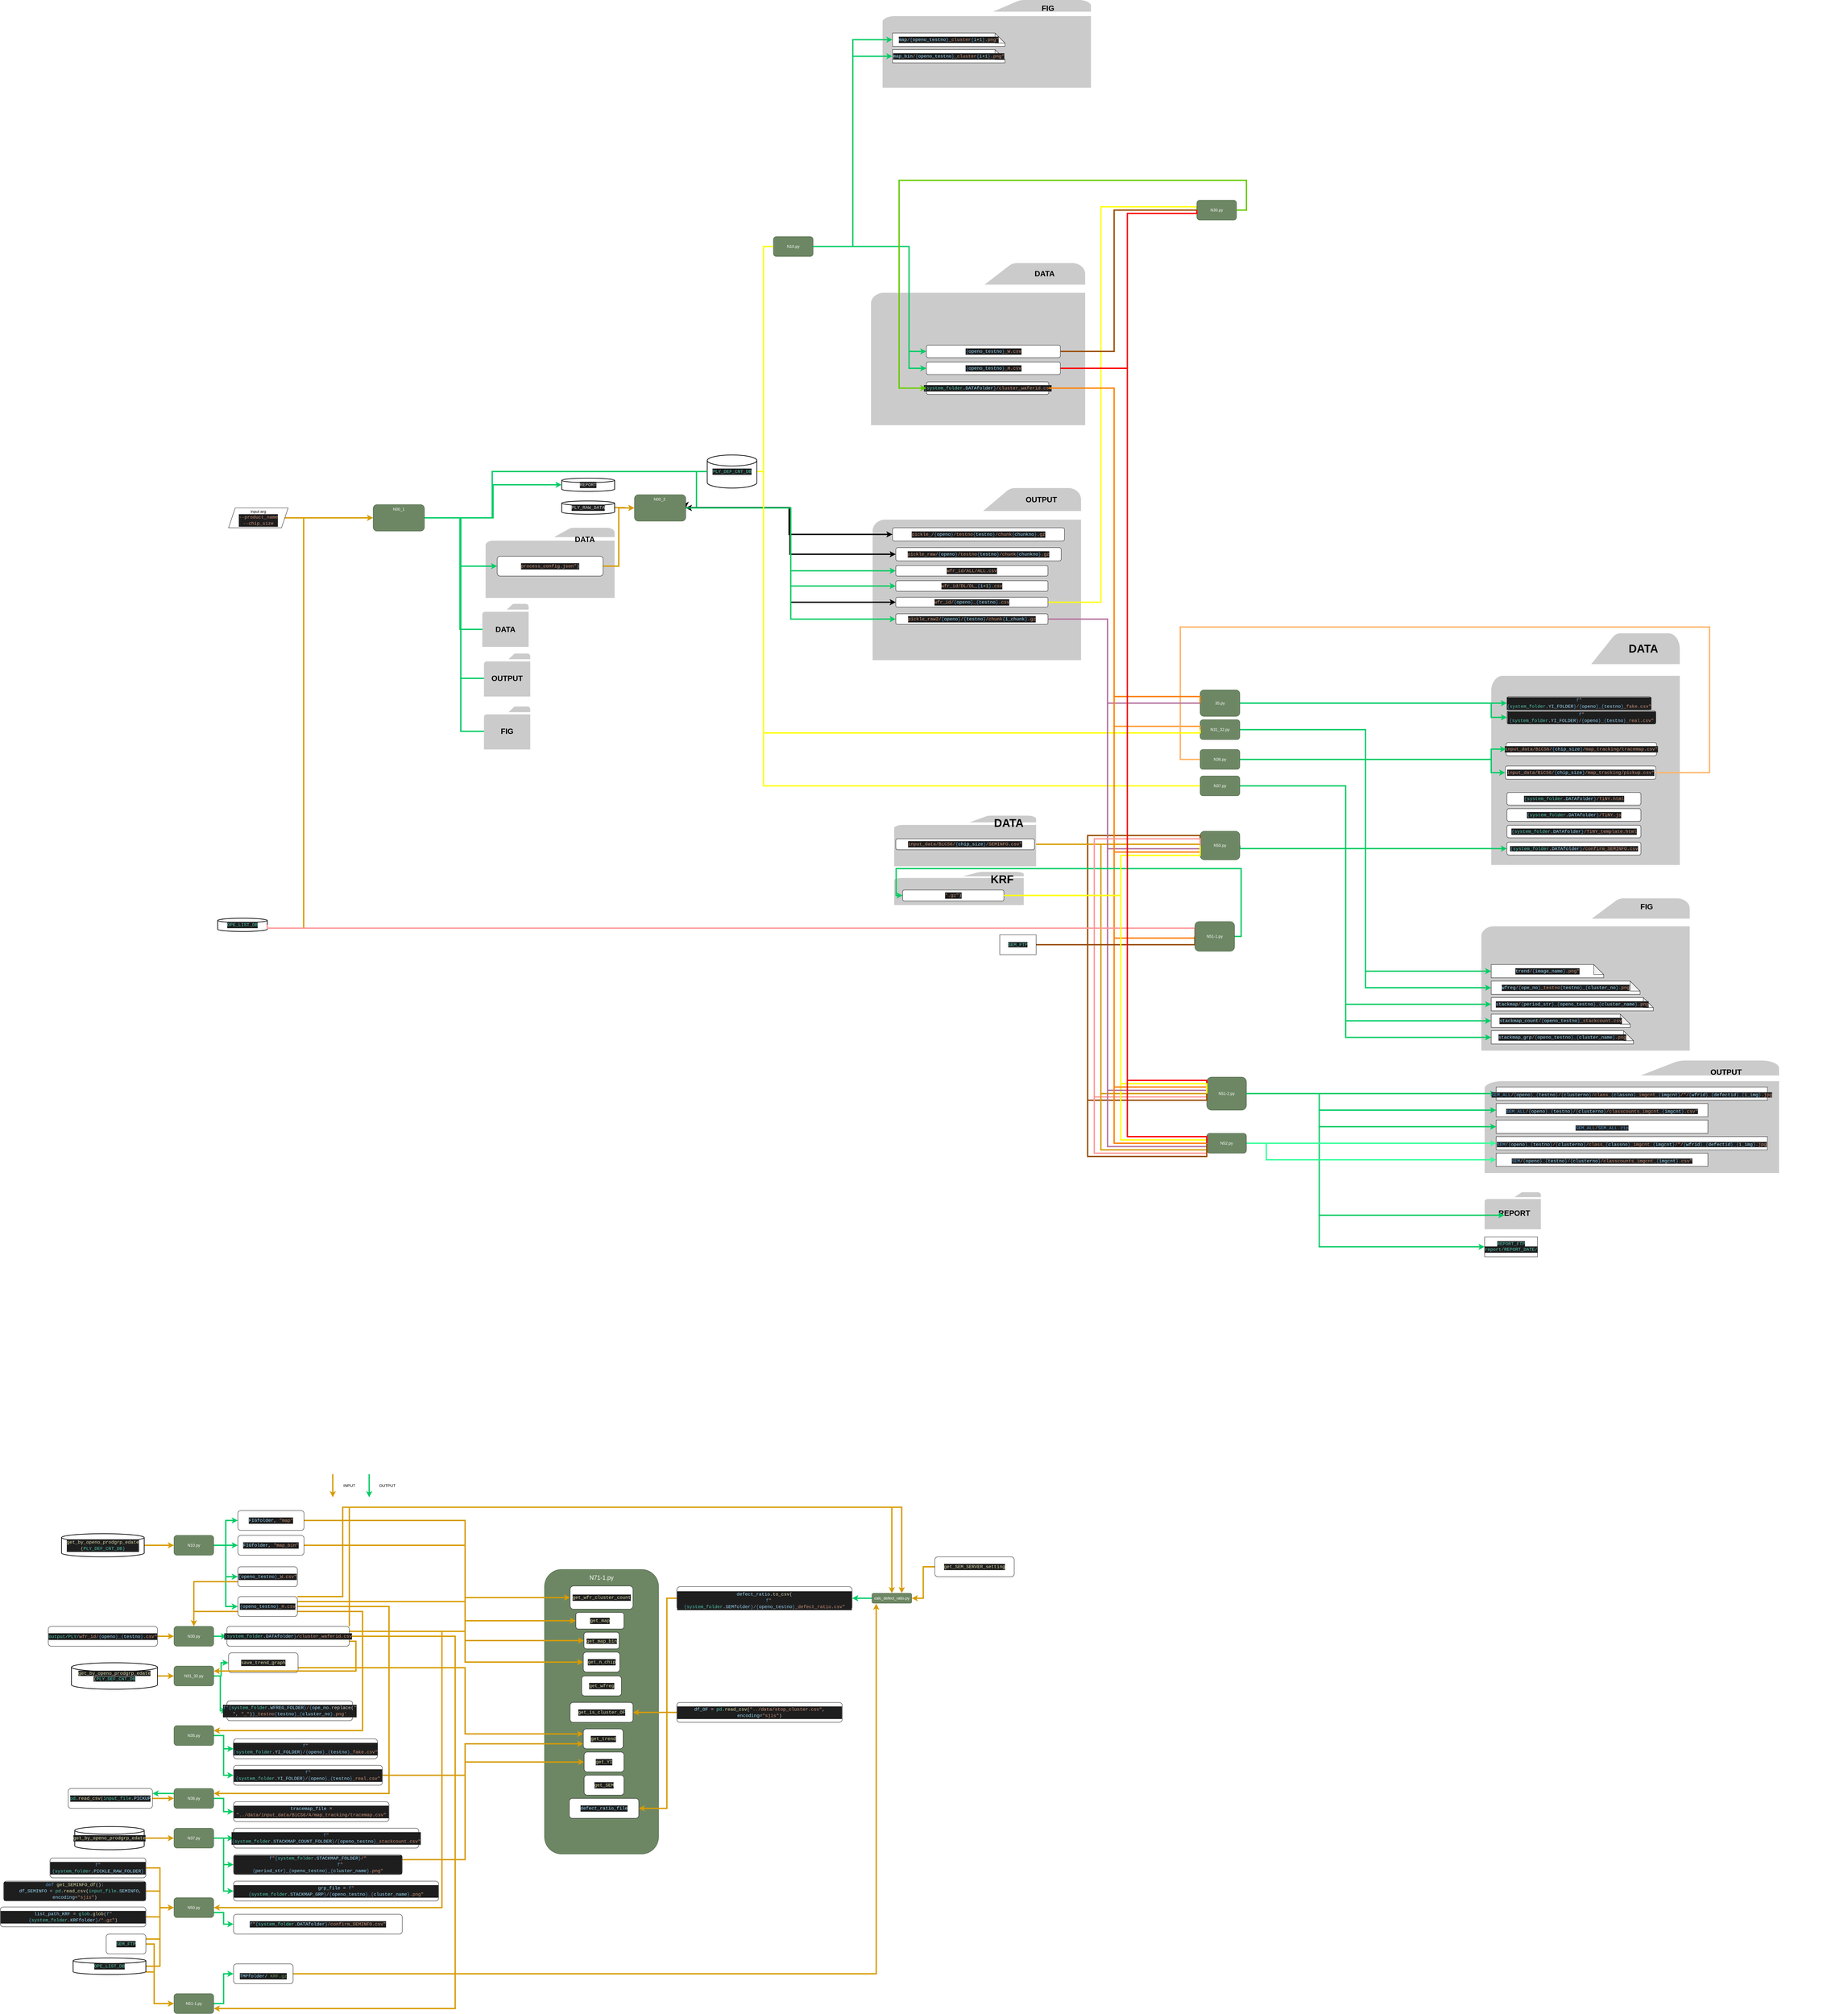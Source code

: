 <mxfile version="15.5.4" type="github">
  <diagram id="VvyrimytAG-wKTKuG2J-" name="Page-1">
    <mxGraphModel dx="2729" dy="3816" grid="1" gridSize="10" guides="1" tooltips="1" connect="1" arrows="1" fold="1" page="1" pageScale="1" pageWidth="850" pageHeight="1100" math="0" shadow="0">
      <root>
        <mxCell id="0" />
        <mxCell id="1" parent="0" />
        <mxCell id="x3C3NKLzz6ouLjfmSKo_-211" style="edgeStyle=orthogonalEdgeStyle;rounded=0;orthogonalLoop=1;jettySize=auto;html=1;exitX=1;exitY=0.5;exitDx=0;exitDy=0;entryX=0;entryY=0.5;entryDx=0;entryDy=0;fontSize=34;strokeColor=#D79B00;strokeWidth=4;endArrow=none;endFill=0;" parent="1" source="x3C3NKLzz6ouLjfmSKo_-178" target="x3C3NKLzz6ouLjfmSKo_-205" edge="1">
          <mxGeometry relative="1" as="geometry">
            <Array as="points">
              <mxPoint x="2220" y="-553" />
              <mxPoint x="2220" y="200" />
            </Array>
          </mxGeometry>
        </mxCell>
        <mxCell id="x3C3NKLzz6ouLjfmSKo_-194" style="edgeStyle=orthogonalEdgeStyle;rounded=0;orthogonalLoop=1;jettySize=auto;html=1;exitX=1;exitY=0.5;exitDx=0;exitDy=0;entryX=0;entryY=0.5;entryDx=0;entryDy=0;fontSize=34;strokeColor=#FF8000;strokeWidth=4;endArrow=none;endFill=0;" parent="1" source="x3C3NKLzz6ouLjfmSKo_-55" target="x3C3NKLzz6ouLjfmSKo_-171" edge="1">
          <mxGeometry relative="1" as="geometry">
            <Array as="points">
              <mxPoint x="2260" y="-1932" />
              <mxPoint x="2260" y="-530" />
              <mxPoint x="2520" y="-530" />
            </Array>
          </mxGeometry>
        </mxCell>
        <mxCell id="x3C3NKLzz6ouLjfmSKo_-214" value="" style="sketch=0;pointerEvents=1;shadow=0;dashed=0;html=1;strokeColor=none;labelPosition=center;verticalLabelPosition=bottom;verticalAlign=top;outlineConnect=0;align=center;shape=mxgraph.office.concepts.folder;fillColor=#CCCBCB;" parent="1" vertex="1">
          <mxGeometry x="3380" y="100" width="890" height="340" as="geometry" />
        </mxCell>
        <mxCell id="x3C3NKLzz6ouLjfmSKo_-146" value="" style="sketch=0;pointerEvents=1;shadow=0;dashed=0;html=1;strokeColor=none;labelPosition=center;verticalLabelPosition=bottom;verticalAlign=top;outlineConnect=0;align=center;shape=mxgraph.office.concepts.folder;fillColor=#CCCBCB;" parent="1" vertex="1">
          <mxGeometry x="1560" y="-3105" width="630" height="265" as="geometry" />
        </mxCell>
        <mxCell id="x3C3NKLzz6ouLjfmSKo_-2" value="" style="sketch=0;pointerEvents=1;shadow=0;dashed=0;html=1;strokeColor=none;labelPosition=center;verticalLabelPosition=bottom;verticalAlign=top;outlineConnect=0;align=center;shape=mxgraph.office.concepts.folder;fillColor=#CCCBCB;" parent="1" vertex="1">
          <mxGeometry x="1530" y="-1630" width="630" height="520" as="geometry" />
        </mxCell>
        <mxCell id="1D9J-3fQpupLsuAW4bIN-33" value="" style="group" parent="1" vertex="1" connectable="0">
          <mxGeometry x="538" y="1638" width="345" height="860" as="geometry" />
        </mxCell>
        <mxCell id="1D9J-3fQpupLsuAW4bIN-31" value="" style="rounded=1;whiteSpace=wrap;html=1;fillColor=#6d8764;fontColor=#ffffff;strokeColor=#3A5431;" parent="1D9J-3fQpupLsuAW4bIN-33" vertex="1">
          <mxGeometry width="345" height="860" as="geometry" />
        </mxCell>
        <mxCell id="1D9J-3fQpupLsuAW4bIN-32" value="&lt;font color=&quot;#ffffff&quot; style=&quot;font-size: 18px&quot;&gt;N71-1.py&lt;/font&gt;" style="text;html=1;strokeColor=none;fillColor=none;align=center;verticalAlign=middle;whiteSpace=wrap;rounded=0;" parent="1D9J-3fQpupLsuAW4bIN-33" vertex="1">
          <mxGeometry x="95" y="10" width="155" height="30" as="geometry" />
        </mxCell>
        <mxCell id="1D9J-3fQpupLsuAW4bIN-30" value="&#xa;&#xa;&lt;div style=&quot;color: rgb(212, 212, 212); background-color: rgb(30, 30, 30); font-family: consolas, &amp;quot;courier new&amp;quot;, monospace; font-weight: normal; font-size: 14px; line-height: 19px;&quot;&gt;&lt;div&gt;&lt;span style=&quot;color: #dcdcaa&quot;&gt;get_wfr_cluster_count&lt;/span&gt;&lt;/div&gt;&lt;/div&gt;&#xa;&#xa;" style="rounded=1;whiteSpace=wrap;html=1;" parent="1D9J-3fQpupLsuAW4bIN-33" vertex="1">
          <mxGeometry x="77.5" y="50" width="190" height="70" as="geometry" />
        </mxCell>
        <mxCell id="1D9J-3fQpupLsuAW4bIN-37" value="&lt;div style=&quot;color: rgb(212 , 212 , 212) ; background-color: rgb(30 , 30 , 30) ; font-family: &amp;#34;consolas&amp;#34; , &amp;#34;courier new&amp;#34; , monospace ; font-size: 14px ; line-height: 19px&quot;&gt;&lt;span style=&quot;color: #dcdcaa&quot;&gt;get_map&lt;/span&gt;&lt;/div&gt;" style="rounded=1;whiteSpace=wrap;html=1;fontSize=18;fontColor=#FFFFFF;" parent="1D9J-3fQpupLsuAW4bIN-33" vertex="1">
          <mxGeometry x="95" y="130" width="145" height="50" as="geometry" />
        </mxCell>
        <mxCell id="1D9J-3fQpupLsuAW4bIN-38" value="&lt;span style=&quot;color: rgb(220 , 220 , 170) ; background-color: rgb(30 , 30 , 30) ; font-family: &amp;#34;consolas&amp;#34; , &amp;#34;courier new&amp;#34; , monospace ; font-size: 14px&quot;&gt;get_map_bin&lt;br&gt;&lt;/span&gt;" style="rounded=1;whiteSpace=wrap;html=1;fontSize=18;fontColor=#FFFFFF;" parent="1D9J-3fQpupLsuAW4bIN-33" vertex="1">
          <mxGeometry x="119.5" y="190" width="106" height="50" as="geometry" />
        </mxCell>
        <mxCell id="1D9J-3fQpupLsuAW4bIN-39" value="&#xa;&#xa;&lt;div style=&quot;color: rgb(212, 212, 212); background-color: rgb(30, 30, 30); font-family: consolas, &amp;quot;courier new&amp;quot;, monospace; font-weight: normal; font-size: 14px; line-height: 19px;&quot;&gt;&lt;div&gt;&lt;span style=&quot;color: #dcdcaa&quot;&gt;get_n_chip&lt;/span&gt;&lt;/div&gt;&lt;/div&gt;&#xa;&#xa;" style="rounded=1;whiteSpace=wrap;html=1;fontSize=18;fontColor=#FFFFFF;" parent="1D9J-3fQpupLsuAW4bIN-33" vertex="1">
          <mxGeometry x="117.5" y="250" width="110" height="60" as="geometry" />
        </mxCell>
        <mxCell id="1D9J-3fQpupLsuAW4bIN-49" value="&lt;div style=&quot;color: rgb(212 , 212 , 212) ; background-color: rgb(30 , 30 , 30) ; font-family: &amp;#34;consolas&amp;#34; , &amp;#34;courier new&amp;#34; , monospace ; font-size: 14px ; line-height: 19px&quot;&gt;&lt;span style=&quot;color: #dcdcaa&quot;&gt;get_wfreg&lt;/span&gt;&lt;/div&gt;" style="rounded=1;whiteSpace=wrap;html=1;fontSize=18;fontColor=#FFFFFF;" parent="1D9J-3fQpupLsuAW4bIN-33" vertex="1">
          <mxGeometry x="112.5" y="322" width="120" height="60" as="geometry" />
        </mxCell>
        <mxCell id="1D9J-3fQpupLsuAW4bIN-52" value="&#xa;&#xa;&lt;div style=&quot;color: rgb(212, 212, 212); background-color: rgb(30, 30, 30); font-family: consolas, &amp;quot;courier new&amp;quot;, monospace; font-weight: normal; font-size: 14px; line-height: 19px;&quot;&gt;&lt;div&gt;&lt;span style=&quot;color: #dcdcaa&quot;&gt;get_is_cluster_OF&lt;/span&gt;&lt;/div&gt;&lt;/div&gt;&#xa;&#xa;" style="rounded=1;whiteSpace=wrap;html=1;fontSize=18;fontColor=#FFFFFF;" parent="1D9J-3fQpupLsuAW4bIN-33" vertex="1">
          <mxGeometry x="77.5" y="402" width="190" height="60" as="geometry" />
        </mxCell>
        <mxCell id="1D9J-3fQpupLsuAW4bIN-55" value="&lt;div style=&quot;color: rgb(212 , 212 , 212) ; background-color: rgb(30 , 30 , 30) ; font-family: &amp;#34;consolas&amp;#34; , &amp;#34;courier new&amp;#34; , monospace ; font-size: 14px ; line-height: 19px&quot;&gt;&lt;span style=&quot;color: #dcdcaa&quot;&gt;get_trend&lt;/span&gt;&lt;/div&gt;" style="rounded=1;whiteSpace=wrap;html=1;fontSize=18;fontColor=#FFFFFF;" parent="1D9J-3fQpupLsuAW4bIN-33" vertex="1">
          <mxGeometry x="117.5" y="482" width="120" height="60" as="geometry" />
        </mxCell>
        <mxCell id="1D9J-3fQpupLsuAW4bIN-59" value="&lt;div style=&quot;color: rgb(212 , 212 , 212) ; background-color: rgb(30 , 30 , 30) ; font-family: &amp;#34;consolas&amp;#34; , &amp;#34;courier new&amp;#34; , monospace ; font-size: 14px ; line-height: 19px&quot;&gt;&lt;span style=&quot;color: #dcdcaa&quot;&gt;get_YI&lt;/span&gt;&lt;/div&gt;" style="rounded=1;whiteSpace=wrap;html=1;fontSize=18;fontColor=#FFFFFF;" parent="1D9J-3fQpupLsuAW4bIN-33" vertex="1">
          <mxGeometry x="120" y="552" width="120" height="60" as="geometry" />
        </mxCell>
        <mxCell id="rUWkp8LBnRTrsBchiv4s-1" value="&#xa;&#xa;&lt;div style=&quot;color: rgb(212, 212, 212); background-color: rgb(30, 30, 30); font-family: consolas, &amp;quot;courier new&amp;quot;, monospace; font-weight: normal; font-size: 14px; line-height: 19px;&quot;&gt;&lt;div&gt;&lt;span style=&quot;color: #dcdcaa&quot;&gt;get_SEM&lt;/span&gt;&lt;/div&gt;&lt;/div&gt;&#xa;&#xa;" style="rounded=1;whiteSpace=wrap;html=1;" parent="1D9J-3fQpupLsuAW4bIN-33" vertex="1">
          <mxGeometry x="120" y="622" width="120" height="60" as="geometry" />
        </mxCell>
        <mxCell id="rUWkp8LBnRTrsBchiv4s-12" value="&#xa;&#xa;&lt;div style=&quot;color: rgb(212, 212, 212); background-color: rgb(30, 30, 30); font-family: consolas, &amp;quot;courier new&amp;quot;, monospace; font-weight: normal; font-size: 14px; line-height: 19px;&quot;&gt;&lt;div&gt;&lt;span style=&quot;color: #9cdcfe&quot;&gt;defect_ratio_file&lt;/span&gt;&lt;/div&gt;&lt;/div&gt;&#xa;&#xa;" style="rounded=1;whiteSpace=wrap;html=1;" parent="1D9J-3fQpupLsuAW4bIN-33" vertex="1">
          <mxGeometry x="75" y="692" width="210" height="60" as="geometry" />
        </mxCell>
        <mxCell id="OczToB9WnRnwz5H18pkg-1" style="edgeStyle=orthogonalEdgeStyle;rounded=0;orthogonalLoop=1;jettySize=auto;html=1;exitX=1;exitY=0.5;exitDx=0;exitDy=0;entryX=0;entryY=0.5;entryDx=0;entryDy=0;strokeColor=#00CC66;strokeWidth=4;" parent="1" source="OczToB9WnRnwz5H18pkg-4" target="OczToB9WnRnwz5H18pkg-17" edge="1">
          <mxGeometry relative="1" as="geometry" />
        </mxCell>
        <mxCell id="OczToB9WnRnwz5H18pkg-2" style="edgeStyle=orthogonalEdgeStyle;rounded=0;orthogonalLoop=1;jettySize=auto;html=1;exitX=1;exitY=0.5;exitDx=0;exitDy=0;entryX=0;entryY=0.5;entryDx=0;entryDy=0;strokeColor=#00CC66;strokeWidth=4;" parent="1" source="OczToB9WnRnwz5H18pkg-4" target="OczToB9WnRnwz5H18pkg-7" edge="1">
          <mxGeometry relative="1" as="geometry" />
        </mxCell>
        <mxCell id="OczToB9WnRnwz5H18pkg-3" style="edgeStyle=orthogonalEdgeStyle;rounded=0;orthogonalLoop=1;jettySize=auto;html=1;exitX=1;exitY=0.5;exitDx=0;exitDy=0;entryX=0;entryY=0.5;entryDx=0;entryDy=0;strokeColor=#00CC66;strokeWidth=4;" parent="1" source="OczToB9WnRnwz5H18pkg-4" target="OczToB9WnRnwz5H18pkg-11" edge="1">
          <mxGeometry relative="1" as="geometry" />
        </mxCell>
        <mxCell id="1D9J-3fQpupLsuAW4bIN-43" style="edgeStyle=orthogonalEdgeStyle;rounded=0;orthogonalLoop=1;jettySize=auto;html=1;exitX=1;exitY=0.5;exitDx=0;exitDy=0;entryX=0;entryY=0.5;entryDx=0;entryDy=0;fontSize=18;fontColor=#FFFFFF;strokeColor=#00CC66;strokeWidth=4;" parent="1" source="OczToB9WnRnwz5H18pkg-4" target="1D9J-3fQpupLsuAW4bIN-42" edge="1">
          <mxGeometry relative="1" as="geometry" />
        </mxCell>
        <mxCell id="OczToB9WnRnwz5H18pkg-4" value="N10.py" style="rounded=1;whiteSpace=wrap;html=1;fillColor=#6d8764;strokeColor=#3A5431;fontColor=#ffffff;" parent="1" vertex="1">
          <mxGeometry x="-582" y="1535" width="120" height="60" as="geometry" />
        </mxCell>
        <mxCell id="OczToB9WnRnwz5H18pkg-5" style="edgeStyle=orthogonalEdgeStyle;rounded=0;orthogonalLoop=1;jettySize=auto;html=1;fillColor=#ffe6cc;strokeColor=#D79B00;strokeWidth=4;" parent="1" edge="1">
          <mxGeometry relative="1" as="geometry">
            <mxPoint x="-102" y="1350" as="sourcePoint" />
            <mxPoint x="-102" y="1420" as="targetPoint" />
            <Array as="points">
              <mxPoint x="-102" y="1380" />
              <mxPoint x="-102" y="1380" />
            </Array>
          </mxGeometry>
        </mxCell>
        <mxCell id="OczToB9WnRnwz5H18pkg-6" style="edgeStyle=orthogonalEdgeStyle;rounded=0;orthogonalLoop=1;jettySize=auto;html=1;exitX=0;exitY=0.75;exitDx=0;exitDy=0;entryX=0.5;entryY=0;entryDx=0;entryDy=0;strokeColor=#D79B00;strokeWidth=4;" parent="1" source="OczToB9WnRnwz5H18pkg-7" target="OczToB9WnRnwz5H18pkg-14" edge="1">
          <mxGeometry relative="1" as="geometry" />
        </mxCell>
        <mxCell id="OczToB9WnRnwz5H18pkg-7" value="&lt;div style=&quot;color: rgb(212 , 212 , 212) ; background-color: rgb(30 , 30 , 30) ; font-family: &amp;#34;consolas&amp;#34; , &amp;#34;courier new&amp;#34; , monospace ; font-size: 14px ; line-height: 19px&quot;&gt;&lt;span style=&quot;color: #569cd6&quot;&gt;{&lt;/span&gt;&lt;span style=&quot;color: #9cdcfe&quot;&gt;openo_testno&lt;/span&gt;&lt;span style=&quot;color: #569cd6&quot;&gt;}&lt;/span&gt;&lt;span style=&quot;color: #ce9178&quot;&gt;_W.csv&quot;&lt;/span&gt;&lt;/div&gt;" style="rounded=1;whiteSpace=wrap;html=1;" parent="1" vertex="1">
          <mxGeometry x="-389" y="1630" width="180" height="60" as="geometry" />
        </mxCell>
        <mxCell id="OczToB9WnRnwz5H18pkg-8" style="edgeStyle=orthogonalEdgeStyle;rounded=0;orthogonalLoop=1;jettySize=auto;html=1;exitX=0;exitY=0.75;exitDx=0;exitDy=0;entryX=0.5;entryY=0;entryDx=0;entryDy=0;strokeColor=#D79B00;strokeWidth=4;" parent="1" source="OczToB9WnRnwz5H18pkg-11" target="OczToB9WnRnwz5H18pkg-14" edge="1">
          <mxGeometry relative="1" as="geometry" />
        </mxCell>
        <mxCell id="OczToB9WnRnwz5H18pkg-9" style="edgeStyle=orthogonalEdgeStyle;rounded=0;orthogonalLoop=1;jettySize=auto;html=1;exitX=1;exitY=0.75;exitDx=0;exitDy=0;entryX=1;entryY=0.25;entryDx=0;entryDy=0;strokeColor=#D79B00;strokeWidth=4;" parent="1" source="OczToB9WnRnwz5H18pkg-11" target="OczToB9WnRnwz5H18pkg-42" edge="1">
          <mxGeometry relative="1" as="geometry">
            <Array as="points">
              <mxPoint x="-12" y="1765" />
              <mxPoint x="-12" y="2125" />
            </Array>
          </mxGeometry>
        </mxCell>
        <mxCell id="OczToB9WnRnwz5H18pkg-10" style="edgeStyle=orthogonalEdgeStyle;rounded=0;orthogonalLoop=1;jettySize=auto;html=1;exitX=1;exitY=0.5;exitDx=0;exitDy=0;entryX=1;entryY=0.25;entryDx=0;entryDy=0;strokeColor=#D79B00;strokeWidth=4;" parent="1" source="OczToB9WnRnwz5H18pkg-11" target="OczToB9WnRnwz5H18pkg-45" edge="1">
          <mxGeometry relative="1" as="geometry">
            <Array as="points">
              <mxPoint x="68" y="1750" />
              <mxPoint x="68" y="2315" />
            </Array>
          </mxGeometry>
        </mxCell>
        <mxCell id="1D9J-3fQpupLsuAW4bIN-47" style="edgeStyle=orthogonalEdgeStyle;rounded=0;orthogonalLoop=1;jettySize=auto;html=1;exitX=1;exitY=0.25;exitDx=0;exitDy=0;entryX=0;entryY=0.5;entryDx=0;entryDy=0;fontSize=18;fontColor=#FFFFFF;strokeColor=#D79B00;strokeWidth=4;" parent="1" source="OczToB9WnRnwz5H18pkg-11" target="1D9J-3fQpupLsuAW4bIN-39" edge="1">
          <mxGeometry relative="1" as="geometry">
            <Array as="points">
              <mxPoint x="298" y="1735" />
              <mxPoint x="298" y="1918" />
            </Array>
          </mxGeometry>
        </mxCell>
        <mxCell id="rUWkp8LBnRTrsBchiv4s-9" style="edgeStyle=orthogonalEdgeStyle;rounded=0;orthogonalLoop=1;jettySize=auto;html=1;exitX=1;exitY=0;exitDx=0;exitDy=0;entryX=0.5;entryY=0;entryDx=0;entryDy=0;strokeColor=#D79B00;strokeWidth=4;" parent="1" source="OczToB9WnRnwz5H18pkg-11" target="rUWkp8LBnRTrsBchiv4s-2" edge="1">
          <mxGeometry relative="1" as="geometry">
            <Array as="points">
              <mxPoint x="-72" y="1720" />
              <mxPoint x="-72" y="1450" />
              <mxPoint x="1588" y="1450" />
            </Array>
          </mxGeometry>
        </mxCell>
        <mxCell id="OczToB9WnRnwz5H18pkg-11" value="&lt;div style=&quot;color: rgb(212 , 212 , 212) ; background-color: rgb(30 , 30 , 30) ; font-family: &amp;#34;consolas&amp;#34; , &amp;#34;courier new&amp;#34; , monospace ; font-size: 14px ; line-height: 19px&quot;&gt;&lt;div style=&quot;font-family: &amp;#34;consolas&amp;#34; , &amp;#34;courier new&amp;#34; , monospace ; line-height: 19px&quot;&gt;&lt;span style=&quot;color: #569cd6&quot;&gt;{&lt;/span&gt;&lt;span style=&quot;color: #9cdcfe&quot;&gt;openo_testno&lt;/span&gt;&lt;span style=&quot;color: #569cd6&quot;&gt;}&lt;/span&gt;&lt;span style=&quot;color: #ce9178&quot;&gt;_H.csv&lt;/span&gt;&lt;/div&gt;&lt;/div&gt;" style="rounded=1;whiteSpace=wrap;html=1;" parent="1" vertex="1">
          <mxGeometry x="-389" y="1720" width="180" height="60" as="geometry" />
        </mxCell>
        <mxCell id="OczToB9WnRnwz5H18pkg-12" style="edgeStyle=orthogonalEdgeStyle;rounded=0;orthogonalLoop=1;jettySize=auto;html=1;fillColor=#ffe6cc;strokeColor=#00CC66;strokeWidth=4;" parent="1" edge="1">
          <mxGeometry relative="1" as="geometry">
            <mxPoint x="8" y="1350" as="sourcePoint" />
            <mxPoint x="8" y="1420" as="targetPoint" />
            <Array as="points">
              <mxPoint x="8" y="1400" />
              <mxPoint x="8" y="1400" />
            </Array>
          </mxGeometry>
        </mxCell>
        <mxCell id="OczToB9WnRnwz5H18pkg-13" style="edgeStyle=orthogonalEdgeStyle;rounded=0;orthogonalLoop=1;jettySize=auto;html=1;exitX=1;exitY=0.5;exitDx=0;exitDy=0;entryX=0;entryY=0.5;entryDx=0;entryDy=0;strokeColor=#00CC66;strokeWidth=4;" parent="1" source="OczToB9WnRnwz5H18pkg-14" target="OczToB9WnRnwz5H18pkg-39" edge="1">
          <mxGeometry relative="1" as="geometry" />
        </mxCell>
        <mxCell id="OczToB9WnRnwz5H18pkg-14" value="N30.py" style="rounded=1;whiteSpace=wrap;html=1;fillColor=#6d8764;strokeColor=#3A5431;fontColor=#ffffff;" parent="1" vertex="1">
          <mxGeometry x="-582" y="1810" width="120" height="60" as="geometry" />
        </mxCell>
        <mxCell id="OczToB9WnRnwz5H18pkg-15" style="edgeStyle=orthogonalEdgeStyle;rounded=0;orthogonalLoop=1;jettySize=auto;html=1;strokeColor=#D79B00;strokeWidth=4;" parent="1" source="OczToB9WnRnwz5H18pkg-16" target="OczToB9WnRnwz5H18pkg-14" edge="1">
          <mxGeometry relative="1" as="geometry" />
        </mxCell>
        <mxCell id="OczToB9WnRnwz5H18pkg-16" value="&lt;div style=&quot;background-color: rgb(30 , 30 , 30) ; font-size: 14px ; line-height: 19px&quot;&gt;&lt;font color=&quot;#4ec9b0&quot; face=&quot;consolas, courier new, monospace&quot;&gt;output/PLY/&lt;/font&gt;&lt;span style=&quot;color: rgb(206 , 145 , 120) ; font-family: &amp;#34;consolas&amp;#34; , &amp;#34;courier new&amp;#34; , monospace&quot;&gt;wfr_id&lt;/span&gt;&lt;span style=&quot;color: rgb(206 , 145 , 120) ; font-family: &amp;#34;consolas&amp;#34; , &amp;#34;courier new&amp;#34; , monospace&quot;&gt;/&lt;/span&gt;&lt;span style=&quot;color: rgb(86 , 156 , 214) ; font-family: &amp;#34;consolas&amp;#34; , &amp;#34;courier new&amp;#34; , monospace&quot;&gt;{&lt;/span&gt;&lt;span style=&quot;color: rgb(156 , 220 , 254) ; font-family: &amp;#34;consolas&amp;#34; , &amp;#34;courier new&amp;#34; , monospace&quot;&gt;openo&lt;/span&gt;&lt;span style=&quot;color: rgb(86 , 156 , 214) ; font-family: &amp;#34;consolas&amp;#34; , &amp;#34;courier new&amp;#34; , monospace&quot;&gt;}&lt;/span&gt;&lt;span style=&quot;color: rgb(206 , 145 , 120) ; font-family: &amp;#34;consolas&amp;#34; , &amp;#34;courier new&amp;#34; , monospace&quot;&gt;_&lt;/span&gt;&lt;span style=&quot;color: rgb(86 , 156 , 214) ; font-family: &amp;#34;consolas&amp;#34; , &amp;#34;courier new&amp;#34; , monospace&quot;&gt;{&lt;/span&gt;&lt;span style=&quot;color: rgb(156 , 220 , 254) ; font-family: &amp;#34;consolas&amp;#34; , &amp;#34;courier new&amp;#34; , monospace&quot;&gt;testno&lt;/span&gt;&lt;span style=&quot;color: rgb(86 , 156 , 214) ; font-family: &amp;#34;consolas&amp;#34; , &amp;#34;courier new&amp;#34; , monospace&quot;&gt;}&lt;/span&gt;&lt;span style=&quot;color: rgb(206 , 145 , 120) ; font-family: &amp;#34;consolas&amp;#34; , &amp;#34;courier new&amp;#34; , monospace&quot;&gt;.csv&quot;&lt;/span&gt;&lt;/div&gt;" style="rounded=1;whiteSpace=wrap;html=1;" parent="1" vertex="1">
          <mxGeometry x="-962" y="1810" width="330" height="60" as="geometry" />
        </mxCell>
        <mxCell id="1D9J-3fQpupLsuAW4bIN-48" style="edgeStyle=orthogonalEdgeStyle;rounded=0;orthogonalLoop=1;jettySize=auto;html=1;exitX=1;exitY=0.5;exitDx=0;exitDy=0;entryX=0;entryY=0.5;entryDx=0;entryDy=0;fontSize=18;fontColor=#FFFFFF;strokeColor=#D79B00;strokeWidth=4;" parent="1" source="OczToB9WnRnwz5H18pkg-17" target="1D9J-3fQpupLsuAW4bIN-38" edge="1">
          <mxGeometry relative="1" as="geometry">
            <Array as="points">
              <mxPoint x="298" y="1565" />
              <mxPoint x="298" y="1853" />
            </Array>
          </mxGeometry>
        </mxCell>
        <mxCell id="OczToB9WnRnwz5H18pkg-17" value="&lt;div style=&quot;color: rgb(212 , 212 , 212) ; background-color: rgb(30 , 30 , 30) ; font-family: &amp;#34;consolas&amp;#34; , &amp;#34;courier new&amp;#34; , monospace ; font-size: 14px ; line-height: 19px&quot;&gt;&lt;span style=&quot;color: #9cdcfe&quot;&gt;FIGfolder&lt;/span&gt;, &lt;span style=&quot;color: #ce9178&quot;&gt;&quot;map_bin&quot;&lt;/span&gt;&lt;/div&gt;" style="rounded=1;whiteSpace=wrap;html=1;" parent="1" vertex="1">
          <mxGeometry x="-389" y="1535" width="200" height="60" as="geometry" />
        </mxCell>
        <mxCell id="OczToB9WnRnwz5H18pkg-18" style="edgeStyle=orthogonalEdgeStyle;rounded=0;orthogonalLoop=1;jettySize=auto;html=1;exitX=1;exitY=0.5;exitDx=0;exitDy=0;exitPerimeter=0;entryX=0;entryY=0.5;entryDx=0;entryDy=0;strokeColor=#D79B00;strokeWidth=4;" parent="1" source="OczToB9WnRnwz5H18pkg-19" target="OczToB9WnRnwz5H18pkg-4" edge="1">
          <mxGeometry relative="1" as="geometry" />
        </mxCell>
        <mxCell id="OczToB9WnRnwz5H18pkg-19" value="&lt;div style=&quot;color: rgb(212 , 212 , 212) ; background-color: rgb(30 , 30 , 30) ; font-family: &amp;#34;consolas&amp;#34; , &amp;#34;courier new&amp;#34; , monospace ; font-size: 14px ; line-height: 19px&quot;&gt;&lt;span style=&quot;color: #dcdcaa&quot;&gt;get_by_openo_prodgrp_edate&lt;/span&gt;&lt;/div&gt;&lt;div style=&quot;background-color: rgb(30 , 30 , 30) ; font-family: &amp;#34;consolas&amp;#34; , &amp;#34;courier new&amp;#34; , monospace ; font-size: 14px ; line-height: 19px&quot;&gt;&lt;font color=&quot;#dcdcaa&quot;&gt;(&lt;/font&gt;&lt;span style=&quot;color: rgb(78 , 201 , 176) ; font-family: &amp;#34;consolas&amp;#34; , &amp;#34;courier new&amp;#34; , monospace&quot;&gt;PLY_DEF_CNT_DB)&lt;/span&gt;&lt;/div&gt;" style="strokeWidth=2;html=1;shape=mxgraph.flowchart.database;whiteSpace=wrap;" parent="1" vertex="1">
          <mxGeometry x="-922" y="1530" width="250" height="70" as="geometry" />
        </mxCell>
        <mxCell id="OczToB9WnRnwz5H18pkg-20" style="edgeStyle=orthogonalEdgeStyle;rounded=0;orthogonalLoop=1;jettySize=auto;html=1;exitX=1;exitY=0.5;exitDx=0;exitDy=0;exitPerimeter=0;entryX=0;entryY=0.5;entryDx=0;entryDy=0;strokeColor=#D79B00;strokeWidth=4;" parent="1" source="OczToB9WnRnwz5H18pkg-21" target="OczToB9WnRnwz5H18pkg-25" edge="1">
          <mxGeometry relative="1" as="geometry" />
        </mxCell>
        <mxCell id="OczToB9WnRnwz5H18pkg-21" value="&lt;span style=&quot;color: rgb(220 , 220 , 170) ; font-family: &amp;#34;consolas&amp;#34; , &amp;#34;courier new&amp;#34; , monospace ; font-size: 14px ; background-color: rgb(30 , 30 , 30)&quot;&gt;get_by_openo_prodgrp_edate&lt;br&gt;(&lt;/span&gt;&lt;span style=&quot;color: rgb(78 , 201 , 176) ; background-color: rgb(30 , 30 , 30) ; font-family: &amp;#34;consolas&amp;#34; , &amp;#34;courier new&amp;#34; , monospace ; font-size: 14px&quot;&gt;PLY_DEF_CNT_DB&lt;/span&gt;" style="strokeWidth=2;html=1;shape=mxgraph.flowchart.database;whiteSpace=wrap;" parent="1" vertex="1">
          <mxGeometry x="-892" y="1920" width="260" height="80" as="geometry" />
        </mxCell>
        <mxCell id="OczToB9WnRnwz5H18pkg-22" style="edgeStyle=orthogonalEdgeStyle;rounded=0;orthogonalLoop=1;jettySize=auto;html=1;exitX=1;exitY=0.5;exitDx=0;exitDy=0;entryX=0;entryY=0.5;entryDx=0;entryDy=0;strokeColor=#00CC66;strokeWidth=4;" parent="1" source="OczToB9WnRnwz5H18pkg-25" target="OczToB9WnRnwz5H18pkg-26" edge="1">
          <mxGeometry relative="1" as="geometry" />
        </mxCell>
        <mxCell id="OczToB9WnRnwz5H18pkg-24" style="edgeStyle=orthogonalEdgeStyle;rounded=0;orthogonalLoop=1;jettySize=auto;html=1;exitX=1;exitY=0.5;exitDx=0;exitDy=0;entryX=0;entryY=0.5;entryDx=0;entryDy=0;strokeColor=#00CC66;strokeWidth=4;" parent="1" source="OczToB9WnRnwz5H18pkg-25" target="OczToB9WnRnwz5H18pkg-27" edge="1">
          <mxGeometry relative="1" as="geometry" />
        </mxCell>
        <mxCell id="OczToB9WnRnwz5H18pkg-25" value="N31_32.py" style="rounded=1;whiteSpace=wrap;html=1;fillColor=#6d8764;fontColor=#ffffff;strokeColor=#3A5431;" parent="1" vertex="1">
          <mxGeometry x="-582" y="1930" width="120" height="60" as="geometry" />
        </mxCell>
        <mxCell id="1D9J-3fQpupLsuAW4bIN-57" style="edgeStyle=orthogonalEdgeStyle;rounded=0;orthogonalLoop=1;jettySize=auto;html=1;exitX=1;exitY=0.75;exitDx=0;exitDy=0;entryX=0;entryY=0.25;entryDx=0;entryDy=0;fontSize=18;fontColor=#FFFFFF;strokeColor=#D79B00;strokeWidth=4;" parent="1" source="OczToB9WnRnwz5H18pkg-26" target="1D9J-3fQpupLsuAW4bIN-55" edge="1">
          <mxGeometry relative="1" as="geometry">
            <Array as="points">
              <mxPoint x="298" y="1935" />
              <mxPoint x="298" y="2135" />
            </Array>
          </mxGeometry>
        </mxCell>
        <mxCell id="OczToB9WnRnwz5H18pkg-26" value="&lt;div style=&quot;color: rgb(212 , 212 , 212) ; background-color: rgb(30 , 30 , 30) ; font-family: &amp;#34;consolas&amp;#34; , &amp;#34;courier new&amp;#34; , monospace ; font-size: 14px ; line-height: 19px&quot;&gt;&lt;span style=&quot;color: #dcdcaa&quot;&gt;save_trend_graph&lt;/span&gt;&lt;/div&gt;" style="rounded=1;whiteSpace=wrap;html=1;" parent="1" vertex="1">
          <mxGeometry x="-417" y="1890" width="210" height="60" as="geometry" />
        </mxCell>
        <mxCell id="OczToB9WnRnwz5H18pkg-27" value="&lt;div style=&quot;color: rgb(212 , 212 , 212) ; background-color: rgb(30 , 30 , 30) ; font-family: &amp;#34;consolas&amp;#34; , &amp;#34;courier new&amp;#34; , monospace ; font-size: 14px ; line-height: 19px&quot;&gt;&lt;span style=&quot;color: #569cd6&quot;&gt;f&lt;/span&gt;&lt;span style=&quot;color: #ce9178&quot;&gt;&#39;&lt;/span&gt;&lt;span style=&quot;color: #569cd6&quot;&gt;{&lt;/span&gt;&lt;span style=&quot;color: #4ec9b0&quot;&gt;system_folder&lt;/span&gt;.&lt;span style=&quot;color: #9cdcfe&quot;&gt;WFREG_FOLDER&lt;/span&gt;&lt;span style=&quot;color: #569cd6&quot;&gt;}&lt;/span&gt;&lt;span style=&quot;color: #ce9178&quot;&gt;/&lt;/span&gt;&lt;span style=&quot;color: #569cd6&quot;&gt;{&lt;/span&gt;&lt;span style=&quot;color: #9cdcfe&quot;&gt;ope_no&lt;/span&gt;.replace(&lt;span style=&quot;color: #ce9178&quot;&gt;&quot; &quot;&lt;/span&gt;, &lt;span style=&quot;color: #ce9178&quot;&gt;&quot;_&quot;&lt;/span&gt;)&lt;span style=&quot;color: #569cd6&quot;&gt;}&lt;/span&gt;&lt;span style=&quot;color: #ce9178&quot;&gt;_testno&lt;/span&gt;&lt;span style=&quot;color: #569cd6&quot;&gt;{&lt;/span&gt;&lt;span style=&quot;color: #9cdcfe&quot;&gt;testno&lt;/span&gt;&lt;span style=&quot;color: #569cd6&quot;&gt;}&lt;/span&gt;&lt;span style=&quot;color: #ce9178&quot;&gt;_&lt;/span&gt;&lt;span style=&quot;color: #569cd6&quot;&gt;{&lt;/span&gt;&lt;span style=&quot;color: #9cdcfe&quot;&gt;cluster_no&lt;/span&gt;&lt;span style=&quot;color: #569cd6&quot;&gt;}&lt;/span&gt;&lt;span style=&quot;color: #ce9178&quot;&gt;.png&#39;&lt;/span&gt;&lt;/div&gt;" style="rounded=1;whiteSpace=wrap;html=1;" parent="1" vertex="1">
          <mxGeometry x="-422" y="2035" width="380" height="60" as="geometry" />
        </mxCell>
        <mxCell id="1D9J-3fQpupLsuAW4bIN-60" style="edgeStyle=orthogonalEdgeStyle;rounded=0;orthogonalLoop=1;jettySize=auto;html=1;exitX=1;exitY=0.5;exitDx=0;exitDy=0;entryX=0;entryY=0.5;entryDx=0;entryDy=0;fontSize=18;fontColor=#FFFFFF;strokeColor=#D79B00;strokeWidth=4;" parent="1" source="OczToB9WnRnwz5H18pkg-29" target="1D9J-3fQpupLsuAW4bIN-59" edge="1">
          <mxGeometry relative="1" as="geometry">
            <Array as="points">
              <mxPoint x="298" y="2260" />
              <mxPoint x="298" y="2220" />
            </Array>
          </mxGeometry>
        </mxCell>
        <mxCell id="OczToB9WnRnwz5H18pkg-29" value="&lt;div style=&quot;color: rgb(212 , 212 , 212) ; background-color: rgb(30 , 30 , 30) ; font-family: &amp;#34;consolas&amp;#34; , &amp;#34;courier new&amp;#34; , monospace ; font-size: 14px ; line-height: 19px&quot;&gt;&lt;span style=&quot;color: #569cd6&quot;&gt;f&lt;/span&gt;&lt;span style=&quot;color: #ce9178&quot;&gt;&quot;&lt;/span&gt;&lt;span style=&quot;color: #569cd6&quot;&gt;{&lt;/span&gt;&lt;span style=&quot;color: #4ec9b0&quot;&gt;system_folder&lt;/span&gt;.&lt;span style=&quot;color: #9cdcfe&quot;&gt;YI_FOLDER&lt;/span&gt;&lt;span style=&quot;color: #569cd6&quot;&gt;}&lt;/span&gt;&lt;span style=&quot;color: #ce9178&quot;&gt;/&lt;/span&gt;&lt;span style=&quot;color: #569cd6&quot;&gt;{&lt;/span&gt;&lt;span style=&quot;color: #9cdcfe&quot;&gt;openo&lt;/span&gt;&lt;span style=&quot;color: #569cd6&quot;&gt;}&lt;/span&gt;&lt;span style=&quot;color: #ce9178&quot;&gt;_&lt;/span&gt;&lt;span style=&quot;color: #569cd6&quot;&gt;{&lt;/span&gt;&lt;span style=&quot;color: #9cdcfe&quot;&gt;testno&lt;/span&gt;&lt;span style=&quot;color: #569cd6&quot;&gt;}&lt;/span&gt;&lt;span style=&quot;color: #ce9178&quot;&gt;_real.csv&quot;&lt;/span&gt;&lt;/div&gt;" style="rounded=1;whiteSpace=wrap;html=1;" parent="1" vertex="1">
          <mxGeometry x="-402" y="2230" width="450" height="60" as="geometry" />
        </mxCell>
        <mxCell id="OczToB9WnRnwz5H18pkg-30" value="&lt;div style=&quot;color: rgb(212 , 212 , 212) ; background-color: rgb(30 , 30 , 30) ; font-family: &amp;#34;consolas&amp;#34; , &amp;#34;courier new&amp;#34; , monospace ; font-size: 14px ; line-height: 19px&quot;&gt;&lt;span style=&quot;color: #569cd6&quot;&gt;f&lt;/span&gt;&lt;span style=&quot;color: #ce9178&quot;&gt;&quot;&lt;/span&gt;&lt;span style=&quot;color: #569cd6&quot;&gt;{&lt;/span&gt;&lt;span style=&quot;color: #4ec9b0&quot;&gt;system_folder&lt;/span&gt;.&lt;span style=&quot;color: #9cdcfe&quot;&gt;YI_FOLDER&lt;/span&gt;&lt;span style=&quot;color: #569cd6&quot;&gt;}&lt;/span&gt;&lt;span style=&quot;color: #ce9178&quot;&gt;/&lt;/span&gt;&lt;span style=&quot;color: #569cd6&quot;&gt;{&lt;/span&gt;&lt;span style=&quot;color: #9cdcfe&quot;&gt;openo&lt;/span&gt;&lt;span style=&quot;color: #569cd6&quot;&gt;}&lt;/span&gt;&lt;span style=&quot;color: #ce9178&quot;&gt;_&lt;/span&gt;&lt;span style=&quot;color: #569cd6&quot;&gt;{&lt;/span&gt;&lt;span style=&quot;color: #9cdcfe&quot;&gt;testno&lt;/span&gt;&lt;span style=&quot;color: #569cd6&quot;&gt;}&lt;/span&gt;&lt;span style=&quot;color: #ce9178&quot;&gt;_fake.csv&quot;&lt;/span&gt;&lt;/div&gt;" style="rounded=1;whiteSpace=wrap;html=1;" parent="1" vertex="1">
          <mxGeometry x="-402" y="2150" width="435" height="60" as="geometry" />
        </mxCell>
        <mxCell id="OczToB9WnRnwz5H18pkg-31" style="edgeStyle=orthogonalEdgeStyle;rounded=0;orthogonalLoop=1;jettySize=auto;html=1;exitX=1;exitY=0.5;exitDx=0;exitDy=0;entryX=0;entryY=0.5;entryDx=0;entryDy=0;strokeColor=#D79B00;strokeWidth=4;" parent="1" source="OczToB9WnRnwz5H18pkg-32" target="OczToB9WnRnwz5H18pkg-45" edge="1">
          <mxGeometry relative="1" as="geometry" />
        </mxCell>
        <mxCell id="OczToB9WnRnwz5H18pkg-32" value="&#xa;&#xa;&lt;div style=&quot;color: rgb(212, 212, 212); background-color: rgb(30, 30, 30); font-family: consolas, &amp;quot;courier new&amp;quot;, monospace; font-weight: normal; font-size: 14px; line-height: 19px;&quot;&gt;&lt;div&gt;&lt;span style=&quot;color: #4ec9b0&quot;&gt;pd&lt;/span&gt;&lt;span style=&quot;color: #d4d4d4&quot;&gt;.&lt;/span&gt;&lt;span style=&quot;color: #dcdcaa&quot;&gt;read_csv&lt;/span&gt;&lt;span style=&quot;color: #d4d4d4&quot;&gt;(&lt;/span&gt;&lt;span style=&quot;color: #4ec9b0&quot;&gt;input_file&lt;/span&gt;&lt;span style=&quot;color: #d4d4d4&quot;&gt;.&lt;/span&gt;&lt;span style=&quot;color: #9cdcfe&quot;&gt;PICKUP&lt;/span&gt;&lt;/div&gt;&lt;/div&gt;&#xa;&#xa;" style="rounded=1;whiteSpace=wrap;html=1;" parent="1" vertex="1">
          <mxGeometry x="-902" y="2300" width="255" height="60" as="geometry" />
        </mxCell>
        <mxCell id="OczToB9WnRnwz5H18pkg-33" value="&lt;div style=&quot;color: rgb(212 , 212 , 212) ; background-color: rgb(30 , 30 , 30) ; font-family: &amp;#34;consolas&amp;#34; , &amp;#34;courier new&amp;#34; , monospace ; font-size: 14px ; line-height: 19px&quot;&gt;&lt;span style=&quot;color: #9cdcfe&quot;&gt;tracemap_file&lt;/span&gt; = &lt;span style=&quot;color: #ce9178&quot;&gt;&quot;../data/input_data/BiCS6/A/map_tracking/tracemap.csv&quot;&lt;/span&gt;&lt;/div&gt;" style="rounded=1;whiteSpace=wrap;html=1;" parent="1" vertex="1">
          <mxGeometry x="-402" y="2340" width="470" height="60" as="geometry" />
        </mxCell>
        <mxCell id="OczToB9WnRnwz5H18pkg-34" value="INPUT" style="text;html=1;strokeColor=none;fillColor=none;align=center;verticalAlign=middle;whiteSpace=wrap;rounded=0;" parent="1" vertex="1">
          <mxGeometry x="-82" y="1370" width="60" height="30" as="geometry" />
        </mxCell>
        <mxCell id="OczToB9WnRnwz5H18pkg-35" value="OUTPUT" style="text;html=1;strokeColor=none;fillColor=none;align=center;verticalAlign=middle;whiteSpace=wrap;rounded=0;" parent="1" vertex="1">
          <mxGeometry x="33" y="1370" width="60" height="30" as="geometry" />
        </mxCell>
        <mxCell id="OczToB9WnRnwz5H18pkg-36" style="edgeStyle=orthogonalEdgeStyle;rounded=0;orthogonalLoop=1;jettySize=auto;html=1;exitX=1;exitY=0.75;exitDx=0;exitDy=0;entryX=1;entryY=0.25;entryDx=0;entryDy=0;strokeColor=#D79B00;strokeWidth=4;" parent="1" source="OczToB9WnRnwz5H18pkg-39" target="OczToB9WnRnwz5H18pkg-25" edge="1">
          <mxGeometry relative="1" as="geometry">
            <Array as="points">
              <mxPoint x="-32" y="1855" />
              <mxPoint x="-32" y="1945" />
            </Array>
          </mxGeometry>
        </mxCell>
        <mxCell id="OczToB9WnRnwz5H18pkg-37" style="edgeStyle=orthogonalEdgeStyle;rounded=0;orthogonalLoop=1;jettySize=auto;html=1;exitX=1;exitY=0.5;exitDx=0;exitDy=0;entryX=1;entryY=0.25;entryDx=0;entryDy=0;strokeColor=#D79B00;strokeWidth=4;" parent="1" source="OczToB9WnRnwz5H18pkg-39" target="OczToB9WnRnwz5H18pkg-42" edge="1">
          <mxGeometry relative="1" as="geometry">
            <Array as="points">
              <mxPoint x="-12" y="1840" />
              <mxPoint x="-12" y="2125" />
            </Array>
          </mxGeometry>
        </mxCell>
        <mxCell id="OczToB9WnRnwz5H18pkg-38" style="edgeStyle=orthogonalEdgeStyle;rounded=0;orthogonalLoop=1;jettySize=auto;html=1;exitX=1;exitY=0.25;exitDx=0;exitDy=0;entryX=1;entryY=0.5;entryDx=0;entryDy=0;strokeColor=#D79B00;strokeWidth=4;" parent="1" source="OczToB9WnRnwz5H18pkg-39" target="OczToB9WnRnwz5H18pkg-55" edge="1">
          <mxGeometry relative="1" as="geometry">
            <Array as="points">
              <mxPoint x="228" y="1825" />
              <mxPoint x="228" y="2660" />
            </Array>
          </mxGeometry>
        </mxCell>
        <mxCell id="1D9J-3fQpupLsuAW4bIN-21" style="edgeStyle=orthogonalEdgeStyle;rounded=0;orthogonalLoop=1;jettySize=auto;html=1;exitX=1;exitY=0.5;exitDx=0;exitDy=0;entryX=1;entryY=0.75;entryDx=0;entryDy=0;strokeColor=#D79B00;strokeWidth=4;" parent="1" source="OczToB9WnRnwz5H18pkg-39" target="1D9J-3fQpupLsuAW4bIN-9" edge="1">
          <mxGeometry relative="1" as="geometry">
            <Array as="points">
              <mxPoint x="268" y="1840" />
              <mxPoint x="268" y="2965" />
            </Array>
          </mxGeometry>
        </mxCell>
        <mxCell id="1D9J-3fQpupLsuAW4bIN-44" style="edgeStyle=orthogonalEdgeStyle;rounded=0;orthogonalLoop=1;jettySize=auto;html=1;exitX=1;exitY=0.25;exitDx=0;exitDy=0;entryX=0;entryY=0.5;entryDx=0;entryDy=0;fontSize=18;fontColor=#FFFFFF;strokeColor=#D79B00;strokeWidth=4;" parent="1" source="OczToB9WnRnwz5H18pkg-39" target="1D9J-3fQpupLsuAW4bIN-30" edge="1">
          <mxGeometry relative="1" as="geometry">
            <Array as="points">
              <mxPoint x="298" y="1825" />
              <mxPoint x="298" y="1723" />
            </Array>
          </mxGeometry>
        </mxCell>
        <mxCell id="rUWkp8LBnRTrsBchiv4s-5" style="edgeStyle=orthogonalEdgeStyle;rounded=0;orthogonalLoop=1;jettySize=auto;html=1;exitX=1;exitY=0;exitDx=0;exitDy=0;entryX=0.75;entryY=0;entryDx=0;entryDy=0;strokeColor=#D79B00;strokeWidth=4;" parent="1" source="OczToB9WnRnwz5H18pkg-39" target="rUWkp8LBnRTrsBchiv4s-2" edge="1">
          <mxGeometry relative="1" as="geometry">
            <Array as="points">
              <mxPoint x="-52" y="1450" />
              <mxPoint x="1618" y="1450" />
            </Array>
          </mxGeometry>
        </mxCell>
        <mxCell id="OczToB9WnRnwz5H18pkg-39" value="&lt;div style=&quot;color: rgb(212 , 212 , 212) ; background-color: rgb(30 , 30 , 30) ; font-family: &amp;#34;consolas&amp;#34; , &amp;#34;courier new&amp;#34; , monospace ; font-size: 14px ; line-height: 19px&quot;&gt;&lt;span style=&quot;color: #569cd6&quot;&gt;{&lt;/span&gt;&lt;span style=&quot;color: #4ec9b0&quot;&gt;system_folder&lt;/span&gt;.&lt;span style=&quot;color: #9cdcfe&quot;&gt;DATAfolder&lt;/span&gt;&lt;span style=&quot;color: #569cd6&quot;&gt;}&lt;/span&gt;&lt;span style=&quot;color: #ce9178&quot;&gt;/cluster_waferid.csv&lt;/span&gt;&lt;/div&gt;" style="rounded=1;whiteSpace=wrap;html=1;" parent="1" vertex="1">
          <mxGeometry x="-422" y="1810" width="370" height="60" as="geometry" />
        </mxCell>
        <mxCell id="OczToB9WnRnwz5H18pkg-40" style="edgeStyle=orthogonalEdgeStyle;rounded=0;orthogonalLoop=1;jettySize=auto;html=1;exitX=1;exitY=0.5;exitDx=0;exitDy=0;entryX=0;entryY=0.5;entryDx=0;entryDy=0;strokeColor=#00CC66;strokeWidth=4;" parent="1" source="OczToB9WnRnwz5H18pkg-42" target="OczToB9WnRnwz5H18pkg-30" edge="1">
          <mxGeometry relative="1" as="geometry" />
        </mxCell>
        <mxCell id="OczToB9WnRnwz5H18pkg-41" style="edgeStyle=orthogonalEdgeStyle;rounded=0;orthogonalLoop=1;jettySize=auto;html=1;exitX=1;exitY=0.5;exitDx=0;exitDy=0;entryX=0;entryY=0.5;entryDx=0;entryDy=0;strokeColor=#00CC66;strokeWidth=4;" parent="1" source="OczToB9WnRnwz5H18pkg-42" target="OczToB9WnRnwz5H18pkg-29" edge="1">
          <mxGeometry relative="1" as="geometry" />
        </mxCell>
        <mxCell id="OczToB9WnRnwz5H18pkg-42" value="N35.py" style="rounded=1;whiteSpace=wrap;html=1;fillColor=#6d8764;fontColor=#ffffff;strokeColor=#3A5431;" parent="1" vertex="1">
          <mxGeometry x="-582" y="2110" width="120" height="60" as="geometry" />
        </mxCell>
        <mxCell id="OczToB9WnRnwz5H18pkg-43" style="edgeStyle=orthogonalEdgeStyle;rounded=0;orthogonalLoop=1;jettySize=auto;html=1;exitX=0;exitY=0.25;exitDx=0;exitDy=0;entryX=1;entryY=0.25;entryDx=0;entryDy=0;strokeColor=#00CC66;strokeWidth=4;" parent="1" source="OczToB9WnRnwz5H18pkg-45" target="OczToB9WnRnwz5H18pkg-32" edge="1">
          <mxGeometry relative="1" as="geometry" />
        </mxCell>
        <mxCell id="OczToB9WnRnwz5H18pkg-44" style="edgeStyle=orthogonalEdgeStyle;rounded=0;orthogonalLoop=1;jettySize=auto;html=1;exitX=1;exitY=0.5;exitDx=0;exitDy=0;entryX=0;entryY=0.5;entryDx=0;entryDy=0;strokeColor=#00CC66;strokeWidth=4;" parent="1" source="OczToB9WnRnwz5H18pkg-45" target="OczToB9WnRnwz5H18pkg-33" edge="1">
          <mxGeometry relative="1" as="geometry" />
        </mxCell>
        <mxCell id="OczToB9WnRnwz5H18pkg-45" value="N36.py" style="rounded=1;whiteSpace=wrap;html=1;fillColor=#6d8764;fontColor=#ffffff;strokeColor=#3A5431;" parent="1" vertex="1">
          <mxGeometry x="-582" y="2300" width="120" height="60" as="geometry" />
        </mxCell>
        <mxCell id="OczToB9WnRnwz5H18pkg-46" style="edgeStyle=orthogonalEdgeStyle;rounded=0;orthogonalLoop=1;jettySize=auto;html=1;exitX=1;exitY=0.5;exitDx=0;exitDy=0;entryX=0;entryY=0.5;entryDx=0;entryDy=0;strokeColor=#00CC66;strokeWidth=4;" parent="1" source="OczToB9WnRnwz5H18pkg-49" target="OczToB9WnRnwz5H18pkg-52" edge="1">
          <mxGeometry relative="1" as="geometry" />
        </mxCell>
        <mxCell id="OczToB9WnRnwz5H18pkg-47" style="edgeStyle=orthogonalEdgeStyle;rounded=0;orthogonalLoop=1;jettySize=auto;html=1;exitX=1;exitY=0.5;exitDx=0;exitDy=0;entryX=0;entryY=0.5;entryDx=0;entryDy=0;strokeColor=#00CC66;strokeWidth=4;" parent="1" source="OczToB9WnRnwz5H18pkg-49" target="OczToB9WnRnwz5H18pkg-53" edge="1">
          <mxGeometry relative="1" as="geometry" />
        </mxCell>
        <mxCell id="OczToB9WnRnwz5H18pkg-48" style="edgeStyle=orthogonalEdgeStyle;rounded=0;orthogonalLoop=1;jettySize=auto;html=1;exitX=1;exitY=0.5;exitDx=0;exitDy=0;entryX=0;entryY=0.5;entryDx=0;entryDy=0;strokeColor=#00CC66;strokeWidth=4;" parent="1" source="OczToB9WnRnwz5H18pkg-49" target="OczToB9WnRnwz5H18pkg-54" edge="1">
          <mxGeometry relative="1" as="geometry" />
        </mxCell>
        <mxCell id="OczToB9WnRnwz5H18pkg-49" value="N37.py" style="rounded=1;whiteSpace=wrap;html=1;fillColor=#6d8764;fontColor=#ffffff;strokeColor=#3A5431;" parent="1" vertex="1">
          <mxGeometry x="-582" y="2420" width="120" height="60" as="geometry" />
        </mxCell>
        <mxCell id="OczToB9WnRnwz5H18pkg-50" style="edgeStyle=orthogonalEdgeStyle;rounded=0;orthogonalLoop=1;jettySize=auto;html=1;exitX=1;exitY=0.5;exitDx=0;exitDy=0;exitPerimeter=0;entryX=0;entryY=0.5;entryDx=0;entryDy=0;strokeColor=#D79B00;strokeWidth=4;" parent="1" source="OczToB9WnRnwz5H18pkg-51" target="OczToB9WnRnwz5H18pkg-49" edge="1">
          <mxGeometry relative="1" as="geometry" />
        </mxCell>
        <mxCell id="OczToB9WnRnwz5H18pkg-51" value="&lt;div style=&quot;color: rgb(212 , 212 , 212) ; background-color: rgb(30 , 30 , 30) ; font-family: &amp;#34;consolas&amp;#34; , &amp;#34;courier new&amp;#34; , monospace ; font-size: 14px ; line-height: 19px&quot;&gt;&lt;span style=&quot;color: #dcdcaa&quot;&gt;get_by_openo_prodgrp_edate&lt;/span&gt;&lt;/div&gt;" style="strokeWidth=2;html=1;shape=mxgraph.flowchart.database;whiteSpace=wrap;fillColor=#FFFFFF;" parent="1" vertex="1">
          <mxGeometry x="-882" y="2415" width="210" height="70" as="geometry" />
        </mxCell>
        <mxCell id="OczToB9WnRnwz5H18pkg-52" value="&lt;div style=&quot;color: rgb(212 , 212 , 212) ; background-color: rgb(30 , 30 , 30) ; font-family: &amp;#34;consolas&amp;#34; , &amp;#34;courier new&amp;#34; , monospace ; font-size: 14px ; line-height: 19px&quot;&gt;&lt;span style=&quot;color: #569cd6&quot;&gt;f&lt;/span&gt;&lt;span style=&quot;color: #ce9178&quot;&gt;&quot;&lt;/span&gt;&lt;span style=&quot;color: #569cd6&quot;&gt;{&lt;/span&gt;&lt;span style=&quot;color: #4ec9b0&quot;&gt;system_folder&lt;/span&gt;.&lt;span style=&quot;color: #9cdcfe&quot;&gt;STACKMAP_COUNT_FOLDER&lt;/span&gt;&lt;span style=&quot;color: #569cd6&quot;&gt;}&lt;/span&gt;&lt;span style=&quot;color: #ce9178&quot;&gt;/&lt;/span&gt;&lt;span style=&quot;color: #569cd6&quot;&gt;{&lt;/span&gt;&lt;span style=&quot;color: #9cdcfe&quot;&gt;openo_testno&lt;/span&gt;&lt;span style=&quot;color: #569cd6&quot;&gt;}&lt;/span&gt;&lt;span style=&quot;color: #ce9178&quot;&gt;_stackcount.csv&quot;&lt;/span&gt;&lt;/div&gt;" style="rounded=1;whiteSpace=wrap;html=1;fillColor=#FFFFFF;" parent="1" vertex="1">
          <mxGeometry x="-402" y="2420" width="560" height="60" as="geometry" />
        </mxCell>
        <mxCell id="1D9J-3fQpupLsuAW4bIN-58" style="edgeStyle=orthogonalEdgeStyle;rounded=0;orthogonalLoop=1;jettySize=auto;html=1;exitX=1;exitY=0.25;exitDx=0;exitDy=0;entryX=0;entryY=0.75;entryDx=0;entryDy=0;fontSize=18;fontColor=#FFFFFF;strokeColor=#D79B00;strokeWidth=4;" parent="1" source="OczToB9WnRnwz5H18pkg-53" target="1D9J-3fQpupLsuAW4bIN-55" edge="1">
          <mxGeometry relative="1" as="geometry">
            <Array as="points">
              <mxPoint x="298" y="2515" />
              <mxPoint x="298" y="2165" />
            </Array>
          </mxGeometry>
        </mxCell>
        <mxCell id="OczToB9WnRnwz5H18pkg-53" value="&lt;div style=&quot;color: rgb(212 , 212 , 212) ; background-color: rgb(30 , 30 , 30) ; font-family: &amp;#34;consolas&amp;#34; , &amp;#34;courier new&amp;#34; , monospace ; font-size: 14px ; line-height: 19px&quot;&gt;&lt;div&gt;&lt;span style=&quot;color: #569cd6&quot;&gt;f&lt;/span&gt;&lt;span style=&quot;color: #ce9178&quot;&gt;&quot;&lt;/span&gt;&lt;span style=&quot;color: #569cd6&quot;&gt;{&lt;/span&gt;&lt;span style=&quot;color: #4ec9b0&quot;&gt;system_folder&lt;/span&gt;.&lt;span style=&quot;color: #9cdcfe&quot;&gt;STACKMAP_FOLDER&lt;/span&gt;&lt;span style=&quot;color: #569cd6&quot;&gt;}&lt;/span&gt;&lt;span style=&quot;color: #ce9178&quot;&gt;/&quot;&lt;/span&gt;&lt;/div&gt;&lt;div&gt;&amp;nbsp; &amp;nbsp; &amp;nbsp; &amp;nbsp; &amp;nbsp; &amp;nbsp; &amp;nbsp; &amp;nbsp; &lt;span style=&quot;color: #569cd6&quot;&gt;f&lt;/span&gt;&lt;span style=&quot;color: #ce9178&quot;&gt;&quot;&lt;/span&gt;&lt;span style=&quot;color: #569cd6&quot;&gt;{&lt;/span&gt;&lt;span style=&quot;color: #9cdcfe&quot;&gt;period_str&lt;/span&gt;&lt;span style=&quot;color: #569cd6&quot;&gt;}&lt;/span&gt;&lt;span style=&quot;color: #ce9178&quot;&gt;_&lt;/span&gt;&lt;span style=&quot;color: #569cd6&quot;&gt;{&lt;/span&gt;&lt;span style=&quot;color: #9cdcfe&quot;&gt;openo_testno&lt;/span&gt;&lt;span style=&quot;color: #569cd6&quot;&gt;}&lt;/span&gt;&lt;span style=&quot;color: #ce9178&quot;&gt;_&lt;/span&gt;&lt;span style=&quot;color: #569cd6&quot;&gt;{&lt;/span&gt;&lt;span style=&quot;color: #9cdcfe&quot;&gt;cluster_name&lt;/span&gt;&lt;span style=&quot;color: #569cd6&quot;&gt;}&lt;/span&gt;&lt;span style=&quot;color: #ce9178&quot;&gt;.png&quot;&lt;/span&gt;&lt;/div&gt;&lt;/div&gt;" style="rounded=1;whiteSpace=wrap;html=1;fillColor=#FFFFFF;" parent="1" vertex="1">
          <mxGeometry x="-402" y="2500" width="510" height="60" as="geometry" />
        </mxCell>
        <mxCell id="OczToB9WnRnwz5H18pkg-54" value="&#xa;&#xa;&lt;div style=&quot;color: rgb(212, 212, 212); background-color: rgb(30, 30, 30); font-family: consolas, &amp;quot;courier new&amp;quot;, monospace; font-weight: normal; font-size: 14px; line-height: 19px;&quot;&gt;&lt;div&gt;&lt;span style=&quot;color: #9cdcfe&quot;&gt;grp_file&lt;/span&gt;&lt;span style=&quot;color: #d4d4d4&quot;&gt; = &lt;/span&gt;&lt;span style=&quot;color: #569cd6&quot;&gt;f&lt;/span&gt;&lt;span style=&quot;color: #ce9178&quot;&gt;&quot;&lt;/span&gt;&lt;span style=&quot;color: #569cd6&quot;&gt;{&lt;/span&gt;&lt;span style=&quot;color: #4ec9b0&quot;&gt;system_folder&lt;/span&gt;&lt;span style=&quot;color: #d4d4d4&quot;&gt;.&lt;/span&gt;&lt;span style=&quot;color: #9cdcfe&quot;&gt;STACKMAP_GRP&lt;/span&gt;&lt;span style=&quot;color: #569cd6&quot;&gt;}&lt;/span&gt;&lt;span style=&quot;color: #ce9178&quot;&gt;/&lt;/span&gt;&lt;span style=&quot;color: #569cd6&quot;&gt;{&lt;/span&gt;&lt;span style=&quot;color: #9cdcfe&quot;&gt;openo_testno&lt;/span&gt;&lt;span style=&quot;color: #569cd6&quot;&gt;}&lt;/span&gt;&lt;span style=&quot;color: #ce9178&quot;&gt;_&lt;/span&gt;&lt;span style=&quot;color: #569cd6&quot;&gt;{&lt;/span&gt;&lt;span style=&quot;color: #9cdcfe&quot;&gt;cluster_name&lt;/span&gt;&lt;span style=&quot;color: #569cd6&quot;&gt;}&lt;/span&gt;&lt;span style=&quot;color: #ce9178&quot;&gt;.png&quot;&lt;/span&gt;&lt;/div&gt;&lt;/div&gt;&#xa;&#xa;" style="rounded=1;whiteSpace=wrap;html=1;fillColor=#FFFFFF;" parent="1" vertex="1">
          <mxGeometry x="-402" y="2580" width="620" height="60" as="geometry" />
        </mxCell>
        <mxCell id="1D9J-3fQpupLsuAW4bIN-7" style="edgeStyle=orthogonalEdgeStyle;rounded=0;orthogonalLoop=1;jettySize=auto;html=1;exitX=1;exitY=0.75;exitDx=0;exitDy=0;entryX=0;entryY=0.5;entryDx=0;entryDy=0;strokeColor=#00CC66;strokeWidth=4;" parent="1" source="OczToB9WnRnwz5H18pkg-55" target="1D9J-3fQpupLsuAW4bIN-6" edge="1">
          <mxGeometry relative="1" as="geometry" />
        </mxCell>
        <mxCell id="OczToB9WnRnwz5H18pkg-55" value="N50.py" style="rounded=1;whiteSpace=wrap;html=1;fillColor=#6d8764;fontColor=#ffffff;strokeColor=#3A5431;" parent="1" vertex="1">
          <mxGeometry x="-582" y="2630" width="120" height="60" as="geometry" />
        </mxCell>
        <mxCell id="OczToB9WnRnwz5H18pkg-56" style="edgeStyle=orthogonalEdgeStyle;rounded=0;orthogonalLoop=1;jettySize=auto;html=1;exitX=1;exitY=0.5;exitDx=0;exitDy=0;entryX=0;entryY=0.5;entryDx=0;entryDy=0;strokeColor=#D79B00;strokeWidth=4;" parent="1" source="OczToB9WnRnwz5H18pkg-57" target="OczToB9WnRnwz5H18pkg-55" edge="1">
          <mxGeometry relative="1" as="geometry" />
        </mxCell>
        <mxCell id="OczToB9WnRnwz5H18pkg-57" value="&lt;div style=&quot;color: rgb(212 , 212 , 212) ; background-color: rgb(30 , 30 , 30) ; font-family: &amp;#34;consolas&amp;#34; , &amp;#34;courier new&amp;#34; , monospace ; font-size: 14px ; line-height: 19px&quot;&gt;&lt;span style=&quot;color: #569cd6&quot;&gt;f&lt;/span&gt;&lt;span style=&quot;color: #ce9178&quot;&gt;&quot;&lt;/span&gt;&lt;span style=&quot;color: #569cd6&quot;&gt;{&lt;/span&gt;&lt;span style=&quot;color: #4ec9b0&quot;&gt;system_folder&lt;/span&gt;.&lt;span style=&quot;color: #9cdcfe&quot;&gt;PICKLE_RAW_FOLDER&lt;/span&gt;&lt;span style=&quot;color: #569cd6&quot;&gt;}&lt;/span&gt;&lt;/div&gt;" style="rounded=1;whiteSpace=wrap;html=1;fillColor=#FFFFFF;" parent="1" vertex="1">
          <mxGeometry x="-957" y="2510" width="290" height="60" as="geometry" />
        </mxCell>
        <mxCell id="1D9J-3fQpupLsuAW4bIN-15" style="edgeStyle=orthogonalEdgeStyle;rounded=0;orthogonalLoop=1;jettySize=auto;html=1;exitX=1;exitY=0.25;exitDx=0;exitDy=0;entryX=0;entryY=0.5;entryDx=0;entryDy=0;strokeColor=#D79B00;strokeWidth=4;" parent="1" source="OczToB9WnRnwz5H18pkg-59" target="OczToB9WnRnwz5H18pkg-55" edge="1">
          <mxGeometry relative="1" as="geometry" />
        </mxCell>
        <mxCell id="1D9J-3fQpupLsuAW4bIN-16" style="edgeStyle=orthogonalEdgeStyle;rounded=0;orthogonalLoop=1;jettySize=auto;html=1;exitX=1;exitY=0.5;exitDx=0;exitDy=0;entryX=0;entryY=0.5;entryDx=0;entryDy=0;strokeColor=#D79B00;strokeWidth=4;" parent="1" source="OczToB9WnRnwz5H18pkg-59" target="1D9J-3fQpupLsuAW4bIN-9" edge="1">
          <mxGeometry relative="1" as="geometry">
            <Array as="points">
              <mxPoint x="-642" y="2770" />
              <mxPoint x="-642" y="2950" />
            </Array>
          </mxGeometry>
        </mxCell>
        <mxCell id="OczToB9WnRnwz5H18pkg-59" value="&lt;div style=&quot;color: rgb(212 , 212 , 212) ; background-color: rgb(30 , 30 , 30) ; font-family: &amp;#34;consolas&amp;#34; , &amp;#34;courier new&amp;#34; , monospace ; font-size: 14px ; line-height: 19px&quot;&gt;&lt;div style=&quot;font-family: &amp;#34;consolas&amp;#34; , &amp;#34;courier new&amp;#34; , monospace ; line-height: 19px&quot;&gt;&lt;div style=&quot;font-family: &amp;#34;consolas&amp;#34; , &amp;#34;courier new&amp;#34; , monospace ; line-height: 19px&quot;&gt;&lt;span style=&quot;color: #4ec9b0&quot;&gt;SEM_FTP&lt;/span&gt;&lt;/div&gt;&lt;/div&gt;&lt;/div&gt;" style="rounded=1;whiteSpace=wrap;html=1;fillColor=#FFFFFF;" parent="1" vertex="1">
          <mxGeometry x="-787" y="2740" width="120" height="60" as="geometry" />
        </mxCell>
        <mxCell id="OczToB9WnRnwz5H18pkg-60" style="edgeStyle=orthogonalEdgeStyle;rounded=0;orthogonalLoop=1;jettySize=auto;html=1;exitX=1;exitY=0.5;exitDx=0;exitDy=0;entryX=0;entryY=0.5;entryDx=0;entryDy=0;strokeColor=#D79B00;strokeWidth=4;" parent="1" source="1D9J-3fQpupLsuAW4bIN-3" target="OczToB9WnRnwz5H18pkg-55" edge="1">
          <mxGeometry relative="1" as="geometry">
            <mxPoint x="-672" y="2730" as="sourcePoint" />
          </mxGeometry>
        </mxCell>
        <mxCell id="x3C3NKLzz6ouLjfmSKo_-263" style="edgeStyle=orthogonalEdgeStyle;rounded=0;orthogonalLoop=1;jettySize=auto;html=1;exitX=1;exitY=0.5;exitDx=0;exitDy=0;entryX=0;entryY=0.5;entryDx=0;entryDy=0;fontSize=34;startArrow=none;startFill=0;strokeColor=#D79B00;strokeWidth=4;" parent="1" source="Kx-1rA6FjvAt89l9Ajyq-3" target="x3C3NKLzz6ouLjfmSKo_-259" edge="1">
          <mxGeometry relative="1" as="geometry" />
        </mxCell>
        <mxCell id="Kx-1rA6FjvAt89l9Ajyq-3" value="input arg&lt;br&gt;&lt;div style=&quot;color: rgb(212 , 212 , 212) ; background-color: rgb(30 , 30 , 30) ; font-family: &amp;#34;consolas&amp;#34; , &amp;#34;courier new&amp;#34; , monospace ; font-size: 14px ; line-height: 19px&quot;&gt;&lt;span style=&quot;color: #ce9178&quot;&gt;--product_name&lt;br&gt;--chip_size&lt;/span&gt;&lt;/div&gt;" style="shape=parallelogram;perimeter=parallelogramPerimeter;whiteSpace=wrap;html=1;fixedSize=1;" parent="1" vertex="1">
          <mxGeometry x="-417" y="-1570" width="180" height="60" as="geometry" />
        </mxCell>
        <mxCell id="1D9J-3fQpupLsuAW4bIN-2" style="edgeStyle=orthogonalEdgeStyle;rounded=0;orthogonalLoop=1;jettySize=auto;html=1;exitX=1;exitY=0.5;exitDx=0;exitDy=0;exitPerimeter=0;entryX=0;entryY=0.5;entryDx=0;entryDy=0;strokeWidth=4;strokeColor=#D79B00;" parent="1" source="1D9J-3fQpupLsuAW4bIN-1" target="OczToB9WnRnwz5H18pkg-55" edge="1">
          <mxGeometry relative="1" as="geometry" />
        </mxCell>
        <mxCell id="1D9J-3fQpupLsuAW4bIN-17" style="edgeStyle=orthogonalEdgeStyle;rounded=0;orthogonalLoop=1;jettySize=auto;html=1;exitX=1;exitY=0.85;exitDx=0;exitDy=0;exitPerimeter=0;entryX=0;entryY=0.5;entryDx=0;entryDy=0;strokeColor=#D79B00;strokeWidth=4;" parent="1" source="1D9J-3fQpupLsuAW4bIN-1" target="1D9J-3fQpupLsuAW4bIN-9" edge="1">
          <mxGeometry relative="1" as="geometry">
            <Array as="points">
              <mxPoint x="-642" y="2855" />
              <mxPoint x="-642" y="2950" />
            </Array>
          </mxGeometry>
        </mxCell>
        <mxCell id="1D9J-3fQpupLsuAW4bIN-1" value="&lt;div style=&quot;color: rgb(212 , 212 , 212) ; background-color: rgb(30 , 30 , 30) ; font-family: &amp;#34;consolas&amp;#34; , &amp;#34;courier new&amp;#34; , monospace ; font-size: 14px ; line-height: 19px&quot;&gt;&lt;div style=&quot;font-family: &amp;#34;consolas&amp;#34; , &amp;#34;courier new&amp;#34; , monospace ; line-height: 19px&quot;&gt;&lt;div style=&quot;font-family: &amp;#34;consolas&amp;#34; , &amp;#34;courier new&amp;#34; , monospace ; line-height: 19px&quot;&gt;&lt;span style=&quot;color: #4ec9b0&quot;&gt;OPE_LIST_DB&lt;/span&gt;&lt;/div&gt;&lt;/div&gt;&lt;/div&gt;" style="strokeWidth=2;html=1;shape=mxgraph.flowchart.database;whiteSpace=wrap;" parent="1" vertex="1">
          <mxGeometry x="-887" y="2812" width="220" height="50" as="geometry" />
        </mxCell>
        <mxCell id="1D9J-3fQpupLsuAW4bIN-3" value="&lt;div style=&quot;color: rgb(212 , 212 , 212) ; background-color: rgb(30 , 30 , 30) ; font-family: &amp;#34;consolas&amp;#34; , &amp;#34;courier new&amp;#34; , monospace ; font-size: 14px ; line-height: 19px&quot;&gt;&lt;div&gt;&lt;span style=&quot;color: #569cd6&quot;&gt;def&lt;/span&gt; &lt;span style=&quot;color: #dcdcaa&quot;&gt;get_SEMINFO_df&lt;/span&gt;():&lt;/div&gt;&lt;div&gt;&amp;nbsp; &amp;nbsp; &lt;span style=&quot;color: #9cdcfe&quot;&gt;df_SEMINFO&lt;/span&gt; = &lt;span style=&quot;color: #4ec9b0&quot;&gt;pd&lt;/span&gt;.&lt;span style=&quot;color: #dcdcaa&quot;&gt;read_csv&lt;/span&gt;(&lt;span style=&quot;color: #4ec9b0&quot;&gt;input_file&lt;/span&gt;.&lt;span style=&quot;color: #9cdcfe&quot;&gt;SEMINFO&lt;/span&gt;, &lt;span style=&quot;color: #9cdcfe&quot;&gt;encoding&lt;/span&gt;=&lt;span style=&quot;color: #ce9178&quot;&gt;&quot;sjis&quot;&lt;/span&gt;)&lt;/div&gt;&lt;/div&gt;" style="rounded=1;whiteSpace=wrap;html=1;" parent="1" vertex="1">
          <mxGeometry x="-1097" y="2580" width="430" height="60" as="geometry" />
        </mxCell>
        <mxCell id="1D9J-3fQpupLsuAW4bIN-6" value="&#xa;&#xa;&lt;div style=&quot;color: rgb(212, 212, 212); background-color: rgb(30, 30, 30); font-family: consolas, &amp;quot;courier new&amp;quot;, monospace; font-weight: normal; font-size: 14px; line-height: 19px;&quot;&gt;&lt;div&gt;&lt;span style=&quot;color: #569cd6&quot;&gt;f&lt;/span&gt;&lt;span style=&quot;color: #ce9178&quot;&gt;&quot;&lt;/span&gt;&lt;span style=&quot;color: #569cd6&quot;&gt;{&lt;/span&gt;&lt;span style=&quot;color: #4ec9b0&quot;&gt;system_folder&lt;/span&gt;&lt;span style=&quot;color: #d4d4d4&quot;&gt;.&lt;/span&gt;&lt;span style=&quot;color: #9cdcfe&quot;&gt;DATAfolder&lt;/span&gt;&lt;span style=&quot;color: #569cd6&quot;&gt;}&lt;/span&gt;&lt;span style=&quot;color: #ce9178&quot;&gt;/confirm_SEMINFO.csv&quot;&lt;/span&gt;&lt;/div&gt;&lt;/div&gt;&#xa;&#xa;" style="rounded=1;whiteSpace=wrap;html=1;" parent="1" vertex="1">
          <mxGeometry x="-402" y="2680" width="510" height="60" as="geometry" />
        </mxCell>
        <mxCell id="1D9J-3fQpupLsuAW4bIN-14" style="edgeStyle=orthogonalEdgeStyle;rounded=0;orthogonalLoop=1;jettySize=auto;html=1;exitX=1;exitY=0.5;exitDx=0;exitDy=0;strokeColor=#D79B00;strokeWidth=4;" parent="1" source="1D9J-3fQpupLsuAW4bIN-8" edge="1">
          <mxGeometry relative="1" as="geometry">
            <mxPoint x="-582" y="2660" as="targetPoint" />
          </mxGeometry>
        </mxCell>
        <mxCell id="1D9J-3fQpupLsuAW4bIN-8" value="&#xa;&#xa;&lt;div style=&quot;color: rgb(212, 212, 212); background-color: rgb(30, 30, 30); font-family: consolas, &amp;quot;courier new&amp;quot;, monospace; font-weight: normal; font-size: 14px; line-height: 19px;&quot;&gt;&lt;div&gt;&lt;span style=&quot;color: #9cdcfe&quot;&gt;list_path_KRF&lt;/span&gt;&lt;span style=&quot;color: #d4d4d4&quot;&gt; = &lt;/span&gt;&lt;span style=&quot;color: #4ec9b0&quot;&gt;glob&lt;/span&gt;&lt;span style=&quot;color: #d4d4d4&quot;&gt;.&lt;/span&gt;&lt;span style=&quot;color: #dcdcaa&quot;&gt;glob&lt;/span&gt;&lt;span style=&quot;color: #d4d4d4&quot;&gt;(&lt;/span&gt;&lt;span style=&quot;color: #569cd6&quot;&gt;f&lt;/span&gt;&lt;span style=&quot;color: #ce9178&quot;&gt;&quot;&lt;/span&gt;&lt;span style=&quot;color: #569cd6&quot;&gt;{&lt;/span&gt;&lt;span style=&quot;color: #4ec9b0&quot;&gt;system_folder&lt;/span&gt;&lt;span style=&quot;color: #d4d4d4&quot;&gt;.&lt;/span&gt;&lt;span style=&quot;color: #9cdcfe&quot;&gt;KRFfolder&lt;/span&gt;&lt;span style=&quot;color: #569cd6&quot;&gt;}&lt;/span&gt;&lt;span style=&quot;color: #ce9178&quot;&gt;/*.gz&quot;&lt;/span&gt;&lt;span style=&quot;color: #d4d4d4&quot;&gt;)&lt;/span&gt;&lt;/div&gt;&lt;/div&gt;&#xa;&#xa;" style="rounded=1;whiteSpace=wrap;html=1;" parent="1" vertex="1">
          <mxGeometry x="-1107" y="2658" width="440" height="60" as="geometry" />
        </mxCell>
        <mxCell id="1D9J-3fQpupLsuAW4bIN-19" style="edgeStyle=orthogonalEdgeStyle;rounded=0;orthogonalLoop=1;jettySize=auto;html=1;exitX=1;exitY=0.5;exitDx=0;exitDy=0;entryX=0;entryY=0.5;entryDx=0;entryDy=0;strokeColor=#00CC66;strokeWidth=4;" parent="1" source="1D9J-3fQpupLsuAW4bIN-9" target="1D9J-3fQpupLsuAW4bIN-18" edge="1">
          <mxGeometry relative="1" as="geometry" />
        </mxCell>
        <mxCell id="1D9J-3fQpupLsuAW4bIN-9" value="N51-1.py" style="rounded=1;whiteSpace=wrap;html=1;fillColor=#6d8764;fontColor=#ffffff;strokeColor=#3A5431;" parent="1" vertex="1">
          <mxGeometry x="-582" y="2920" width="120" height="60" as="geometry" />
        </mxCell>
        <mxCell id="rUWkp8LBnRTrsBchiv4s-10" style="edgeStyle=orthogonalEdgeStyle;rounded=0;orthogonalLoop=1;jettySize=auto;html=1;exitX=1;exitY=0.5;exitDx=0;exitDy=0;entryX=0.107;entryY=1.043;entryDx=0;entryDy=0;entryPerimeter=0;strokeColor=#D79B00;strokeWidth=4;" parent="1" source="1D9J-3fQpupLsuAW4bIN-18" target="rUWkp8LBnRTrsBchiv4s-2" edge="1">
          <mxGeometry relative="1" as="geometry" />
        </mxCell>
        <mxCell id="1D9J-3fQpupLsuAW4bIN-18" value="&lt;br&gt;&lt;br&gt;&lt;div style=&quot;color: rgb(212 , 212 , 212) ; background-color: rgb(30 , 30 , 30) ; font-family: &amp;#34;consolas&amp;#34; , &amp;#34;courier new&amp;#34; , monospace ; font-weight: normal ; font-size: 14px ; line-height: 19px&quot;&gt;&lt;div&gt;&lt;span style=&quot;color: #9cdcfe&quot;&gt;TMPfolder/&lt;/span&gt;&lt;span style=&quot;color: rgb(106 , 153 , 85) ; font-family: &amp;#34;consolas&amp;#34; , &amp;#34;courier new&amp;#34; , monospace&quot;&gt;&amp;nbsp;KRF.gz &lt;/span&gt;&lt;/div&gt;&lt;/div&gt;&lt;br&gt;" style="rounded=1;whiteSpace=wrap;html=1;" parent="1" vertex="1">
          <mxGeometry x="-402" y="2830" width="180" height="60" as="geometry" />
        </mxCell>
        <mxCell id="1D9J-3fQpupLsuAW4bIN-45" style="edgeStyle=orthogonalEdgeStyle;rounded=0;orthogonalLoop=1;jettySize=auto;html=1;exitX=1;exitY=0.5;exitDx=0;exitDy=0;entryX=0;entryY=0.5;entryDx=0;entryDy=0;fontSize=18;fontColor=#FFFFFF;strokeColor=#D79B00;strokeWidth=4;" parent="1" source="1D9J-3fQpupLsuAW4bIN-42" target="1D9J-3fQpupLsuAW4bIN-37" edge="1">
          <mxGeometry relative="1" as="geometry">
            <Array as="points">
              <mxPoint x="298" y="1490" />
              <mxPoint x="298" y="1793" />
            </Array>
          </mxGeometry>
        </mxCell>
        <mxCell id="1D9J-3fQpupLsuAW4bIN-42" value="&lt;div style=&quot;color: rgb(212 , 212 , 212) ; background-color: rgb(30 , 30 , 30) ; font-family: &amp;#34;consolas&amp;#34; , &amp;#34;courier new&amp;#34; , monospace ; font-size: 14px ; line-height: 19px&quot;&gt;&lt;div style=&quot;font-family: &amp;#34;consolas&amp;#34; , &amp;#34;courier new&amp;#34; , monospace ; line-height: 19px&quot;&gt;&lt;span style=&quot;color: #9cdcfe&quot;&gt;FIGfolder&lt;/span&gt;, &lt;span style=&quot;color: #ce9178&quot;&gt;&quot;map&quot;&lt;/span&gt;&lt;/div&gt;&lt;/div&gt;" style="rounded=1;whiteSpace=wrap;html=1;" parent="1" vertex="1">
          <mxGeometry x="-389" y="1460" width="200" height="60" as="geometry" />
        </mxCell>
        <mxCell id="1D9J-3fQpupLsuAW4bIN-54" style="edgeStyle=orthogonalEdgeStyle;rounded=0;orthogonalLoop=1;jettySize=auto;html=1;exitX=0;exitY=0.5;exitDx=0;exitDy=0;entryX=1;entryY=0.5;entryDx=0;entryDy=0;fontSize=18;fontColor=#FFFFFF;strokeColor=#D79B00;strokeWidth=4;" parent="1" source="1D9J-3fQpupLsuAW4bIN-53" target="1D9J-3fQpupLsuAW4bIN-52" edge="1">
          <mxGeometry relative="1" as="geometry" />
        </mxCell>
        <mxCell id="1D9J-3fQpupLsuAW4bIN-53" value="&#xa;&#xa;&lt;div style=&quot;color: rgb(212, 212, 212); background-color: rgb(30, 30, 30); font-family: consolas, &amp;quot;courier new&amp;quot;, monospace; font-weight: normal; font-size: 14px; line-height: 19px;&quot;&gt;&lt;div&gt;&lt;span style=&quot;color: #9cdcfe&quot;&gt;df_OF&lt;/span&gt;&lt;span style=&quot;color: #d4d4d4&quot;&gt; = &lt;/span&gt;&lt;span style=&quot;color: #4ec9b0&quot;&gt;pd&lt;/span&gt;&lt;span style=&quot;color: #d4d4d4&quot;&gt;.&lt;/span&gt;&lt;span style=&quot;color: #dcdcaa&quot;&gt;read_csv&lt;/span&gt;&lt;span style=&quot;color: #d4d4d4&quot;&gt;(&lt;/span&gt;&lt;span style=&quot;color: #ce9178&quot;&gt;&quot;../data/stop_cluster.csv&quot;&lt;/span&gt;&lt;span style=&quot;color: #d4d4d4&quot;&gt;, &lt;/span&gt;&lt;span style=&quot;color: #9cdcfe&quot;&gt;encoding&lt;/span&gt;&lt;span style=&quot;color: #d4d4d4&quot;&gt;=&lt;/span&gt;&lt;span style=&quot;color: #ce9178&quot;&gt;&quot;sjis&quot;&lt;/span&gt;&lt;span style=&quot;color: #d4d4d4&quot;&gt;)&lt;/span&gt;&lt;/div&gt;&lt;/div&gt;&#xa;&#xa;" style="rounded=1;whiteSpace=wrap;html=1;fontSize=18;fontColor=#FFFFFF;" parent="1" vertex="1">
          <mxGeometry x="938" y="2040" width="500" height="60" as="geometry" />
        </mxCell>
        <mxCell id="rUWkp8LBnRTrsBchiv4s-4" style="edgeStyle=orthogonalEdgeStyle;rounded=0;orthogonalLoop=1;jettySize=auto;html=1;exitX=0;exitY=0.5;exitDx=0;exitDy=0;entryX=1;entryY=0.5;entryDx=0;entryDy=0;strokeColor=#00CC66;strokeWidth=4;" parent="1" source="rUWkp8LBnRTrsBchiv4s-2" target="rUWkp8LBnRTrsBchiv4s-3" edge="1">
          <mxGeometry relative="1" as="geometry" />
        </mxCell>
        <mxCell id="rUWkp8LBnRTrsBchiv4s-2" value="calc_defect_ratio.py" style="rounded=1;whiteSpace=wrap;html=1;fillColor=#6d8764;fontColor=#ffffff;strokeColor=#3A5431;" parent="1" vertex="1">
          <mxGeometry x="1528" y="1710" width="120" height="30" as="geometry" />
        </mxCell>
        <mxCell id="rUWkp8LBnRTrsBchiv4s-13" style="edgeStyle=orthogonalEdgeStyle;rounded=0;orthogonalLoop=1;jettySize=auto;html=1;exitX=0;exitY=0.5;exitDx=0;exitDy=0;entryX=1;entryY=0.5;entryDx=0;entryDy=0;strokeColor=#D79B00;strokeWidth=4;" parent="1" source="rUWkp8LBnRTrsBchiv4s-3" target="rUWkp8LBnRTrsBchiv4s-12" edge="1">
          <mxGeometry relative="1" as="geometry">
            <Array as="points">
              <mxPoint x="908" y="1725" />
              <mxPoint x="908" y="2360" />
            </Array>
          </mxGeometry>
        </mxCell>
        <mxCell id="rUWkp8LBnRTrsBchiv4s-3" value="&lt;br&gt;&lt;br&gt;&lt;div style=&quot;color: rgb(212 , 212 , 212) ; background-color: rgb(30 , 30 , 30) ; font-family: &amp;#34;consolas&amp;#34; , &amp;#34;courier new&amp;#34; , monospace ; font-weight: normal ; font-size: 14px ; line-height: 19px&quot;&gt;&lt;div&gt;&lt;span style=&quot;color: #9cdcfe&quot;&gt;defect_ratio&lt;/span&gt;&lt;span style=&quot;color: #d4d4d4&quot;&gt;.&lt;/span&gt;&lt;span style=&quot;color: #dcdcaa&quot;&gt;to_csv&lt;/span&gt;&lt;span style=&quot;color: #d4d4d4&quot;&gt;(&lt;/span&gt;&lt;/div&gt;&lt;div&gt;&lt;span style=&quot;color: #d4d4d4&quot;&gt;&amp;nbsp; &amp;nbsp;&lt;/span&gt;&lt;span style=&quot;color: #569cd6&quot;&gt;f&lt;/span&gt;&lt;span style=&quot;color: #ce9178&quot;&gt;&quot;&lt;/span&gt;&lt;span style=&quot;color: #569cd6&quot;&gt;{&lt;/span&gt;&lt;span style=&quot;color: #4ec9b0&quot;&gt;system_folder&lt;/span&gt;&lt;span style=&quot;color: #d4d4d4&quot;&gt;.&lt;/span&gt;&lt;span style=&quot;color: #9cdcfe&quot;&gt;SEMfolder&lt;/span&gt;&lt;span style=&quot;color: #569cd6&quot;&gt;}&lt;/span&gt;&lt;span style=&quot;color: #ce9178&quot;&gt;/&lt;/span&gt;&lt;span style=&quot;color: #569cd6&quot;&gt;{&lt;/span&gt;&lt;span style=&quot;color: #9cdcfe&quot;&gt;openo_testno&lt;/span&gt;&lt;span style=&quot;color: #569cd6&quot;&gt;}&lt;/span&gt;&lt;span style=&quot;color: #ce9178&quot;&gt;_defect_ratio.csv&quot;&lt;/span&gt;&lt;/div&gt;&lt;/div&gt;&lt;br&gt;" style="rounded=1;whiteSpace=wrap;html=1;" parent="1" vertex="1">
          <mxGeometry x="938" y="1690" width="530" height="70" as="geometry" />
        </mxCell>
        <mxCell id="rUWkp8LBnRTrsBchiv4s-7" style="edgeStyle=orthogonalEdgeStyle;rounded=0;orthogonalLoop=1;jettySize=auto;html=1;exitX=0;exitY=0.5;exitDx=0;exitDy=0;entryX=1;entryY=0.5;entryDx=0;entryDy=0;strokeColor=#D79B00;strokeWidth=4;" parent="1" source="rUWkp8LBnRTrsBchiv4s-6" target="rUWkp8LBnRTrsBchiv4s-2" edge="1">
          <mxGeometry relative="1" as="geometry" />
        </mxCell>
        <mxCell id="rUWkp8LBnRTrsBchiv4s-6" value="&#xa;&#xa;&lt;div style=&quot;color: rgb(212, 212, 212); background-color: rgb(30, 30, 30); font-family: consolas, &amp;quot;courier new&amp;quot;, monospace; font-weight: normal; font-size: 14px; line-height: 19px;&quot;&gt;&lt;div&gt;&lt;span style=&quot;color: #dcdcaa&quot;&gt;get_SEM_SERVER_setting&lt;/span&gt;&lt;/div&gt;&lt;/div&gt;&#xa;&#xa;" style="rounded=1;whiteSpace=wrap;html=1;" parent="1" vertex="1">
          <mxGeometry x="1718" y="1600" width="240" height="60" as="geometry" />
        </mxCell>
        <mxCell id="rUWkp8LBnRTrsBchiv4s-17" value="&lt;div style=&quot;color: rgb(212 , 212 , 212) ; background-color: rgb(30 , 30 , 30) ; font-family: &amp;#34;consolas&amp;#34; , &amp;#34;courier new&amp;#34; , monospace ; font-size: 14px ; line-height: 19px&quot;&gt;&lt;div style=&quot;font-family: &amp;#34;consolas&amp;#34; , &amp;#34;courier new&amp;#34; , monospace ; line-height: 19px&quot;&gt;&lt;div style=&quot;font-family: &amp;#34;consolas&amp;#34; , &amp;#34;courier new&amp;#34; , monospace ; line-height: 19px&quot;&gt;REPORT&lt;/div&gt;&lt;/div&gt;&lt;/div&gt;" style="strokeWidth=2;html=1;shape=mxgraph.flowchart.database;whiteSpace=wrap;" parent="1" vertex="1">
          <mxGeometry x="590" y="-1660" width="160" height="40" as="geometry" />
        </mxCell>
        <mxCell id="x3C3NKLzz6ouLjfmSKo_-250" value="" style="edgeStyle=orthogonalEdgeStyle;rounded=0;orthogonalLoop=1;jettySize=auto;html=1;fontSize=34;startArrow=none;startFill=0;strokeColor=#D79B00;strokeWidth=4;" parent="1" source="rUWkp8LBnRTrsBchiv4s-18" target="x3C3NKLzz6ouLjfmSKo_-23" edge="1">
          <mxGeometry relative="1" as="geometry" />
        </mxCell>
        <mxCell id="rUWkp8LBnRTrsBchiv4s-18" value="&lt;div style=&quot;color: rgb(212 , 212 , 212) ; background-color: rgb(30 , 30 , 30) ; font-family: &amp;#34;consolas&amp;#34; , &amp;#34;courier new&amp;#34; , monospace ; font-size: 14px ; line-height: 19px&quot;&gt;&lt;div style=&quot;font-family: &amp;#34;consolas&amp;#34; , &amp;#34;courier new&amp;#34; , monospace ; line-height: 19px&quot;&gt;&lt;div style=&quot;font-family: &amp;#34;consolas&amp;#34; , &amp;#34;courier new&amp;#34; , monospace ; line-height: 19px&quot;&gt;PLY_RAW_DATA&lt;/div&gt;&lt;/div&gt;&lt;/div&gt;" style="strokeWidth=2;html=1;shape=mxgraph.flowchart.database;whiteSpace=wrap;" parent="1" vertex="1">
          <mxGeometry x="590" y="-1591" width="160" height="40" as="geometry" />
        </mxCell>
        <mxCell id="rUWkp8LBnRTrsBchiv4s-26" value="" style="sketch=0;pointerEvents=1;shadow=0;dashed=0;html=1;strokeColor=none;labelPosition=center;verticalLabelPosition=bottom;verticalAlign=top;outlineConnect=0;align=center;shape=mxgraph.office.concepts.folder;fillColor=#CCCBCB;" parent="1" vertex="1">
          <mxGeometry x="3370" y="-390" width="630" height="460" as="geometry" />
        </mxCell>
        <mxCell id="D7njwB3pYHFnNOANVnJV-1" value="&lt;div style=&quot;color: rgb(212 , 212 , 212) ; background-color: rgb(30 , 30 , 30) ; font-family: &amp;#34;consolas&amp;#34; , &amp;#34;courier new&amp;#34; , monospace ; font-size: 14px ; line-height: 19px&quot;&gt;&lt;div style=&quot;font-family: &amp;#34;consolas&amp;#34; , &amp;#34;courier new&amp;#34; , monospace ; line-height: 19px&quot;&gt;&lt;div style=&quot;font-family: &amp;#34;consolas&amp;#34; , &amp;#34;courier new&amp;#34; , monospace ; line-height: 19px&quot;&gt;&lt;span style=&quot;color: rgb(206 , 145 , 120) ; font-family: &amp;#34;consolas&amp;#34; , &amp;#34;courier new&amp;#34; , monospace&quot;&gt;pickle_raw&lt;/span&gt;&lt;span style=&quot;color: #ce9178&quot;&gt;/&lt;/span&gt;&lt;span style=&quot;color: #569cd6&quot;&gt;{&lt;/span&gt;&lt;span style=&quot;color: #9cdcfe&quot;&gt;openo&lt;/span&gt;&lt;span style=&quot;color: #569cd6&quot;&gt;}&lt;/span&gt;&lt;span style=&quot;color: #ce9178&quot;&gt;/testno&lt;/span&gt;&lt;span style=&quot;color: #569cd6&quot;&gt;{&lt;/span&gt;&lt;span style=&quot;color: #9cdcfe&quot;&gt;testno&lt;/span&gt;&lt;span style=&quot;color: #569cd6&quot;&gt;}&lt;/span&gt;&lt;span style=&quot;color: #ce9178&quot;&gt;/chunk&lt;/span&gt;&lt;span style=&quot;color: #569cd6&quot;&gt;{&lt;/span&gt;&lt;span style=&quot;color: #9cdcfe&quot;&gt;chunkno&lt;/span&gt;&lt;span style=&quot;color: #569cd6&quot;&gt;}&lt;/span&gt;&lt;span style=&quot;color: #ce9178&quot;&gt;.gz&lt;/span&gt;&lt;/div&gt;&lt;/div&gt;&lt;/div&gt;" style="rounded=1;whiteSpace=wrap;html=1;" parent="1" vertex="1">
          <mxGeometry x="1600" y="-1450" width="500" height="40" as="geometry" />
        </mxCell>
        <mxCell id="D7njwB3pYHFnNOANVnJV-2" value="&lt;div style=&quot;color: rgb(212 , 212 , 212) ; background-color: rgb(30 , 30 , 30) ; font-family: &amp;#34;consolas&amp;#34; , &amp;#34;courier new&amp;#34; , monospace ; font-size: 14px ; line-height: 19px&quot;&gt;&lt;div style=&quot;font-family: &amp;#34;consolas&amp;#34; , &amp;#34;courier new&amp;#34; , monospace ; line-height: 19px&quot;&gt;&lt;div style=&quot;font-family: &amp;#34;consolas&amp;#34; , &amp;#34;courier new&amp;#34; , monospace ; line-height: 19px&quot;&gt;&lt;div style=&quot;font-family: &amp;#34;consolas&amp;#34; , &amp;#34;courier new&amp;#34; , monospace ; line-height: 19px&quot;&gt;&lt;span style=&quot;color: rgb(206 , 145 , 120) ; font-family: &amp;#34;consolas&amp;#34; , &amp;#34;courier new&amp;#34; , monospace&quot;&gt;pickle_&lt;/span&gt;&lt;span style=&quot;color: #ce9178&quot;&gt;/&lt;/span&gt;&lt;span style=&quot;color: #569cd6&quot;&gt;{&lt;/span&gt;&lt;span style=&quot;color: #9cdcfe&quot;&gt;openo&lt;/span&gt;&lt;span style=&quot;color: #569cd6&quot;&gt;}&lt;/span&gt;&lt;span style=&quot;color: #ce9178&quot;&gt;/testno&lt;/span&gt;&lt;span style=&quot;color: #569cd6&quot;&gt;{&lt;/span&gt;&lt;span style=&quot;color: #9cdcfe&quot;&gt;testno&lt;/span&gt;&lt;span style=&quot;color: #569cd6&quot;&gt;}&lt;/span&gt;&lt;span style=&quot;color: #ce9178&quot;&gt;/chunk&lt;/span&gt;&lt;span style=&quot;color: #569cd6&quot;&gt;{&lt;/span&gt;&lt;span style=&quot;color: #9cdcfe&quot;&gt;chunkno&lt;/span&gt;&lt;span style=&quot;color: #569cd6&quot;&gt;}&lt;/span&gt;&lt;span style=&quot;color: #ce9178&quot;&gt;.gz&lt;/span&gt;&lt;/div&gt;&lt;/div&gt;&lt;/div&gt;&lt;/div&gt;" style="rounded=1;whiteSpace=wrap;html=1;" parent="1" vertex="1">
          <mxGeometry x="1590" y="-1510" width="520" height="40" as="geometry" />
        </mxCell>
        <mxCell id="x3C3NKLzz6ouLjfmSKo_-72" style="edgeStyle=orthogonalEdgeStyle;rounded=0;orthogonalLoop=1;jettySize=auto;html=1;exitX=1;exitY=0.5;exitDx=0;exitDy=0;entryX=0;entryY=0.5;entryDx=0;entryDy=0;strokeColor=#FFFF00;strokeWidth=4;endArrow=none;endFill=0;" parent="1" source="D7njwB3pYHFnNOANVnJV-3" target="x3C3NKLzz6ouLjfmSKo_-40" edge="1">
          <mxGeometry relative="1" as="geometry">
            <Array as="points">
              <mxPoint x="2220" y="-1285" />
              <mxPoint x="2220" y="-2480" />
              <mxPoint x="2510" y="-2480" />
            </Array>
          </mxGeometry>
        </mxCell>
        <mxCell id="D7njwB3pYHFnNOANVnJV-3" value="&lt;div style=&quot;color: rgb(212 , 212 , 212) ; background-color: rgb(30 , 30 , 30) ; font-family: &amp;#34;consolas&amp;#34; , &amp;#34;courier new&amp;#34; , monospace ; font-size: 14px ; line-height: 19px&quot;&gt;&lt;div style=&quot;font-family: &amp;#34;consolas&amp;#34; , &amp;#34;courier new&amp;#34; , monospace ; line-height: 19px&quot;&gt;&lt;div style=&quot;font-family: &amp;#34;consolas&amp;#34; , &amp;#34;courier new&amp;#34; , monospace ; line-height: 19px&quot;&gt;&lt;div style=&quot;font-family: &amp;#34;consolas&amp;#34; , &amp;#34;courier new&amp;#34; , monospace ; line-height: 19px&quot;&gt;&lt;div style=&quot;font-family: &amp;#34;consolas&amp;#34; , &amp;#34;courier new&amp;#34; , monospace ; line-height: 19px&quot;&gt;&lt;div style=&quot;font-family: &amp;#34;consolas&amp;#34; , &amp;#34;courier new&amp;#34; , monospace ; line-height: 19px&quot;&gt;&lt;span style=&quot;color: rgb(206 , 145 , 120) ; font-family: &amp;#34;consolas&amp;#34; , &amp;#34;courier new&amp;#34; , monospace&quot;&gt;wfr_id&lt;/span&gt;&lt;span style=&quot;color: #ce9178&quot;&gt;/&lt;/span&gt;&lt;span style=&quot;color: #569cd6&quot;&gt;{&lt;/span&gt;&lt;span style=&quot;color: #9cdcfe&quot;&gt;openo&lt;/span&gt;&lt;span style=&quot;color: #569cd6&quot;&gt;}&lt;/span&gt;&lt;span style=&quot;color: #ce9178&quot;&gt;_&lt;/span&gt;&lt;span style=&quot;color: #569cd6&quot;&gt;{&lt;/span&gt;&lt;span style=&quot;color: #9cdcfe&quot;&gt;testno&lt;/span&gt;&lt;span style=&quot;color: #569cd6&quot;&gt;}&lt;/span&gt;&lt;span style=&quot;color: #ce9178&quot;&gt;.csv&lt;/span&gt;&lt;/div&gt;&lt;/div&gt;&lt;/div&gt;&lt;/div&gt;&lt;/div&gt;&lt;/div&gt;" style="rounded=1;whiteSpace=wrap;html=1;" parent="1" vertex="1">
          <mxGeometry x="1600" y="-1300" width="460" height="30" as="geometry" />
        </mxCell>
        <mxCell id="D7njwB3pYHFnNOANVnJV-4" value="&lt;div style=&quot;color: rgb(212 , 212 , 212) ; background-color: rgb(30 , 30 , 30) ; font-family: &amp;#34;consolas&amp;#34; , &amp;#34;courier new&amp;#34; , monospace ; font-size: 14px ; line-height: 19px&quot;&gt;&lt;div style=&quot;font-family: &amp;#34;consolas&amp;#34; , &amp;#34;courier new&amp;#34; , monospace ; line-height: 19px&quot;&gt;&lt;div style=&quot;font-family: &amp;#34;consolas&amp;#34; , &amp;#34;courier new&amp;#34; , monospace ; line-height: 19px&quot;&gt;&lt;div style=&quot;font-family: &amp;#34;consolas&amp;#34; , &amp;#34;courier new&amp;#34; , monospace ; line-height: 19px&quot;&gt;&lt;div style=&quot;font-family: &amp;#34;consolas&amp;#34; , &amp;#34;courier new&amp;#34; , monospace ; line-height: 19px&quot;&gt;&lt;div style=&quot;font-family: &amp;#34;consolas&amp;#34; , &amp;#34;courier new&amp;#34; , monospace ; line-height: 19px&quot;&gt;&lt;div style=&quot;font-family: &amp;#34;consolas&amp;#34; , &amp;#34;courier new&amp;#34; , monospace ; line-height: 19px&quot;&gt;&lt;span style=&quot;color: rgb(206 , 145 , 120) ; font-family: &amp;#34;consolas&amp;#34; , &amp;#34;courier new&amp;#34; , monospace&quot;&gt;wfr_id/ALL&lt;/span&gt;&lt;span style=&quot;color: #ce9178&quot;&gt;/ALL.csv&lt;/span&gt;&lt;/div&gt;&lt;/div&gt;&lt;/div&gt;&lt;/div&gt;&lt;/div&gt;&lt;/div&gt;&lt;/div&gt;" style="rounded=1;whiteSpace=wrap;html=1;" parent="1" vertex="1">
          <mxGeometry x="1600" y="-1396" width="460" height="32" as="geometry" />
        </mxCell>
        <mxCell id="D7njwB3pYHFnNOANVnJV-5" value="&lt;div style=&quot;color: rgb(212 , 212 , 212) ; background-color: rgb(30 , 30 , 30) ; font-family: &amp;#34;consolas&amp;#34; , &amp;#34;courier new&amp;#34; , monospace ; font-size: 14px ; line-height: 19px&quot;&gt;&lt;div style=&quot;font-family: &amp;#34;consolas&amp;#34; , &amp;#34;courier new&amp;#34; , monospace ; line-height: 19px&quot;&gt;&lt;div style=&quot;font-family: &amp;#34;consolas&amp;#34; , &amp;#34;courier new&amp;#34; , monospace ; line-height: 19px&quot;&gt;&lt;div style=&quot;font-family: &amp;#34;consolas&amp;#34; , &amp;#34;courier new&amp;#34; , monospace ; line-height: 19px&quot;&gt;&lt;div style=&quot;font-family: &amp;#34;consolas&amp;#34; , &amp;#34;courier new&amp;#34; , monospace ; line-height: 19px&quot;&gt;&lt;div style=&quot;font-family: &amp;#34;consolas&amp;#34; , &amp;#34;courier new&amp;#34; , monospace ; line-height: 19px&quot;&gt;&lt;div style=&quot;font-family: &amp;#34;consolas&amp;#34; , &amp;#34;courier new&amp;#34; , monospace ; line-height: 19px&quot;&gt;&lt;div style=&quot;font-family: &amp;#34;consolas&amp;#34; , &amp;#34;courier new&amp;#34; , monospace ; line-height: 19px&quot;&gt;&lt;span style=&quot;color: rgb(206 , 145 , 120) ; font-family: &amp;#34;consolas&amp;#34; , &amp;#34;courier new&amp;#34; , monospace&quot;&gt;wfr_id/DL&lt;/span&gt;&lt;span style=&quot;color: #ce9178&quot;&gt;/DL_&lt;/span&gt;&lt;span style=&quot;color: #569cd6&quot;&gt;{&lt;/span&gt;&lt;span style=&quot;color: #9cdcfe&quot;&gt;i&lt;/span&gt;+&lt;span style=&quot;color: #b5cea8&quot;&gt;1&lt;/span&gt;&lt;span style=&quot;color: #569cd6&quot;&gt;}&lt;/span&gt;&lt;span style=&quot;color: #ce9178&quot;&gt;.csv&lt;/span&gt;&lt;/div&gt;&lt;/div&gt;&lt;/div&gt;&lt;/div&gt;&lt;/div&gt;&lt;/div&gt;&lt;/div&gt;&lt;/div&gt;" style="rounded=1;whiteSpace=wrap;html=1;" parent="1" vertex="1">
          <mxGeometry x="1600" y="-1350" width="460" height="32" as="geometry" />
        </mxCell>
        <mxCell id="x3C3NKLzz6ouLjfmSKo_-186" style="edgeStyle=orthogonalEdgeStyle;rounded=0;orthogonalLoop=1;jettySize=auto;html=1;exitX=1;exitY=0.5;exitDx=0;exitDy=0;entryX=0;entryY=0.5;entryDx=0;entryDy=0;fontSize=34;strokeColor=#B5739D;strokeWidth=4;endArrow=none;endFill=0;" parent="1" source="D7njwB3pYHFnNOANVnJV-6" target="x3C3NKLzz6ouLjfmSKo_-171" edge="1">
          <mxGeometry relative="1" as="geometry">
            <Array as="points">
              <mxPoint x="2240" y="-1234" />
              <mxPoint x="2240" y="-540" />
              <mxPoint x="2520" y="-540" />
            </Array>
          </mxGeometry>
        </mxCell>
        <mxCell id="D7njwB3pYHFnNOANVnJV-6" value="&lt;div style=&quot;color: rgb(212 , 212 , 212) ; background-color: rgb(30 , 30 , 30) ; font-family: &amp;#34;consolas&amp;#34; , &amp;#34;courier new&amp;#34; , monospace ; font-size: 14px ; line-height: 19px&quot;&gt;&lt;div style=&quot;font-family: &amp;#34;consolas&amp;#34; , &amp;#34;courier new&amp;#34; , monospace ; line-height: 19px&quot;&gt;&lt;div style=&quot;font-family: &amp;#34;consolas&amp;#34; , &amp;#34;courier new&amp;#34; , monospace ; line-height: 19px&quot;&gt;&lt;div style=&quot;font-family: &amp;#34;consolas&amp;#34; , &amp;#34;courier new&amp;#34; , monospace ; line-height: 19px&quot;&gt;&lt;div style=&quot;font-family: &amp;#34;consolas&amp;#34; , &amp;#34;courier new&amp;#34; , monospace ; line-height: 19px&quot;&gt;&lt;div style=&quot;font-family: &amp;#34;consolas&amp;#34; , &amp;#34;courier new&amp;#34; , monospace ; line-height: 19px&quot;&gt;&lt;div style=&quot;font-family: &amp;#34;consolas&amp;#34; , &amp;#34;courier new&amp;#34; , monospace ; line-height: 19px&quot;&gt;&lt;div style=&quot;font-family: &amp;#34;consolas&amp;#34; , &amp;#34;courier new&amp;#34; , monospace ; line-height: 19px&quot;&gt;&lt;div style=&quot;font-family: &amp;#34;consolas&amp;#34; , &amp;#34;courier new&amp;#34; , monospace ; line-height: 19px&quot;&gt;&lt;span style=&quot;color: rgb(206 , 145 , 120) ; font-family: &amp;#34;consolas&amp;#34; , &amp;#34;courier new&amp;#34; , monospace&quot;&gt;pickle_raw2&lt;/span&gt;&lt;span style=&quot;color: #ce9178&quot;&gt;/&lt;/span&gt;&lt;span style=&quot;color: #569cd6&quot;&gt;{&lt;/span&gt;&lt;span style=&quot;color: #9cdcfe&quot;&gt;openo&lt;/span&gt;&lt;span style=&quot;color: #569cd6&quot;&gt;}&lt;/span&gt;&lt;span style=&quot;color: #ce9178&quot;&gt;/&lt;/span&gt;&lt;span style=&quot;color: #569cd6&quot;&gt;{&lt;/span&gt;&lt;span style=&quot;color: #9cdcfe&quot;&gt;testno&lt;/span&gt;&lt;span style=&quot;color: #569cd6&quot;&gt;}&lt;/span&gt;&lt;span style=&quot;color: #ce9178&quot;&gt;/chunk&lt;/span&gt;&lt;span style=&quot;color: #569cd6&quot;&gt;{&lt;/span&gt;&lt;span style=&quot;color: #9cdcfe&quot;&gt;i_chunk&lt;/span&gt;&lt;span style=&quot;color: #569cd6&quot;&gt;}&lt;/span&gt;&lt;span style=&quot;color: #ce9178&quot;&gt;.gz&lt;/span&gt;&lt;/div&gt;&lt;/div&gt;&lt;/div&gt;&lt;/div&gt;&lt;/div&gt;&lt;/div&gt;&lt;/div&gt;&lt;/div&gt;&lt;/div&gt;" style="rounded=1;whiteSpace=wrap;html=1;" parent="1" vertex="1">
          <mxGeometry x="1600" y="-1250" width="460" height="32" as="geometry" />
        </mxCell>
        <mxCell id="x3C3NKLzz6ouLjfmSKo_-4" value="&lt;font style=&quot;font-size: 23px&quot;&gt;&lt;b&gt;OUTPUT&lt;/b&gt;&lt;/font&gt;" style="text;html=1;strokeColor=none;fillColor=none;align=center;verticalAlign=middle;whiteSpace=wrap;rounded=0;" parent="1" vertex="1">
          <mxGeometry x="2010" y="-1610" width="60" height="30" as="geometry" />
        </mxCell>
        <mxCell id="x3C3NKLzz6ouLjfmSKo_-243" style="edgeStyle=orthogonalEdgeStyle;rounded=0;orthogonalLoop=1;jettySize=auto;html=1;exitX=1;exitY=0.5;exitDx=0;exitDy=0;entryX=0;entryY=0.5;entryDx=0;entryDy=0;entryPerimeter=0;fontSize=34;strokeColor=#00CC66;strokeWidth=4;endArrow=none;endFill=0;" parent="1" source="x3C3NKLzz6ouLjfmSKo_-23" target="x3C3NKLzz6ouLjfmSKo_-165" edge="1">
          <mxGeometry relative="1" as="geometry" />
        </mxCell>
        <mxCell id="x3C3NKLzz6ouLjfmSKo_-244" style="edgeStyle=orthogonalEdgeStyle;rounded=0;orthogonalLoop=1;jettySize=auto;html=1;exitX=1;exitY=0.5;exitDx=0;exitDy=0;entryX=0;entryY=0.5;entryDx=0;entryDy=0;fontSize=34;strokeColor=default;strokeWidth=4;startArrow=classic;startFill=1;" parent="1" source="x3C3NKLzz6ouLjfmSKo_-23" target="D7njwB3pYHFnNOANVnJV-2" edge="1">
          <mxGeometry relative="1" as="geometry" />
        </mxCell>
        <mxCell id="x3C3NKLzz6ouLjfmSKo_-245" style="edgeStyle=orthogonalEdgeStyle;rounded=0;orthogonalLoop=1;jettySize=auto;html=1;exitX=1;exitY=0.5;exitDx=0;exitDy=0;entryX=0;entryY=0.5;entryDx=0;entryDy=0;fontSize=34;strokeColor=#000000;strokeWidth=4;startArrow=classic;startFill=1;" parent="1" source="x3C3NKLzz6ouLjfmSKo_-23" target="D7njwB3pYHFnNOANVnJV-1" edge="1">
          <mxGeometry relative="1" as="geometry">
            <Array as="points">
              <mxPoint x="1280" y="-1571" />
              <mxPoint x="1280" y="-1430" />
            </Array>
          </mxGeometry>
        </mxCell>
        <mxCell id="x3C3NKLzz6ouLjfmSKo_-246" style="edgeStyle=orthogonalEdgeStyle;rounded=0;orthogonalLoop=1;jettySize=auto;html=1;exitX=1;exitY=0.5;exitDx=0;exitDy=0;entryX=0;entryY=0.5;entryDx=0;entryDy=0;fontSize=34;strokeColor=#00CC66;strokeWidth=4;" parent="1" source="x3C3NKLzz6ouLjfmSKo_-23" target="D7njwB3pYHFnNOANVnJV-4" edge="1">
          <mxGeometry relative="1" as="geometry" />
        </mxCell>
        <mxCell id="x3C3NKLzz6ouLjfmSKo_-247" style="edgeStyle=orthogonalEdgeStyle;rounded=0;orthogonalLoop=1;jettySize=auto;html=1;exitX=1;exitY=0.5;exitDx=0;exitDy=0;entryX=0;entryY=0.5;entryDx=0;entryDy=0;fontSize=34;strokeColor=#00CC66;strokeWidth=4;" parent="1" source="x3C3NKLzz6ouLjfmSKo_-23" target="D7njwB3pYHFnNOANVnJV-5" edge="1">
          <mxGeometry relative="1" as="geometry" />
        </mxCell>
        <mxCell id="x3C3NKLzz6ouLjfmSKo_-248" style="edgeStyle=orthogonalEdgeStyle;rounded=0;orthogonalLoop=1;jettySize=auto;html=1;exitX=1;exitY=0.5;exitDx=0;exitDy=0;entryX=0;entryY=0.5;entryDx=0;entryDy=0;fontSize=34;strokeColor=#000000;strokeWidth=4;startArrow=classic;startFill=1;" parent="1" source="x3C3NKLzz6ouLjfmSKo_-23" target="D7njwB3pYHFnNOANVnJV-3" edge="1">
          <mxGeometry relative="1" as="geometry" />
        </mxCell>
        <mxCell id="x3C3NKLzz6ouLjfmSKo_-249" style="edgeStyle=orthogonalEdgeStyle;rounded=0;orthogonalLoop=1;jettySize=auto;html=1;exitX=1;exitY=0.5;exitDx=0;exitDy=0;entryX=0;entryY=0.5;entryDx=0;entryDy=0;fontSize=34;strokeColor=#00CC66;strokeWidth=4;" parent="1" source="x3C3NKLzz6ouLjfmSKo_-23" target="D7njwB3pYHFnNOANVnJV-6" edge="1">
          <mxGeometry relative="1" as="geometry" />
        </mxCell>
        <mxCell id="x3C3NKLzz6ouLjfmSKo_-23" value="N00_2&amp;nbsp;" style="rounded=1;whiteSpace=wrap;html=1;fillColor=#6d8764;strokeColor=#3A5431;fontColor=#ffffff;align=center;horizontal=1;verticalAlign=top;" parent="1" vertex="1">
          <mxGeometry x="810" y="-1610" width="155" height="80" as="geometry" />
        </mxCell>
        <mxCell id="x3C3NKLzz6ouLjfmSKo_-160" style="edgeStyle=orthogonalEdgeStyle;rounded=0;orthogonalLoop=1;jettySize=auto;html=1;exitX=1;exitY=0.5;exitDx=0;exitDy=0;entryX=0;entryY=0.5;entryDx=0;entryDy=0;entryPerimeter=0;strokeColor=#00CC66;strokeWidth=4;" parent="1" source="x3C3NKLzz6ouLjfmSKo_-33" target="x3C3NKLzz6ouLjfmSKo_-150" edge="1">
          <mxGeometry relative="1" as="geometry" />
        </mxCell>
        <mxCell id="x3C3NKLzz6ouLjfmSKo_-161" style="edgeStyle=orthogonalEdgeStyle;rounded=0;orthogonalLoop=1;jettySize=auto;html=1;exitX=1;exitY=0.5;exitDx=0;exitDy=0;entryX=0;entryY=0.5;entryDx=0;entryDy=0;entryPerimeter=0;strokeColor=#00CC66;strokeWidth=4;" parent="1" source="x3C3NKLzz6ouLjfmSKo_-33" target="x3C3NKLzz6ouLjfmSKo_-149" edge="1">
          <mxGeometry relative="1" as="geometry" />
        </mxCell>
        <mxCell id="x3C3NKLzz6ouLjfmSKo_-33" value="N10.py" style="rounded=1;whiteSpace=wrap;html=1;fillColor=#6d8764;strokeColor=#3A5431;fontColor=#ffffff;" parent="1" vertex="1">
          <mxGeometry x="1230" y="-2390" width="120" height="60" as="geometry" />
        </mxCell>
        <mxCell id="x3C3NKLzz6ouLjfmSKo_-40" value="N30.py" style="rounded=1;whiteSpace=wrap;html=1;fillColor=#6d8764;strokeColor=#3A5431;fontColor=#ffffff;" parent="1" vertex="1">
          <mxGeometry x="2510" y="-2500" width="120" height="60" as="geometry" />
        </mxCell>
        <mxCell id="x3C3NKLzz6ouLjfmSKo_-156" style="edgeStyle=orthogonalEdgeStyle;rounded=0;orthogonalLoop=1;jettySize=auto;html=1;exitX=1;exitY=0.5;exitDx=0;exitDy=0;entryX=0;entryY=0.5;entryDx=0;entryDy=0;entryPerimeter=0;strokeColor=#00CC66;strokeWidth=4;" parent="1" source="x3C3NKLzz6ouLjfmSKo_-48" target="rUWkp8LBnRTrsBchiv4s-37" edge="1">
          <mxGeometry relative="1" as="geometry" />
        </mxCell>
        <mxCell id="x3C3NKLzz6ouLjfmSKo_-157" style="edgeStyle=orthogonalEdgeStyle;rounded=0;orthogonalLoop=1;jettySize=auto;html=1;exitX=1;exitY=0.5;exitDx=0;exitDy=0;entryX=0;entryY=0.5;entryDx=0;entryDy=0;entryPerimeter=0;strokeColor=#00CC66;strokeWidth=4;" parent="1" source="x3C3NKLzz6ouLjfmSKo_-48" target="rUWkp8LBnRTrsBchiv4s-33" edge="1">
          <mxGeometry relative="1" as="geometry" />
        </mxCell>
        <mxCell id="x3C3NKLzz6ouLjfmSKo_-48" value="N31_32.py" style="rounded=1;whiteSpace=wrap;html=1;fillColor=#6d8764;fontColor=#ffffff;strokeColor=#3A5431;" parent="1" vertex="1">
          <mxGeometry x="2520" y="-930" width="120" height="60" as="geometry" />
        </mxCell>
        <mxCell id="x3C3NKLzz6ouLjfmSKo_-65" value="" style="group" parent="1" vertex="1" connectable="0">
          <mxGeometry x="1105" y="-2310" width="1067.5" height="490" as="geometry" />
        </mxCell>
        <mxCell id="x3C3NKLzz6ouLjfmSKo_-52" value="" style="sketch=0;pointerEvents=1;shadow=0;dashed=0;html=1;strokeColor=none;labelPosition=center;verticalLabelPosition=bottom;verticalAlign=top;outlineConnect=0;align=center;shape=mxgraph.office.concepts.folder;fillColor=#CCCBCB;" parent="x3C3NKLzz6ouLjfmSKo_-65" vertex="1">
          <mxGeometry x="420" width="647.5" height="490" as="geometry" />
        </mxCell>
        <mxCell id="x3C3NKLzz6ouLjfmSKo_-54" value="&lt;font style=&quot;font-size: 23px&quot;&gt;&lt;b&gt;DATA&lt;/b&gt;&lt;/font&gt;" style="text;html=1;strokeColor=none;fillColor=none;align=center;verticalAlign=middle;whiteSpace=wrap;rounded=0;" parent="x3C3NKLzz6ouLjfmSKo_-65" vertex="1">
          <mxGeometry x="915" y="17" width="60" height="30" as="geometry" />
        </mxCell>
        <mxCell id="x3C3NKLzz6ouLjfmSKo_-55" value="&lt;div style=&quot;color: rgb(212 , 212 , 212) ; background-color: rgb(30 , 30 , 30) ; font-family: &amp;#34;consolas&amp;#34; , &amp;#34;courier new&amp;#34; , monospace ; font-size: 14px ; line-height: 19px&quot;&gt;&lt;span style=&quot;color: #569cd6&quot;&gt;{&lt;/span&gt;&lt;span style=&quot;color: #4ec9b0&quot;&gt;system_folder&lt;/span&gt;.&lt;span style=&quot;color: #9cdcfe&quot;&gt;DATAfolder&lt;/span&gt;&lt;span style=&quot;color: #569cd6&quot;&gt;}&lt;/span&gt;&lt;span style=&quot;color: #ce9178&quot;&gt;/cluster_waferid.csv&lt;/span&gt;&lt;/div&gt;" style="rounded=1;whiteSpace=wrap;html=1;" parent="x3C3NKLzz6ouLjfmSKo_-65" vertex="1">
          <mxGeometry x="587.5" y="359" width="370" height="38" as="geometry" />
        </mxCell>
        <mxCell id="x3C3NKLzz6ouLjfmSKo_-56" value="&lt;div style=&quot;color: rgb(212 , 212 , 212) ; background-color: rgb(30 , 30 , 30) ; font-family: &amp;#34;consolas&amp;#34; , &amp;#34;courier new&amp;#34; , monospace ; font-size: 14px ; line-height: 19px&quot;&gt;&lt;div style=&quot;font-family: &amp;#34;consolas&amp;#34; , &amp;#34;courier new&amp;#34; , monospace ; line-height: 19px&quot;&gt;&lt;div style=&quot;font-family: &amp;#34;consolas&amp;#34; , &amp;#34;courier new&amp;#34; , monospace ; line-height: 19px&quot;&gt;&lt;div style=&quot;font-family: &amp;#34;consolas&amp;#34; , &amp;#34;courier new&amp;#34; , monospace ; line-height: 19px&quot;&gt;&lt;span style=&quot;color: #569cd6&quot;&gt;{&lt;/span&gt;&lt;span style=&quot;color: #9cdcfe&quot;&gt;openo_testno&lt;/span&gt;&lt;span style=&quot;color: #569cd6&quot;&gt;}&lt;/span&gt;&lt;span style=&quot;color: #ce9178&quot;&gt;_H&lt;/span&gt;&lt;span style=&quot;color: rgb(206 , 145 , 120)&quot;&gt;.csv&lt;/span&gt;&lt;/div&gt;&lt;/div&gt;&lt;/div&gt;&lt;/div&gt;" style="rounded=1;whiteSpace=wrap;html=1;" parent="x3C3NKLzz6ouLjfmSKo_-65" vertex="1">
          <mxGeometry x="587.5" y="299" width="405" height="38" as="geometry" />
        </mxCell>
        <mxCell id="x3C3NKLzz6ouLjfmSKo_-57" value="&lt;div style=&quot;color: rgb(212 , 212 , 212) ; background-color: rgb(30 , 30 , 30) ; font-family: &amp;#34;consolas&amp;#34; , &amp;#34;courier new&amp;#34; , monospace ; font-size: 14px ; line-height: 19px&quot;&gt;&lt;div style=&quot;font-family: &amp;#34;consolas&amp;#34; , &amp;#34;courier new&amp;#34; , monospace ; line-height: 19px&quot;&gt;&lt;div style=&quot;font-family: &amp;#34;consolas&amp;#34; , &amp;#34;courier new&amp;#34; , monospace ; line-height: 19px&quot;&gt;&lt;div style=&quot;font-family: &amp;#34;consolas&amp;#34; , &amp;#34;courier new&amp;#34; , monospace ; line-height: 19px&quot;&gt;&lt;span style=&quot;color: #569cd6&quot;&gt;{&lt;/span&gt;&lt;span style=&quot;color: #9cdcfe&quot;&gt;openo_testno&lt;/span&gt;&lt;span style=&quot;color: #569cd6&quot;&gt;}&lt;/span&gt;&lt;span style=&quot;color: #ce9178&quot;&gt;_W.csv&lt;/span&gt;&lt;/div&gt;&lt;/div&gt;&lt;/div&gt;&lt;/div&gt;" style="rounded=1;whiteSpace=wrap;html=1;" parent="x3C3NKLzz6ouLjfmSKo_-65" vertex="1">
          <mxGeometry x="587.5" y="248" width="405" height="38" as="geometry" />
        </mxCell>
        <mxCell id="x3C3NKLzz6ouLjfmSKo_-66" style="edgeStyle=orthogonalEdgeStyle;rounded=0;orthogonalLoop=1;jettySize=auto;html=1;exitX=1;exitY=0.5;exitDx=0;exitDy=0;entryX=0;entryY=0.5;entryDx=0;entryDy=0;strokeColor=#00CC66;strokeWidth=4;" parent="1" source="x3C3NKLzz6ouLjfmSKo_-33" target="x3C3NKLzz6ouLjfmSKo_-57" edge="1">
          <mxGeometry relative="1" as="geometry">
            <Array as="points">
              <mxPoint x="1640" y="-2360" />
              <mxPoint x="1640" y="-2043" />
            </Array>
          </mxGeometry>
        </mxCell>
        <mxCell id="x3C3NKLzz6ouLjfmSKo_-67" style="edgeStyle=orthogonalEdgeStyle;rounded=0;orthogonalLoop=1;jettySize=auto;html=1;exitX=1;exitY=0.5;exitDx=0;exitDy=0;entryX=0;entryY=0.5;entryDx=0;entryDy=0;strokeColor=#00CC66;strokeWidth=4;" parent="1" source="x3C3NKLzz6ouLjfmSKo_-33" target="x3C3NKLzz6ouLjfmSKo_-56" edge="1">
          <mxGeometry relative="1" as="geometry">
            <Array as="points">
              <mxPoint x="1640" y="-2360" />
              <mxPoint x="1640" y="-1992" />
            </Array>
          </mxGeometry>
        </mxCell>
        <mxCell id="x3C3NKLzz6ouLjfmSKo_-70" style="edgeStyle=orthogonalEdgeStyle;rounded=0;orthogonalLoop=1;jettySize=auto;html=1;exitX=1;exitY=0.5;exitDx=0;exitDy=0;entryX=0;entryY=0.5;entryDx=0;entryDy=0;strokeColor=#994C00;strokeWidth=4;endArrow=none;endFill=0;" parent="1" source="x3C3NKLzz6ouLjfmSKo_-57" target="x3C3NKLzz6ouLjfmSKo_-40" edge="1">
          <mxGeometry relative="1" as="geometry">
            <Array as="points">
              <mxPoint x="2260" y="-2043" />
              <mxPoint x="2260" y="-2470" />
            </Array>
          </mxGeometry>
        </mxCell>
        <mxCell id="x3C3NKLzz6ouLjfmSKo_-71" style="edgeStyle=orthogonalEdgeStyle;rounded=0;orthogonalLoop=1;jettySize=auto;html=1;exitX=1;exitY=0.5;exitDx=0;exitDy=0;entryX=0;entryY=0.5;entryDx=0;entryDy=0;strokeColor=#FF0000;strokeWidth=4;endArrow=none;endFill=0;" parent="1" source="x3C3NKLzz6ouLjfmSKo_-56" target="x3C3NKLzz6ouLjfmSKo_-40" edge="1">
          <mxGeometry relative="1" as="geometry">
            <Array as="points">
              <mxPoint x="2300" y="-1992" />
              <mxPoint x="2300" y="-2460" />
              <mxPoint x="2510" y="-2460" />
            </Array>
          </mxGeometry>
        </mxCell>
        <mxCell id="x3C3NKLzz6ouLjfmSKo_-73" style="edgeStyle=orthogonalEdgeStyle;rounded=0;orthogonalLoop=1;jettySize=auto;html=1;exitX=1;exitY=0.5;exitDx=0;exitDy=0;entryX=0;entryY=0.5;entryDx=0;entryDy=0;strokeColor=#66CC00;strokeWidth=4;" parent="1" source="x3C3NKLzz6ouLjfmSKo_-40" target="x3C3NKLzz6ouLjfmSKo_-55" edge="1">
          <mxGeometry relative="1" as="geometry">
            <Array as="points">
              <mxPoint x="2660" y="-2470" />
              <mxPoint x="2660" y="-2560" />
              <mxPoint x="1610" y="-2560" />
              <mxPoint x="1610" y="-1932" />
            </Array>
          </mxGeometry>
        </mxCell>
        <mxCell id="x3C3NKLzz6ouLjfmSKo_-81" value="35.py" style="rounded=1;whiteSpace=wrap;html=1;fillColor=#6d8764;fontColor=#ffffff;strokeColor=#3A5431;" parent="1" vertex="1">
          <mxGeometry x="2520" y="-1020" width="120" height="80" as="geometry" />
        </mxCell>
        <mxCell id="x3C3NKLzz6ouLjfmSKo_-85" style="edgeStyle=orthogonalEdgeStyle;rounded=0;orthogonalLoop=1;jettySize=auto;html=1;exitX=1;exitY=0.5;exitDx=0;exitDy=0;entryX=0;entryY=0.5;entryDx=0;entryDy=0;strokeColor=#FF9933;strokeWidth=4;endArrow=none;endFill=0;" parent="1" source="x3C3NKLzz6ouLjfmSKo_-55" target="x3C3NKLzz6ouLjfmSKo_-48" edge="1">
          <mxGeometry relative="1" as="geometry">
            <Array as="points">
              <mxPoint x="2260" y="-1932" />
              <mxPoint x="2260" y="-910" />
              <mxPoint x="2520" y="-910" />
            </Array>
          </mxGeometry>
        </mxCell>
        <mxCell id="x3C3NKLzz6ouLjfmSKo_-89" value="" style="group" parent="1" vertex="1" connectable="0">
          <mxGeometry x="3410" y="-1120" width="1067.5" height="680" as="geometry" />
        </mxCell>
        <mxCell id="x3C3NKLzz6ouLjfmSKo_-90" value="" style="sketch=0;pointerEvents=1;shadow=0;dashed=0;html=1;strokeColor=none;labelPosition=center;verticalLabelPosition=bottom;verticalAlign=top;outlineConnect=0;align=center;shape=mxgraph.office.concepts.folder;fillColor=#CCCBCB;" parent="x3C3NKLzz6ouLjfmSKo_-89" vertex="1">
          <mxGeometry x="-10" y="-71" width="570" height="700" as="geometry" />
        </mxCell>
        <mxCell id="x3C3NKLzz6ouLjfmSKo_-95" value="&lt;div style=&quot;color: rgb(212 , 212 , 212) ; background-color: rgb(30 , 30 , 30) ; font-family: &amp;#34;consolas&amp;#34; , &amp;#34;courier new&amp;#34; , monospace ; font-size: 14px ; line-height: 19px&quot;&gt;&lt;span style=&quot;color: #569cd6&quot;&gt;f&lt;/span&gt;&lt;span style=&quot;color: #ce9178&quot;&gt;&quot;&lt;/span&gt;&lt;span style=&quot;color: #569cd6&quot;&gt;{&lt;/span&gt;&lt;span style=&quot;color: #4ec9b0&quot;&gt;system_folder&lt;/span&gt;.&lt;span style=&quot;color: #9cdcfe&quot;&gt;YI_FOLDER&lt;/span&gt;&lt;span style=&quot;color: #569cd6&quot;&gt;}&lt;/span&gt;&lt;span style=&quot;color: #ce9178&quot;&gt;/&lt;/span&gt;&lt;span style=&quot;color: #569cd6&quot;&gt;{&lt;/span&gt;&lt;span style=&quot;color: #9cdcfe&quot;&gt;openo&lt;/span&gt;&lt;span style=&quot;color: #569cd6&quot;&gt;}&lt;/span&gt;&lt;span style=&quot;color: #ce9178&quot;&gt;_&lt;/span&gt;&lt;span style=&quot;color: #569cd6&quot;&gt;{&lt;/span&gt;&lt;span style=&quot;color: #9cdcfe&quot;&gt;testno&lt;/span&gt;&lt;span style=&quot;color: #569cd6&quot;&gt;}&lt;/span&gt;&lt;span style=&quot;color: #ce9178&quot;&gt;_fake.csv&quot;&lt;/span&gt;&lt;/div&gt;" style="rounded=1;whiteSpace=wrap;html=1;" parent="x3C3NKLzz6ouLjfmSKo_-89" vertex="1">
          <mxGeometry x="37.5" y="120" width="435" height="40" as="geometry" />
        </mxCell>
        <mxCell id="x3C3NKLzz6ouLjfmSKo_-96" value="&lt;div style=&quot;color: rgb(212 , 212 , 212) ; background-color: rgb(30 , 30 , 30) ; font-family: &amp;#34;consolas&amp;#34; , &amp;#34;courier new&amp;#34; , monospace ; font-size: 14px ; line-height: 19px&quot;&gt;&lt;span style=&quot;color: #569cd6&quot;&gt;f&lt;/span&gt;&lt;span style=&quot;color: #ce9178&quot;&gt;&quot;&lt;/span&gt;&lt;span style=&quot;color: #569cd6&quot;&gt;{&lt;/span&gt;&lt;span style=&quot;color: #4ec9b0&quot;&gt;system_folder&lt;/span&gt;.&lt;span style=&quot;color: #9cdcfe&quot;&gt;YI_FOLDER&lt;/span&gt;&lt;span style=&quot;color: #569cd6&quot;&gt;}&lt;/span&gt;&lt;span style=&quot;color: #ce9178&quot;&gt;/&lt;/span&gt;&lt;span style=&quot;color: #569cd6&quot;&gt;{&lt;/span&gt;&lt;span style=&quot;color: #9cdcfe&quot;&gt;openo&lt;/span&gt;&lt;span style=&quot;color: #569cd6&quot;&gt;}&lt;/span&gt;&lt;span style=&quot;color: #ce9178&quot;&gt;_&lt;/span&gt;&lt;span style=&quot;color: #569cd6&quot;&gt;{&lt;/span&gt;&lt;span style=&quot;color: #9cdcfe&quot;&gt;testno&lt;/span&gt;&lt;span style=&quot;color: #569cd6&quot;&gt;}&lt;/span&gt;&lt;span style=&quot;color: #ce9178&quot;&gt;_real.csv&quot;&lt;/span&gt;&lt;/div&gt;" style="rounded=1;whiteSpace=wrap;html=1;" parent="x3C3NKLzz6ouLjfmSKo_-89" vertex="1">
          <mxGeometry x="37.5" y="163" width="450" height="40" as="geometry" />
        </mxCell>
        <mxCell id="x3C3NKLzz6ouLjfmSKo_-97" value="&lt;div style=&quot;background-color: rgb(30 , 30 , 30) ; font-family: &amp;#34;consolas&amp;#34; , &amp;#34;courier new&amp;#34; , monospace ; font-size: 14px ; line-height: 19px&quot;&gt;&lt;span style=&quot;color: rgb(206 , 145 , 120)&quot;&gt;input_data/BiCS6/&lt;/span&gt;&lt;span style=&quot;color: rgb(86 , 156 , 214)&quot;&gt;{&lt;/span&gt;&lt;font color=&quot;#9cdcfe&quot;&gt;chip_size&lt;/font&gt;&lt;span style=&quot;color: rgb(86 , 156 , 214)&quot;&gt;}&lt;/span&gt;&lt;span style=&quot;color: rgb(206 , 145 , 120)&quot;&gt;/map_tracking/tracemap.csv&quot;&lt;/span&gt;&lt;/div&gt;" style="rounded=1;whiteSpace=wrap;html=1;" parent="x3C3NKLzz6ouLjfmSKo_-89" vertex="1">
          <mxGeometry x="35" y="259" width="455" height="40" as="geometry" />
        </mxCell>
        <mxCell id="x3C3NKLzz6ouLjfmSKo_-99" value="&lt;div style=&quot;color: rgb(212 , 212 , 212) ; background-color: rgb(30 , 30 , 30) ; font-family: &amp;#34;consolas&amp;#34; , &amp;#34;courier new&amp;#34; , monospace ; font-size: 14px ; line-height: 19px&quot;&gt;&lt;span style=&quot;color: #569cd6&quot;&gt;{&lt;/span&gt;&lt;span style=&quot;color: #4ec9b0&quot;&gt;system_folder&lt;/span&gt;.&lt;span style=&quot;color: #9cdcfe&quot;&gt;DATAfolder&lt;/span&gt;&lt;span style=&quot;color: #569cd6&quot;&gt;}&lt;/span&gt;&lt;span style=&quot;color: #ce9178&quot;&gt;/TiNY.js&lt;/span&gt;&lt;/div&gt;" style="rounded=1;whiteSpace=wrap;html=1;" parent="x3C3NKLzz6ouLjfmSKo_-89" vertex="1">
          <mxGeometry x="37.5" y="459" width="405" height="38" as="geometry" />
        </mxCell>
        <mxCell id="x3C3NKLzz6ouLjfmSKo_-100" value="&lt;div style=&quot;color: rgb(212 , 212 , 212) ; background-color: rgb(30 , 30 , 30) ; font-family: &amp;#34;consolas&amp;#34; , &amp;#34;courier new&amp;#34; , monospace ; font-size: 14px ; line-height: 19px&quot;&gt;&lt;div style=&quot;font-family: &amp;#34;consolas&amp;#34; , &amp;#34;courier new&amp;#34; , monospace ; line-height: 19px&quot;&gt;&lt;span style=&quot;color: #569cd6&quot;&gt;{&lt;/span&gt;&lt;span style=&quot;color: #4ec9b0&quot;&gt;system_folder&lt;/span&gt;.&lt;span style=&quot;color: #9cdcfe&quot;&gt;DATAfolder&lt;/span&gt;&lt;span style=&quot;color: #569cd6&quot;&gt;}&lt;/span&gt;&lt;span style=&quot;color: #ce9178&quot;&gt;/TiNY_template.html&lt;/span&gt;&lt;/div&gt;&lt;/div&gt;" style="rounded=1;whiteSpace=wrap;html=1;" parent="x3C3NKLzz6ouLjfmSKo_-89" vertex="1">
          <mxGeometry x="37.5" y="509" width="405" height="38" as="geometry" />
        </mxCell>
        <mxCell id="x3C3NKLzz6ouLjfmSKo_-101" value="&lt;div style=&quot;color: rgb(212 , 212 , 212) ; background-color: rgb(30 , 30 , 30) ; font-family: &amp;#34;consolas&amp;#34; , &amp;#34;courier new&amp;#34; , monospace ; font-size: 14px ; line-height: 19px&quot;&gt;&lt;div style=&quot;font-family: &amp;#34;consolas&amp;#34; , &amp;#34;courier new&amp;#34; , monospace ; line-height: 19px&quot;&gt;&lt;div style=&quot;font-family: &amp;#34;consolas&amp;#34; , &amp;#34;courier new&amp;#34; , monospace ; line-height: 19px&quot;&gt;&lt;span style=&quot;color: #569cd6&quot;&gt;{&lt;/span&gt;&lt;span style=&quot;color: #4ec9b0&quot;&gt;system_folder&lt;/span&gt;.&lt;span style=&quot;color: #9cdcfe&quot;&gt;DATAfolder&lt;/span&gt;&lt;span style=&quot;color: #569cd6&quot;&gt;}&lt;/span&gt;&lt;span style=&quot;color: #ce9178&quot;&gt;/TiNY.html&lt;/span&gt;&lt;/div&gt;&lt;/div&gt;&lt;/div&gt;" style="rounded=1;whiteSpace=wrap;html=1;" parent="x3C3NKLzz6ouLjfmSKo_-89" vertex="1">
          <mxGeometry x="37.5" y="410" width="405" height="38" as="geometry" />
        </mxCell>
        <mxCell id="x3C3NKLzz6ouLjfmSKo_-111" value="&lt;div style=&quot;background-color: rgb(30 , 30 , 30) ; font-family: &amp;#34;consolas&amp;#34; , &amp;#34;courier new&amp;#34; , monospace ; font-size: 14px ; line-height: 19px&quot;&gt;&lt;span style=&quot;color: rgb(206 , 145 , 120)&quot;&gt;input_data/BiCS6/&lt;/span&gt;&lt;span style=&quot;color: rgb(86 , 156 , 214)&quot;&gt;{&lt;/span&gt;&lt;font color=&quot;#9cdcfe&quot;&gt;chip_size&lt;/font&gt;&lt;span style=&quot;color: rgb(86 , 156 , 214)&quot;&gt;}&lt;/span&gt;&lt;span style=&quot;color: rgb(206 , 145 , 120)&quot;&gt;/map_tracking/pickup.csv&quot;&lt;/span&gt;&lt;/div&gt;" style="rounded=1;whiteSpace=wrap;html=1;" parent="x3C3NKLzz6ouLjfmSKo_-89" vertex="1">
          <mxGeometry x="32.5" y="330" width="455" height="40" as="geometry" />
        </mxCell>
        <mxCell id="x3C3NKLzz6ouLjfmSKo_-98" value="&lt;span style=&quot;background-color: rgb(30 , 30 , 30) ; font-family: &amp;#34;consolas&amp;#34; , &amp;#34;courier new&amp;#34; , monospace ; font-size: 14px ; color: rgb(86 , 156 , 214)&quot;&gt;{&lt;/span&gt;&lt;span style=&quot;background-color: rgb(30 , 30 , 30) ; font-family: &amp;#34;consolas&amp;#34; , &amp;#34;courier new&amp;#34; , monospace ; font-size: 14px ; color: rgb(78 , 201 , 176)&quot;&gt;system_folder&lt;/span&gt;&lt;span style=&quot;background-color: rgb(30 , 30 , 30) ; color: rgb(212 , 212 , 212) ; font-family: &amp;#34;consolas&amp;#34; , &amp;#34;courier new&amp;#34; , monospace ; font-size: 14px&quot;&gt;.&lt;/span&gt;&lt;span style=&quot;background-color: rgb(30 , 30 , 30) ; font-family: &amp;#34;consolas&amp;#34; , &amp;#34;courier new&amp;#34; , monospace ; font-size: 14px ; color: rgb(156 , 220 , 254)&quot;&gt;DATAfolder&lt;/span&gt;&lt;span style=&quot;background-color: rgb(30 , 30 , 30) ; font-family: &amp;#34;consolas&amp;#34; , &amp;#34;courier new&amp;#34; , monospace ; font-size: 14px ; color: rgb(86 , 156 , 214)&quot;&gt;}&lt;/span&gt;&lt;span style=&quot;background-color: rgb(30 , 30 , 30) ; font-family: &amp;#34;consolas&amp;#34; , &amp;#34;courier new&amp;#34; , monospace ; font-size: 14px ; color: rgb(206 , 145 , 120)&quot;&gt;/confirm_SEMINFO.csv&lt;/span&gt;" style="rounded=1;whiteSpace=wrap;html=1;" parent="x3C3NKLzz6ouLjfmSKo_-89" vertex="1">
          <mxGeometry x="37.5" y="560" width="405" height="39" as="geometry" />
        </mxCell>
        <mxCell id="x3C3NKLzz6ouLjfmSKo_-91" value="&lt;font size=&quot;1&quot;&gt;&lt;b style=&quot;font-size: 34px&quot;&gt;DATA&lt;/b&gt;&lt;/font&gt;" style="text;html=1;strokeColor=none;fillColor=none;align=center;verticalAlign=middle;whiteSpace=wrap;rounded=0;" parent="x3C3NKLzz6ouLjfmSKo_-89" vertex="1">
          <mxGeometry x="420" y="-40" width="60" height="30" as="geometry" />
        </mxCell>
        <mxCell id="x3C3NKLzz6ouLjfmSKo_-106" style="edgeStyle=orthogonalEdgeStyle;rounded=0;orthogonalLoop=1;jettySize=auto;html=1;exitX=1;exitY=0.5;exitDx=0;exitDy=0;entryX=0;entryY=0.5;entryDx=0;entryDy=0;strokeColor=#00CC66;strokeWidth=4;" parent="1" source="x3C3NKLzz6ouLjfmSKo_-81" target="x3C3NKLzz6ouLjfmSKo_-95" edge="1">
          <mxGeometry relative="1" as="geometry">
            <Array as="points">
              <mxPoint x="3427" y="-980" />
            </Array>
          </mxGeometry>
        </mxCell>
        <mxCell id="x3C3NKLzz6ouLjfmSKo_-109" style="edgeStyle=orthogonalEdgeStyle;rounded=0;orthogonalLoop=1;jettySize=auto;html=1;exitX=1;exitY=0.5;exitDx=0;exitDy=0;entryX=0;entryY=0.5;entryDx=0;entryDy=0;strokeColor=#00CC66;strokeWidth=4;" parent="1" source="x3C3NKLzz6ouLjfmSKo_-81" target="x3C3NKLzz6ouLjfmSKo_-96" edge="1">
          <mxGeometry relative="1" as="geometry">
            <Array as="points">
              <mxPoint x="3400" y="-980" />
              <mxPoint x="3400" y="-937" />
            </Array>
          </mxGeometry>
        </mxCell>
        <mxCell id="x3C3NKLzz6ouLjfmSKo_-114" style="edgeStyle=orthogonalEdgeStyle;rounded=0;orthogonalLoop=1;jettySize=auto;html=1;exitX=1;exitY=0.5;exitDx=0;exitDy=0;entryX=0;entryY=0.5;entryDx=0;entryDy=0;strokeColor=#00CC66;strokeWidth=4;" parent="1" source="x3C3NKLzz6ouLjfmSKo_-110" target="x3C3NKLzz6ouLjfmSKo_-97" edge="1">
          <mxGeometry relative="1" as="geometry">
            <Array as="points">
              <mxPoint x="3400" y="-810" />
              <mxPoint x="3400" y="-841" />
            </Array>
          </mxGeometry>
        </mxCell>
        <mxCell id="x3C3NKLzz6ouLjfmSKo_-115" style="edgeStyle=orthogonalEdgeStyle;rounded=0;orthogonalLoop=1;jettySize=auto;html=1;exitX=1;exitY=0.5;exitDx=0;exitDy=0;entryX=0;entryY=0.5;entryDx=0;entryDy=0;strokeColor=#00CC66;strokeWidth=4;" parent="1" source="x3C3NKLzz6ouLjfmSKo_-110" target="x3C3NKLzz6ouLjfmSKo_-111" edge="1">
          <mxGeometry relative="1" as="geometry">
            <Array as="points">
              <mxPoint x="3400" y="-810" />
              <mxPoint x="3400" y="-770" />
            </Array>
          </mxGeometry>
        </mxCell>
        <mxCell id="x3C3NKLzz6ouLjfmSKo_-110" value="N36.py" style="rounded=1;whiteSpace=wrap;html=1;fillColor=#6d8764;fontColor=#ffffff;strokeColor=#3A5431;" parent="1" vertex="1">
          <mxGeometry x="2520" y="-840" width="120" height="60" as="geometry" />
        </mxCell>
        <mxCell id="x3C3NKLzz6ouLjfmSKo_-113" style="edgeStyle=orthogonalEdgeStyle;rounded=0;orthogonalLoop=1;jettySize=auto;html=1;exitX=1;exitY=0.5;exitDx=0;exitDy=0;entryX=0;entryY=0.5;entryDx=0;entryDy=0;strokeColor=#FFB366;strokeWidth=4;endArrow=none;endFill=0;" parent="1" source="x3C3NKLzz6ouLjfmSKo_-111" target="x3C3NKLzz6ouLjfmSKo_-110" edge="1">
          <mxGeometry relative="1" as="geometry">
            <Array as="points">
              <mxPoint x="4060" y="-770" />
              <mxPoint x="4060" y="-1210" />
              <mxPoint x="2460" y="-1210" />
              <mxPoint x="2460" y="-810" />
            </Array>
          </mxGeometry>
        </mxCell>
        <mxCell id="x3C3NKLzz6ouLjfmSKo_-162" style="edgeStyle=orthogonalEdgeStyle;rounded=0;orthogonalLoop=1;jettySize=auto;html=1;exitX=1;exitY=0.5;exitDx=0;exitDy=0;entryX=0;entryY=0.5;entryDx=0;entryDy=0;entryPerimeter=0;fontSize=34;strokeColor=#00CC66;strokeWidth=4;" parent="1" source="x3C3NKLzz6ouLjfmSKo_-116" target="rUWkp8LBnRTrsBchiv4s-34" edge="1">
          <mxGeometry relative="1" as="geometry">
            <Array as="points">
              <mxPoint x="2960" y="-730" />
              <mxPoint x="2960" y="-70" />
            </Array>
          </mxGeometry>
        </mxCell>
        <mxCell id="x3C3NKLzz6ouLjfmSKo_-163" style="edgeStyle=orthogonalEdgeStyle;rounded=0;orthogonalLoop=1;jettySize=auto;html=1;exitX=1;exitY=0.5;exitDx=0;exitDy=0;entryX=0;entryY=0.5;entryDx=0;entryDy=0;entryPerimeter=0;fontSize=34;strokeColor=#00CC66;strokeWidth=4;" parent="1" source="x3C3NKLzz6ouLjfmSKo_-116" target="rUWkp8LBnRTrsBchiv4s-35" edge="1">
          <mxGeometry relative="1" as="geometry">
            <Array as="points">
              <mxPoint x="2960" y="-730" />
              <mxPoint x="2960" y="-20" />
            </Array>
          </mxGeometry>
        </mxCell>
        <mxCell id="x3C3NKLzz6ouLjfmSKo_-164" style="edgeStyle=orthogonalEdgeStyle;rounded=0;orthogonalLoop=1;jettySize=auto;html=1;exitX=1;exitY=0.5;exitDx=0;exitDy=0;entryX=0;entryY=0.5;entryDx=0;entryDy=0;entryPerimeter=0;fontSize=34;strokeColor=#00CC66;strokeWidth=4;" parent="1" source="x3C3NKLzz6ouLjfmSKo_-116" target="rUWkp8LBnRTrsBchiv4s-36" edge="1">
          <mxGeometry relative="1" as="geometry">
            <Array as="points">
              <mxPoint x="2960" y="-730" />
              <mxPoint x="2960" y="30" />
            </Array>
          </mxGeometry>
        </mxCell>
        <mxCell id="x3C3NKLzz6ouLjfmSKo_-116" value="N37.py" style="rounded=1;whiteSpace=wrap;html=1;fillColor=#6d8764;fontColor=#ffffff;strokeColor=#3A5431;" parent="1" vertex="1">
          <mxGeometry x="2520" y="-760" width="120" height="60" as="geometry" />
        </mxCell>
        <mxCell id="x3C3NKLzz6ouLjfmSKo_-126" value="" style="group" parent="1" vertex="1" connectable="0">
          <mxGeometry x="3400" y="-380" width="500" height="430" as="geometry" />
        </mxCell>
        <mxCell id="rUWkp8LBnRTrsBchiv4s-27" value="&lt;font style=&quot;font-size: 23px&quot;&gt;&lt;b&gt;FIG&lt;/b&gt;&lt;/font&gt;" style="text;html=1;strokeColor=none;fillColor=none;align=center;verticalAlign=middle;whiteSpace=wrap;rounded=0;" parent="x3C3NKLzz6ouLjfmSKo_-126" vertex="1">
          <mxGeometry x="440" width="60" height="30" as="geometry" />
        </mxCell>
        <mxCell id="rUWkp8LBnRTrsBchiv4s-33" value="&lt;div style=&quot;background-color: rgb(30 , 30 , 30) ; font-family: &amp;#34;consolas&amp;#34; , &amp;#34;courier new&amp;#34; , monospace ; font-size: 14px ; line-height: 19px&quot;&gt;&lt;font color=&quot;#9cdcfe&quot;&gt;trend&lt;/font&gt;&lt;span style=&quot;color: rgb(206 , 145 , 120)&quot;&gt;/&lt;/span&gt;&lt;span style=&quot;font-family: &amp;#34;consolas&amp;#34; , &amp;#34;courier new&amp;#34; , monospace ; color: rgb(86 , 156 , 214)&quot;&gt;{&lt;/span&gt;&lt;span style=&quot;font-family: &amp;#34;consolas&amp;#34; , &amp;#34;courier new&amp;#34; , monospace ; color: rgb(156 , 220 , 254)&quot;&gt;image_name&lt;/span&gt;&lt;span style=&quot;font-family: &amp;#34;consolas&amp;#34; , &amp;#34;courier new&amp;#34; , monospace ; color: rgb(86 , 156 , 214)&quot;&gt;}&lt;/span&gt;&lt;span style=&quot;font-family: &amp;#34;consolas&amp;#34; , &amp;#34;courier new&amp;#34; , monospace ; color: rgb(206 , 145 , 120)&quot;&gt;.png&lt;/span&gt;&lt;span style=&quot;color: rgb(206 , 145 , 120)&quot;&gt;&quot;&lt;/span&gt;&lt;br&gt;&lt;/div&gt;" style="shape=note;whiteSpace=wrap;html=1;backgroundOutline=1;darkOpacity=0.05;fontSize=23;align=center;" parent="x3C3NKLzz6ouLjfmSKo_-126" vertex="1">
          <mxGeometry y="190" width="340" height="40" as="geometry" />
        </mxCell>
        <mxCell id="rUWkp8LBnRTrsBchiv4s-34" value="&lt;div style=&quot;background-color: rgb(30 , 30 , 30) ; font-family: &amp;#34;consolas&amp;#34; , &amp;#34;courier new&amp;#34; , monospace ; font-size: 14px ; line-height: 19px&quot;&gt;&lt;font color=&quot;#9cdcfe&quot;&gt;stackmap&lt;/font&gt;&lt;span style=&quot;color: rgb(206 , 145 , 120)&quot;&gt;/&lt;/span&gt;&lt;span style=&quot;font-family: &amp;#34;consolas&amp;#34; , &amp;#34;courier new&amp;#34; , monospace ; color: rgb(86 , 156 , 214)&quot;&gt;{&lt;/span&gt;&lt;span style=&quot;font-family: &amp;#34;consolas&amp;#34; , &amp;#34;courier new&amp;#34; , monospace ; color: rgb(156 , 220 , 254)&quot;&gt;period_str&lt;/span&gt;&lt;span style=&quot;font-family: &amp;#34;consolas&amp;#34; , &amp;#34;courier new&amp;#34; , monospace ; color: rgb(86 , 156 , 214)&quot;&gt;}&lt;/span&gt;&lt;span style=&quot;font-family: &amp;#34;consolas&amp;#34; , &amp;#34;courier new&amp;#34; , monospace ; color: rgb(206 , 145 , 120)&quot;&gt;_&lt;/span&gt;&lt;span style=&quot;font-family: &amp;#34;consolas&amp;#34; , &amp;#34;courier new&amp;#34; , monospace ; color: rgb(86 , 156 , 214)&quot;&gt;{&lt;/span&gt;&lt;span style=&quot;font-family: &amp;#34;consolas&amp;#34; , &amp;#34;courier new&amp;#34; , monospace ; color: rgb(156 , 220 , 254)&quot;&gt;openo_testno&lt;/span&gt;&lt;span style=&quot;font-family: &amp;#34;consolas&amp;#34; , &amp;#34;courier new&amp;#34; , monospace ; color: rgb(86 , 156 , 214)&quot;&gt;}&lt;/span&gt;&lt;span style=&quot;font-family: &amp;#34;consolas&amp;#34; , &amp;#34;courier new&amp;#34; , monospace ; color: rgb(206 , 145 , 120)&quot;&gt;_&lt;/span&gt;&lt;span style=&quot;font-family: &amp;#34;consolas&amp;#34; , &amp;#34;courier new&amp;#34; , monospace ; color: rgb(86 , 156 , 214)&quot;&gt;{&lt;/span&gt;&lt;span style=&quot;font-family: &amp;#34;consolas&amp;#34; , &amp;#34;courier new&amp;#34; , monospace ; color: rgb(156 , 220 , 254)&quot;&gt;cluster_name&lt;/span&gt;&lt;span style=&quot;font-family: &amp;#34;consolas&amp;#34; , &amp;#34;courier new&amp;#34; , monospace ; color: rgb(86 , 156 , 214)&quot;&gt;}&lt;/span&gt;&lt;span style=&quot;font-family: &amp;#34;consolas&amp;#34; , &amp;#34;courier new&amp;#34; , monospace ; color: rgb(206 , 145 , 120)&quot;&gt;.png&lt;/span&gt;&lt;/div&gt;" style="shape=note;whiteSpace=wrap;html=1;backgroundOutline=1;darkOpacity=0.05;fontSize=23;align=center;" parent="x3C3NKLzz6ouLjfmSKo_-126" vertex="1">
          <mxGeometry y="290" width="490" height="40" as="geometry" />
        </mxCell>
        <mxCell id="rUWkp8LBnRTrsBchiv4s-35" value="&lt;div style=&quot;background-color: rgb(30 , 30 , 30) ; line-height: 19px ; font-size: 14px ; font-family: &amp;#34;consolas&amp;#34; , &amp;#34;courier new&amp;#34; , monospace&quot;&gt;&lt;font color=&quot;#9cdcfe&quot;&gt;stackmap_count&lt;/font&gt;&lt;span style=&quot;color: rgb(206 , 145 , 120)&quot;&gt;/&lt;/span&gt;&lt;span style=&quot;font-family: &amp;#34;consolas&amp;#34; , &amp;#34;courier new&amp;#34; , monospace ; color: rgb(86 , 156 , 214)&quot;&gt;{&lt;/span&gt;&lt;span style=&quot;font-family: &amp;#34;consolas&amp;#34; , &amp;#34;courier new&amp;#34; , monospace ; color: rgb(156 , 220 , 254)&quot;&gt;openo_testno&lt;/span&gt;&lt;span style=&quot;font-family: &amp;#34;consolas&amp;#34; , &amp;#34;courier new&amp;#34; , monospace ; color: rgb(86 , 156 , 214)&quot;&gt;}&lt;/span&gt;&lt;span style=&quot;font-family: &amp;#34;consolas&amp;#34; , &amp;#34;courier new&amp;#34; , monospace ; color: rgb(206 , 145 , 120)&quot;&gt;_stackcount.csv&lt;/span&gt;&lt;/div&gt;" style="shape=note;whiteSpace=wrap;html=1;backgroundOutline=1;darkOpacity=0.05;fontSize=23;align=center;" parent="x3C3NKLzz6ouLjfmSKo_-126" vertex="1">
          <mxGeometry y="340" width="420" height="40" as="geometry" />
        </mxCell>
        <mxCell id="rUWkp8LBnRTrsBchiv4s-36" value="&lt;div style=&quot;background-color: rgb(30 , 30 , 30) ; line-height: 19px ; font-size: 14px ; font-family: &amp;#34;consolas&amp;#34; , &amp;#34;courier new&amp;#34; , monospace&quot;&gt;&lt;font color=&quot;#9cdcfe&quot;&gt;stackmap_grp&lt;/font&gt;&lt;span style=&quot;color: rgb(206 , 145 , 120)&quot;&gt;/&lt;/span&gt;&lt;span style=&quot;font-family: &amp;#34;consolas&amp;#34; , &amp;#34;courier new&amp;#34; , monospace ; color: rgb(86 , 156 , 214)&quot;&gt;{&lt;/span&gt;&lt;span style=&quot;font-family: &amp;#34;consolas&amp;#34; , &amp;#34;courier new&amp;#34; , monospace ; color: rgb(156 , 220 , 254)&quot;&gt;openo_testno&lt;/span&gt;&lt;span style=&quot;font-family: &amp;#34;consolas&amp;#34; , &amp;#34;courier new&amp;#34; , monospace ; color: rgb(86 , 156 , 214)&quot;&gt;}&lt;/span&gt;&lt;span style=&quot;font-family: &amp;#34;consolas&amp;#34; , &amp;#34;courier new&amp;#34; , monospace ; color: rgb(206 , 145 , 120)&quot;&gt;_&lt;/span&gt;&lt;span style=&quot;font-family: &amp;#34;consolas&amp;#34; , &amp;#34;courier new&amp;#34; , monospace ; color: rgb(86 , 156 , 214)&quot;&gt;{&lt;/span&gt;&lt;span style=&quot;font-family: &amp;#34;consolas&amp;#34; , &amp;#34;courier new&amp;#34; , monospace ; color: rgb(156 , 220 , 254)&quot;&gt;cluster_name&lt;/span&gt;&lt;span style=&quot;font-family: &amp;#34;consolas&amp;#34; , &amp;#34;courier new&amp;#34; , monospace ; color: rgb(86 , 156 , 214)&quot;&gt;}&lt;/span&gt;&lt;span style=&quot;font-family: &amp;#34;consolas&amp;#34; , &amp;#34;courier new&amp;#34; , monospace ; color: rgb(206 , 145 , 120)&quot;&gt;.png&lt;/span&gt;&lt;/div&gt;" style="shape=note;whiteSpace=wrap;html=1;backgroundOutline=1;darkOpacity=0.05;fontSize=23;align=center;" parent="x3C3NKLzz6ouLjfmSKo_-126" vertex="1">
          <mxGeometry y="390" width="430" height="40" as="geometry" />
        </mxCell>
        <mxCell id="rUWkp8LBnRTrsBchiv4s-37" value="&lt;div style=&quot;background-color: rgb(30 , 30 , 30) ; line-height: 19px ; font-size: 14px ; font-family: &amp;#34;consolas&amp;#34; , &amp;#34;courier new&amp;#34; , monospace&quot;&gt;&lt;font color=&quot;#9cdcfe&quot;&gt;wfreg&lt;/font&gt;&lt;span style=&quot;color: rgb(206 , 145 , 120)&quot;&gt;/&lt;/span&gt;&lt;span style=&quot;font-family: &amp;#34;consolas&amp;#34; , &amp;#34;courier new&amp;#34; , monospace ; color: rgb(86 , 156 , 214)&quot;&gt;{&lt;/span&gt;&lt;span style=&quot;font-family: &amp;#34;consolas&amp;#34; , &amp;#34;courier new&amp;#34; , monospace ; color: rgb(156 , 220 , 254)&quot;&gt;ope_no&lt;/span&gt;&lt;span style=&quot;font-family: &amp;#34;consolas&amp;#34; , &amp;#34;courier new&amp;#34; , monospace ; color: rgb(86 , 156 , 214)&quot;&gt;}&lt;/span&gt;&lt;span style=&quot;font-family: &amp;#34;consolas&amp;#34; , &amp;#34;courier new&amp;#34; , monospace ; color: rgb(206 , 145 , 120)&quot;&gt;_testno&lt;/span&gt;&lt;span style=&quot;font-family: &amp;#34;consolas&amp;#34; , &amp;#34;courier new&amp;#34; , monospace ; color: rgb(86 , 156 , 214)&quot;&gt;{&lt;/span&gt;&lt;span style=&quot;font-family: &amp;#34;consolas&amp;#34; , &amp;#34;courier new&amp;#34; , monospace ; color: rgb(156 , 220 , 254)&quot;&gt;testno&lt;/span&gt;&lt;span style=&quot;font-family: &amp;#34;consolas&amp;#34; , &amp;#34;courier new&amp;#34; , monospace ; color: rgb(86 , 156 , 214)&quot;&gt;}&lt;/span&gt;&lt;span style=&quot;font-family: &amp;#34;consolas&amp;#34; , &amp;#34;courier new&amp;#34; , monospace ; color: rgb(206 , 145 , 120)&quot;&gt;_&lt;/span&gt;&lt;span style=&quot;font-family: &amp;#34;consolas&amp;#34; , &amp;#34;courier new&amp;#34; , monospace ; color: rgb(86 , 156 , 214)&quot;&gt;{&lt;/span&gt;&lt;span style=&quot;font-family: &amp;#34;consolas&amp;#34; , &amp;#34;courier new&amp;#34; , monospace ; color: rgb(156 , 220 , 254)&quot;&gt;cluster_no&lt;/span&gt;&lt;span style=&quot;font-family: &amp;#34;consolas&amp;#34; , &amp;#34;courier new&amp;#34; , monospace ; color: rgb(86 , 156 , 214)&quot;&gt;}&lt;/span&gt;&lt;span style=&quot;font-family: &amp;#34;consolas&amp;#34; , &amp;#34;courier new&amp;#34; , monospace ; color: rgb(206 , 145 , 120)&quot;&gt;.png&lt;/span&gt;&lt;/div&gt;" style="shape=note;whiteSpace=wrap;html=1;backgroundOutline=1;darkOpacity=0.05;fontSize=23;align=center;" parent="x3C3NKLzz6ouLjfmSKo_-126" vertex="1">
          <mxGeometry y="240" width="450" height="40" as="geometry" />
        </mxCell>
        <mxCell id="x3C3NKLzz6ouLjfmSKo_-147" value="" style="group" parent="1" vertex="1" connectable="0">
          <mxGeometry x="1590" y="-3095" width="500" height="430" as="geometry" />
        </mxCell>
        <mxCell id="x3C3NKLzz6ouLjfmSKo_-148" value="&lt;font style=&quot;font-size: 23px&quot;&gt;&lt;b&gt;FIG&lt;/b&gt;&lt;/font&gt;" style="text;html=1;strokeColor=none;fillColor=none;align=center;verticalAlign=middle;whiteSpace=wrap;rounded=0;" parent="x3C3NKLzz6ouLjfmSKo_-147" vertex="1">
          <mxGeometry x="440" width="60" height="30" as="geometry" />
        </mxCell>
        <mxCell id="x3C3NKLzz6ouLjfmSKo_-149" value="&lt;div style=&quot;background-color: rgb(30 , 30 , 30) ; font-family: &amp;#34;consolas&amp;#34; , &amp;#34;courier new&amp;#34; , monospace ; font-size: 14px ; line-height: 19px&quot;&gt;&lt;font color=&quot;#9cdcfe&quot;&gt;map&lt;/font&gt;&lt;span style=&quot;color: rgb(206 , 145 , 120)&quot;&gt;/&lt;/span&gt;&lt;span style=&quot;color: rgb(86 , 156 , 214)&quot;&gt;{&lt;/span&gt;&lt;span style=&quot;color: rgb(156 , 220 , 254)&quot;&gt;openo_testno&lt;/span&gt;&lt;span style=&quot;color: rgb(86 , 156 , 214)&quot;&gt;}&lt;/span&gt;&lt;span style=&quot;color: rgb(206 , 145 , 120)&quot;&gt;_cluster&lt;/span&gt;&lt;span style=&quot;color: rgb(86 , 156 , 214)&quot;&gt;{&lt;/span&gt;&lt;span style=&quot;color: rgb(156 , 220 , 254)&quot;&gt;i&lt;/span&gt;&lt;font color=&quot;#d4d4d4&quot;&gt;+&lt;/font&gt;&lt;span style=&quot;color: rgb(181 , 206 , 168)&quot;&gt;1&lt;/span&gt;&lt;span style=&quot;color: rgb(86 , 156 , 214)&quot;&gt;}&lt;/span&gt;&lt;span style=&quot;color: rgb(206 , 145 , 120)&quot;&gt;.png&quot;&lt;/span&gt;&lt;/div&gt;" style="shape=note;whiteSpace=wrap;html=1;backgroundOutline=1;darkOpacity=0.05;fontSize=23;align=center;" parent="x3C3NKLzz6ouLjfmSKo_-147" vertex="1">
          <mxGeometry y="90" width="340" height="40" as="geometry" />
        </mxCell>
        <mxCell id="x3C3NKLzz6ouLjfmSKo_-150" value="&lt;div style=&quot;background-color: rgb(30 , 30 , 30) ; font-family: &amp;#34;consolas&amp;#34; , &amp;#34;courier new&amp;#34; , monospace ; font-size: 14px ; line-height: 19px&quot;&gt;&lt;font color=&quot;#9cdcfe&quot;&gt;map_bin&lt;/font&gt;&lt;span style=&quot;color: rgb(206 , 145 , 120)&quot;&gt;/&lt;/span&gt;&lt;span style=&quot;color: rgb(86 , 156 , 214)&quot;&gt;{&lt;/span&gt;&lt;span style=&quot;color: rgb(156 , 220 , 254)&quot;&gt;openo_testno&lt;/span&gt;&lt;span style=&quot;color: rgb(86 , 156 , 214)&quot;&gt;}&lt;/span&gt;&lt;span style=&quot;color: rgb(206 , 145 , 120)&quot;&gt;_cluster&lt;/span&gt;&lt;span style=&quot;color: rgb(86 , 156 , 214)&quot;&gt;{&lt;/span&gt;&lt;span style=&quot;color: rgb(156 , 220 , 254)&quot;&gt;i&lt;/span&gt;&lt;font color=&quot;#d4d4d4&quot;&gt;+&lt;/font&gt;&lt;span style=&quot;color: rgb(181 , 206 , 168)&quot;&gt;1&lt;/span&gt;&lt;span style=&quot;color: rgb(86 , 156 , 214)&quot;&gt;}&lt;/span&gt;&lt;span style=&quot;color: rgb(206 , 145 , 120)&quot;&gt;.png&quot;&lt;/span&gt;&lt;/div&gt;" style="shape=note;whiteSpace=wrap;html=1;backgroundOutline=1;darkOpacity=0.05;fontSize=23;align=center;" parent="x3C3NKLzz6ouLjfmSKo_-147" vertex="1">
          <mxGeometry y="140" width="340" height="40" as="geometry" />
        </mxCell>
        <mxCell id="x3C3NKLzz6ouLjfmSKo_-167" style="edgeStyle=orthogonalEdgeStyle;rounded=0;orthogonalLoop=1;jettySize=auto;html=1;exitX=1;exitY=0.5;exitDx=0;exitDy=0;exitPerimeter=0;entryX=0;entryY=0.5;entryDx=0;entryDy=0;fontSize=34;strokeColor=#FFFF00;strokeWidth=4;endArrow=none;endFill=0;" parent="1" source="x3C3NKLzz6ouLjfmSKo_-165" target="x3C3NKLzz6ouLjfmSKo_-33" edge="1">
          <mxGeometry relative="1" as="geometry">
            <Array as="points">
              <mxPoint x="1200" y="-1680" />
              <mxPoint x="1200" y="-2360" />
            </Array>
          </mxGeometry>
        </mxCell>
        <mxCell id="x3C3NKLzz6ouLjfmSKo_-169" style="edgeStyle=orthogonalEdgeStyle;rounded=0;orthogonalLoop=1;jettySize=auto;html=1;exitX=1;exitY=0.5;exitDx=0;exitDy=0;exitPerimeter=0;entryX=0;entryY=0.5;entryDx=0;entryDy=0;fontSize=34;strokeColor=#FFFF00;strokeWidth=4;endArrow=none;endFill=0;" parent="1" source="x3C3NKLzz6ouLjfmSKo_-165" target="x3C3NKLzz6ouLjfmSKo_-116" edge="1">
          <mxGeometry relative="1" as="geometry">
            <Array as="points">
              <mxPoint x="1200" y="-1680" />
              <mxPoint x="1200" y="-730" />
            </Array>
          </mxGeometry>
        </mxCell>
        <mxCell id="x3C3NKLzz6ouLjfmSKo_-170" style="edgeStyle=orthogonalEdgeStyle;rounded=0;orthogonalLoop=1;jettySize=auto;html=1;exitX=1;exitY=0.5;exitDx=0;exitDy=0;exitPerimeter=0;entryX=0;entryY=0.5;entryDx=0;entryDy=0;fontSize=34;strokeColor=#FFFF00;strokeWidth=4;endArrow=none;endFill=0;" parent="1" source="x3C3NKLzz6ouLjfmSKo_-165" target="x3C3NKLzz6ouLjfmSKo_-48" edge="1">
          <mxGeometry relative="1" as="geometry">
            <Array as="points">
              <mxPoint x="1200" y="-1680" />
              <mxPoint x="1200" y="-890" />
              <mxPoint x="2520" y="-890" />
            </Array>
          </mxGeometry>
        </mxCell>
        <mxCell id="x3C3NKLzz6ouLjfmSKo_-165" value="&lt;div style=&quot;color: rgb(212 , 212 , 212) ; background-color: rgb(30 , 30 , 30) ; font-family: &amp;#34;consolas&amp;#34; , &amp;#34;courier new&amp;#34; , monospace ; font-size: 14px ; line-height: 19px&quot;&gt;&lt;span style=&quot;color: rgb(78 , 201 , 176)&quot;&gt;PLY_DEF_CNT_DB&lt;/span&gt;&lt;br&gt;&lt;/div&gt;" style="strokeWidth=2;html=1;shape=mxgraph.flowchart.database;whiteSpace=wrap;" parent="1" vertex="1">
          <mxGeometry x="1030" y="-1730" width="150" height="100" as="geometry" />
        </mxCell>
        <mxCell id="x3C3NKLzz6ouLjfmSKo_-195" style="edgeStyle=orthogonalEdgeStyle;rounded=0;orthogonalLoop=1;jettySize=auto;html=1;exitX=1;exitY=0.5;exitDx=0;exitDy=0;entryX=0;entryY=0.5;entryDx=0;entryDy=0;fontSize=34;strokeColor=#00CC66;strokeWidth=4;" parent="1" source="x3C3NKLzz6ouLjfmSKo_-171" target="x3C3NKLzz6ouLjfmSKo_-98" edge="1">
          <mxGeometry relative="1" as="geometry">
            <Array as="points">
              <mxPoint x="2640" y="-541" />
            </Array>
          </mxGeometry>
        </mxCell>
        <mxCell id="x3C3NKLzz6ouLjfmSKo_-171" value="N50.py" style="rounded=1;whiteSpace=wrap;html=1;fillColor=#6d8764;fontColor=#ffffff;strokeColor=#3A5431;" parent="1" vertex="1">
          <mxGeometry x="2520" y="-593" width="120" height="86.47" as="geometry" />
        </mxCell>
        <mxCell id="x3C3NKLzz6ouLjfmSKo_-185" style="edgeStyle=orthogonalEdgeStyle;rounded=0;orthogonalLoop=1;jettySize=auto;html=1;exitX=1;exitY=0.5;exitDx=0;exitDy=0;entryX=0;entryY=0.5;entryDx=0;entryDy=0;fontSize=34;strokeColor=#D79B00;strokeWidth=4;endArrow=none;endFill=0;" parent="1" source="x3C3NKLzz6ouLjfmSKo_-178" target="x3C3NKLzz6ouLjfmSKo_-171" edge="1">
          <mxGeometry relative="1" as="geometry">
            <Array as="points">
              <mxPoint x="2520" y="-553" />
            </Array>
          </mxGeometry>
        </mxCell>
        <mxCell id="x3C3NKLzz6ouLjfmSKo_-193" style="edgeStyle=orthogonalEdgeStyle;rounded=0;orthogonalLoop=1;jettySize=auto;html=1;exitX=1;exitY=0.5;exitDx=0;exitDy=0;entryX=0;entryY=0.5;entryDx=0;entryDy=0;fontSize=34;strokeColor=#994C00;strokeWidth=4;endArrow=none;endFill=0;" parent="1" source="rUWkp8LBnRTrsBchiv4s-23" target="x3C3NKLzz6ouLjfmSKo_-171" edge="1">
          <mxGeometry relative="1" as="geometry">
            <Array as="points">
              <mxPoint x="2180" y="-250" />
              <mxPoint x="2180" y="-580" />
              <mxPoint x="2520" y="-580" />
            </Array>
          </mxGeometry>
        </mxCell>
        <mxCell id="x3C3NKLzz6ouLjfmSKo_-199" style="edgeStyle=orthogonalEdgeStyle;rounded=0;orthogonalLoop=1;jettySize=auto;html=1;exitX=1;exitY=0.5;exitDx=0;exitDy=0;entryX=0;entryY=0.5;entryDx=0;entryDy=0;fontSize=34;strokeColor=#FF8000;strokeWidth=4;endArrow=none;endFill=0;" parent="1" source="x3C3NKLzz6ouLjfmSKo_-55" target="x3C3NKLzz6ouLjfmSKo_-196" edge="1">
          <mxGeometry relative="1" as="geometry">
            <Array as="points">
              <mxPoint x="2260" y="-1932" />
              <mxPoint x="2260" y="-270" />
              <mxPoint x="2504" y="-270" />
            </Array>
          </mxGeometry>
        </mxCell>
        <mxCell id="x3C3NKLzz6ouLjfmSKo_-223" style="edgeStyle=orthogonalEdgeStyle;rounded=0;orthogonalLoop=1;jettySize=auto;html=1;exitX=1;exitY=0.5;exitDx=0;exitDy=0;entryX=0;entryY=0.5;entryDx=0;entryDy=0;entryPerimeter=0;fontSize=34;strokeColor=#00CC66;strokeWidth=4;" parent="1" source="x3C3NKLzz6ouLjfmSKo_-205" target="x3C3NKLzz6ouLjfmSKo_-218" edge="1">
          <mxGeometry relative="1" as="geometry">
            <Array as="points">
              <mxPoint x="2790" y="200" />
              <mxPoint x="2790" y="200" />
            </Array>
          </mxGeometry>
        </mxCell>
        <mxCell id="x3C3NKLzz6ouLjfmSKo_-224" style="edgeStyle=orthogonalEdgeStyle;rounded=0;orthogonalLoop=1;jettySize=auto;html=1;exitX=1;exitY=0.5;exitDx=0;exitDy=0;entryX=0;entryY=0.5;entryDx=0;entryDy=0;entryPerimeter=0;fontSize=34;strokeColor=#00CC66;strokeWidth=4;" parent="1" source="x3C3NKLzz6ouLjfmSKo_-205" target="x3C3NKLzz6ouLjfmSKo_-217" edge="1">
          <mxGeometry relative="1" as="geometry">
            <Array as="points">
              <mxPoint x="2880" y="200" />
              <mxPoint x="2880" y="250" />
            </Array>
          </mxGeometry>
        </mxCell>
        <mxCell id="x3C3NKLzz6ouLjfmSKo_-225" style="edgeStyle=orthogonalEdgeStyle;rounded=0;orthogonalLoop=1;jettySize=auto;html=1;exitX=1;exitY=0.5;exitDx=0;exitDy=0;entryX=0;entryY=0.5;entryDx=0;entryDy=0;entryPerimeter=0;fontSize=34;strokeColor=#00CC66;strokeWidth=4;" parent="1" source="x3C3NKLzz6ouLjfmSKo_-205" target="x3C3NKLzz6ouLjfmSKo_-219" edge="1">
          <mxGeometry relative="1" as="geometry">
            <Array as="points">
              <mxPoint x="2880" y="200" />
              <mxPoint x="2880" y="300" />
            </Array>
          </mxGeometry>
        </mxCell>
        <mxCell id="x3C3NKLzz6ouLjfmSKo_-227" style="edgeStyle=orthogonalEdgeStyle;rounded=0;orthogonalLoop=1;jettySize=auto;html=1;exitX=1;exitY=0.5;exitDx=0;exitDy=0;entryX=0;entryY=0.5;entryDx=0;entryDy=0;fontSize=34;strokeColor=#00CC66;strokeWidth=4;" parent="1" source="x3C3NKLzz6ouLjfmSKo_-205" target="rUWkp8LBnRTrsBchiv4s-22" edge="1">
          <mxGeometry relative="1" as="geometry">
            <Array as="points">
              <mxPoint x="2880" y="200" />
              <mxPoint x="2880" y="663" />
            </Array>
          </mxGeometry>
        </mxCell>
        <mxCell id="x3C3NKLzz6ouLjfmSKo_-205" value="N51-2.py" style="rounded=1;whiteSpace=wrap;html=1;fillColor=#6d8764;fontColor=#ffffff;strokeColor=#3A5431;" parent="1" vertex="1">
          <mxGeometry x="2540" y="150" width="120" height="100" as="geometry" />
        </mxCell>
        <mxCell id="x3C3NKLzz6ouLjfmSKo_-207" style="edgeStyle=orthogonalEdgeStyle;rounded=0;orthogonalLoop=1;jettySize=auto;html=1;exitX=1;exitY=0.5;exitDx=0;exitDy=0;entryX=0;entryY=0.5;entryDx=0;entryDy=0;fontSize=34;strokeColor=#FF0000;strokeWidth=4;endArrow=none;endFill=0;" parent="1" source="x3C3NKLzz6ouLjfmSKo_-56" target="x3C3NKLzz6ouLjfmSKo_-205" edge="1">
          <mxGeometry relative="1" as="geometry">
            <Array as="points">
              <mxPoint x="2300" y="-1992" />
              <mxPoint x="2300" y="160" />
              <mxPoint x="2540" y="160" />
            </Array>
          </mxGeometry>
        </mxCell>
        <mxCell id="x3C3NKLzz6ouLjfmSKo_-209" style="edgeStyle=orthogonalEdgeStyle;rounded=0;orthogonalLoop=1;jettySize=auto;html=1;exitX=1;exitY=0.5;exitDx=0;exitDy=0;exitPerimeter=0;entryX=0;entryY=0.5;entryDx=0;entryDy=0;fontSize=34;strokeColor=#FF9999;strokeWidth=4;endArrow=none;endFill=0;" parent="1" source="rUWkp8LBnRTrsBchiv4s-15" target="x3C3NKLzz6ouLjfmSKo_-205" edge="1">
          <mxGeometry relative="1" as="geometry">
            <Array as="points">
              <mxPoint x="-300" y="-300" />
              <mxPoint x="2200" y="-300" />
              <mxPoint x="2200" y="210" />
              <mxPoint x="2540" y="210" />
            </Array>
          </mxGeometry>
        </mxCell>
        <mxCell id="x3C3NKLzz6ouLjfmSKo_-212" style="edgeStyle=orthogonalEdgeStyle;rounded=0;orthogonalLoop=1;jettySize=auto;html=1;exitX=1;exitY=0.5;exitDx=0;exitDy=0;entryX=0;entryY=0.5;entryDx=0;entryDy=0;fontSize=34;strokeColor=#994C00;strokeWidth=4;endArrow=none;endFill=0;" parent="1" source="rUWkp8LBnRTrsBchiv4s-23" target="x3C3NKLzz6ouLjfmSKo_-205" edge="1">
          <mxGeometry relative="1" as="geometry">
            <Array as="points">
              <mxPoint x="2180" y="-250" />
              <mxPoint x="2180" y="220" />
              <mxPoint x="2540" y="220" />
            </Array>
          </mxGeometry>
        </mxCell>
        <mxCell id="x3C3NKLzz6ouLjfmSKo_-216" value="&lt;font style=&quot;font-size: 23px&quot;&gt;&lt;b&gt;OUTPUT&lt;/b&gt;&lt;/font&gt;" style="text;html=1;strokeColor=none;fillColor=none;align=center;verticalAlign=middle;whiteSpace=wrap;rounded=0;" parent="1" vertex="1">
          <mxGeometry x="4080" y="120" width="60" height="30" as="geometry" />
        </mxCell>
        <mxCell id="x3C3NKLzz6ouLjfmSKo_-217" value="&lt;div style=&quot;background-color: rgb(30 , 30 , 30) ; font-family: &amp;#34;consolas&amp;#34; , &amp;#34;courier new&amp;#34; , monospace ; font-size: 14px ; line-height: 19px&quot;&gt;&lt;/div&gt;&lt;span style=&quot;font-family: &amp;#34;consolas&amp;#34; , &amp;#34;courier new&amp;#34; , monospace ; font-size: 14px ; background-color: rgb(30 , 30 , 30)&quot;&gt;&lt;font color=&quot;#569cd6&quot;&gt;SEM_ALL&lt;/font&gt;&lt;/span&gt;&lt;span style=&quot;font-family: &amp;#34;consolas&amp;#34; , &amp;#34;courier new&amp;#34; , monospace ; font-size: 14px ; background-color: rgb(30 , 30 , 30) ; color: rgb(206 , 145 , 120)&quot;&gt;/&lt;/span&gt;&lt;span style=&quot;font-family: &amp;#34;consolas&amp;#34; , &amp;#34;courier new&amp;#34; , monospace ; font-size: 14px ; background-color: rgb(30 , 30 , 30) ; color: rgb(86 , 156 , 214)&quot;&gt;{&lt;/span&gt;&lt;span style=&quot;font-family: &amp;#34;consolas&amp;#34; , &amp;#34;courier new&amp;#34; , monospace ; font-size: 14px ; background-color: rgb(30 , 30 , 30) ; color: rgb(156 , 220 , 254)&quot;&gt;openo&lt;/span&gt;&lt;span style=&quot;font-family: &amp;#34;consolas&amp;#34; , &amp;#34;courier new&amp;#34; , monospace ; font-size: 14px ; background-color: rgb(30 , 30 , 30) ; color: rgb(86 , 156 , 214)&quot;&gt;}&lt;/span&gt;&lt;span style=&quot;font-family: &amp;#34;consolas&amp;#34; , &amp;#34;courier new&amp;#34; , monospace ; font-size: 14px ; background-color: rgb(30 , 30 , 30) ; color: rgb(206 , 145 , 120)&quot;&gt;_&lt;/span&gt;&lt;span style=&quot;font-family: &amp;#34;consolas&amp;#34; , &amp;#34;courier new&amp;#34; , monospace ; font-size: 14px ; background-color: rgb(30 , 30 , 30) ; color: rgb(86 , 156 , 214)&quot;&gt;{&lt;/span&gt;&lt;span style=&quot;font-family: &amp;#34;consolas&amp;#34; , &amp;#34;courier new&amp;#34; , monospace ; font-size: 14px ; background-color: rgb(30 , 30 , 30) ; color: rgb(156 , 220 , 254)&quot;&gt;testno&lt;/span&gt;&lt;span style=&quot;font-family: &amp;#34;consolas&amp;#34; , &amp;#34;courier new&amp;#34; , monospace ; font-size: 14px ; background-color: rgb(30 , 30 , 30) ; color: rgb(86 , 156 , 214)&quot;&gt;}&lt;/span&gt;&lt;span style=&quot;font-family: &amp;#34;consolas&amp;#34; , &amp;#34;courier new&amp;#34; , monospace ; font-size: 14px ; background-color: rgb(30 , 30 , 30) ; color: rgb(206 , 145 , 120)&quot;&gt;/&lt;/span&gt;&lt;span style=&quot;font-family: &amp;#34;consolas&amp;#34; , &amp;#34;courier new&amp;#34; , monospace ; font-size: 14px ; background-color: rgb(30 , 30 , 30) ; color: rgb(86 , 156 , 214)&quot;&gt;{&lt;/span&gt;&lt;span style=&quot;font-family: &amp;#34;consolas&amp;#34; , &amp;#34;courier new&amp;#34; , monospace ; font-size: 14px ; background-color: rgb(30 , 30 , 30) ; color: rgb(156 , 220 , 254)&quot;&gt;clusterno&lt;/span&gt;&lt;span style=&quot;font-family: &amp;#34;consolas&amp;#34; , &amp;#34;courier new&amp;#34; , monospace ; font-size: 14px ; background-color: rgb(30 , 30 , 30) ; color: rgb(86 , 156 , 214)&quot;&gt;}&lt;/span&gt;&lt;span style=&quot;font-family: &amp;#34;consolas&amp;#34; , &amp;#34;courier new&amp;#34; , monospace ; font-size: 14px ; background-color: rgb(30 , 30 , 30) ; color: rgb(206 , 145 , 120)&quot;&gt;/classcounts_imgcnt_&lt;/span&gt;&lt;span style=&quot;font-family: &amp;#34;consolas&amp;#34; , &amp;#34;courier new&amp;#34; , monospace ; font-size: 14px ; background-color: rgb(30 , 30 , 30) ; color: rgb(86 , 156 , 214)&quot;&gt;{&lt;/span&gt;&lt;span style=&quot;font-family: &amp;#34;consolas&amp;#34; , &amp;#34;courier new&amp;#34; , monospace ; font-size: 14px ; background-color: rgb(30 , 30 , 30) ; color: rgb(156 , 220 , 254)&quot;&gt;imgcnt&lt;/span&gt;&lt;span style=&quot;font-family: &amp;#34;consolas&amp;#34; , &amp;#34;courier new&amp;#34; , monospace ; font-size: 14px ; background-color: rgb(30 , 30 , 30) ; color: rgb(86 , 156 , 214)&quot;&gt;}&lt;/span&gt;&lt;span style=&quot;font-family: &amp;#34;consolas&amp;#34; , &amp;#34;courier new&amp;#34; , monospace ; font-size: 14px ; background-color: rgb(30 , 30 , 30) ; color: rgb(206 , 145 , 120)&quot;&gt;.csv&quot;&lt;/span&gt;&lt;span style=&quot;font-family: &amp;#34;consolas&amp;#34; , &amp;#34;courier new&amp;#34; , monospace ; font-size: 14px ; background-color: rgb(30 , 30 , 30) ; color: rgb(206 , 145 , 120)&quot;&gt;&lt;br&gt;&lt;/span&gt;" style="shape=note;whiteSpace=wrap;html=1;backgroundOutline=1;darkOpacity=0.05;fontSize=23;align=center;size=0;" parent="1" vertex="1">
          <mxGeometry x="3415" y="230" width="640" height="40" as="geometry" />
        </mxCell>
        <mxCell id="x3C3NKLzz6ouLjfmSKo_-218" value="&lt;div style=&quot;background-color: rgb(30 , 30 , 30) ; font-family: &amp;#34;consolas&amp;#34; , &amp;#34;courier new&amp;#34; , monospace ; font-size: 14px ; line-height: 19px&quot;&gt;&lt;/div&gt;&lt;span style=&quot;font-family: &amp;#34;consolas&amp;#34; , &amp;#34;courier new&amp;#34; , monospace ; font-size: 14px ; background-color: rgb(30 , 30 , 30)&quot;&gt;&lt;font color=&quot;#569cd6&quot;&gt;SEM_ALL&lt;/font&gt;&lt;/span&gt;&lt;span style=&quot;font-family: &amp;#34;consolas&amp;#34; , &amp;#34;courier new&amp;#34; , monospace ; font-size: 14px ; background-color: rgb(30 , 30 , 30) ; color: rgb(206 , 145 , 120)&quot;&gt;/&lt;/span&gt;&lt;span style=&quot;font-family: &amp;#34;consolas&amp;#34; , &amp;#34;courier new&amp;#34; , monospace ; font-size: 14px ; background-color: rgb(30 , 30 , 30) ; color: rgb(86 , 156 , 214)&quot;&gt;{&lt;/span&gt;&lt;span style=&quot;font-family: &amp;#34;consolas&amp;#34; , &amp;#34;courier new&amp;#34; , monospace ; font-size: 14px ; background-color: rgb(30 , 30 , 30) ; color: rgb(156 , 220 , 254)&quot;&gt;openo&lt;/span&gt;&lt;span style=&quot;font-family: &amp;#34;consolas&amp;#34; , &amp;#34;courier new&amp;#34; , monospace ; font-size: 14px ; background-color: rgb(30 , 30 , 30) ; color: rgb(86 , 156 , 214)&quot;&gt;}&lt;/span&gt;&lt;span style=&quot;font-family: &amp;#34;consolas&amp;#34; , &amp;#34;courier new&amp;#34; , monospace ; font-size: 14px ; background-color: rgb(30 , 30 , 30) ; color: rgb(206 , 145 , 120)&quot;&gt;_&lt;/span&gt;&lt;span style=&quot;font-family: &amp;#34;consolas&amp;#34; , &amp;#34;courier new&amp;#34; , monospace ; font-size: 14px ; background-color: rgb(30 , 30 , 30) ; color: rgb(86 , 156 , 214)&quot;&gt;{&lt;/span&gt;&lt;span style=&quot;font-family: &amp;#34;consolas&amp;#34; , &amp;#34;courier new&amp;#34; , monospace ; font-size: 14px ; background-color: rgb(30 , 30 , 30) ; color: rgb(156 , 220 , 254)&quot;&gt;testno&lt;/span&gt;&lt;span style=&quot;font-family: &amp;#34;consolas&amp;#34; , &amp;#34;courier new&amp;#34; , monospace ; font-size: 14px ; background-color: rgb(30 , 30 , 30) ; color: rgb(86 , 156 , 214)&quot;&gt;}&lt;/span&gt;&lt;span style=&quot;font-family: &amp;#34;consolas&amp;#34; , &amp;#34;courier new&amp;#34; , monospace ; font-size: 14px ; background-color: rgb(30 , 30 , 30) ; color: rgb(206 , 145 , 120)&quot;&gt;/&lt;/span&gt;&lt;span style=&quot;font-family: &amp;#34;consolas&amp;#34; , &amp;#34;courier new&amp;#34; , monospace ; font-size: 14px ; background-color: rgb(30 , 30 , 30) ; color: rgb(86 , 156 , 214)&quot;&gt;{&lt;/span&gt;&lt;span style=&quot;font-family: &amp;#34;consolas&amp;#34; , &amp;#34;courier new&amp;#34; , monospace ; font-size: 14px ; background-color: rgb(30 , 30 , 30) ; color: rgb(156 , 220 , 254)&quot;&gt;clusterno&lt;/span&gt;&lt;span style=&quot;font-family: &amp;#34;consolas&amp;#34; , &amp;#34;courier new&amp;#34; , monospace ; font-size: 14px ; background-color: rgb(30 , 30 , 30) ; color: rgb(86 , 156 , 214)&quot;&gt;}&lt;/span&gt;&lt;span style=&quot;font-family: &amp;#34;consolas&amp;#34; , &amp;#34;courier new&amp;#34; , monospace ; font-size: 14px ; background-color: rgb(30 , 30 , 30) ; color: rgb(206 , 145 , 120)&quot;&gt;/class_&lt;/span&gt;&lt;span style=&quot;font-family: &amp;#34;consolas&amp;#34; , &amp;#34;courier new&amp;#34; , monospace ; font-size: 14px ; background-color: rgb(30 , 30 , 30) ; color: rgb(86 , 156 , 214)&quot;&gt;{&lt;/span&gt;&lt;span style=&quot;font-family: &amp;#34;consolas&amp;#34; , &amp;#34;courier new&amp;#34; , monospace ; font-size: 14px ; background-color: rgb(30 , 30 , 30) ; color: rgb(156 , 220 , 254)&quot;&gt;classno&lt;/span&gt;&lt;span style=&quot;font-family: &amp;#34;consolas&amp;#34; , &amp;#34;courier new&amp;#34; , monospace ; font-size: 14px ; background-color: rgb(30 , 30 , 30) ; color: rgb(86 , 156 , 214)&quot;&gt;}&lt;/span&gt;&lt;span style=&quot;font-family: &amp;#34;consolas&amp;#34; , &amp;#34;courier new&amp;#34; , monospace ; font-size: 14px ; background-color: rgb(30 , 30 , 30) ; color: rgb(206 , 145 , 120)&quot;&gt;_imgcnt_&lt;/span&gt;&lt;span style=&quot;font-family: &amp;#34;consolas&amp;#34; , &amp;#34;courier new&amp;#34; , monospace ; font-size: 14px ; background-color: rgb(30 , 30 , 30) ; color: rgb(86 , 156 , 214)&quot;&gt;{&lt;/span&gt;&lt;span style=&quot;font-family: &amp;#34;consolas&amp;#34; , &amp;#34;courier new&amp;#34; , monospace ; font-size: 14px ; background-color: rgb(30 , 30 , 30) ; color: rgb(156 , 220 , 254)&quot;&gt;imgcnt&lt;/span&gt;&lt;span style=&quot;font-family: &amp;#34;consolas&amp;#34; , &amp;#34;courier new&amp;#34; , monospace ; font-size: 14px ; background-color: rgb(30 , 30 , 30) ; color: rgb(86 , 156 , 214)&quot;&gt;}&lt;/span&gt;&lt;span style=&quot;font-family: &amp;#34;consolas&amp;#34; , &amp;#34;courier new&amp;#34; , monospace ; font-size: 14px ; background-color: rgb(30 , 30 , 30) ; color: rgb(206 , 145 , 120)&quot;&gt;/&quot;&lt;/span&gt;&lt;span style=&quot;font-family: &amp;#34;consolas&amp;#34; , &amp;#34;courier new&amp;#34; , monospace ; font-size: 14px ; background-color: rgb(30 , 30 , 30) ; color: rgb(206 , 145 , 120)&quot;&gt;/&lt;/span&gt;&lt;span style=&quot;font-family: &amp;#34;consolas&amp;#34; , &amp;#34;courier new&amp;#34; , monospace ; font-size: 14px ; background-color: rgb(30 , 30 , 30) ; color: rgb(86 , 156 , 214)&quot;&gt;{&lt;/span&gt;&lt;span style=&quot;font-family: &amp;#34;consolas&amp;#34; , &amp;#34;courier new&amp;#34; , monospace ; font-size: 14px ; background-color: rgb(30 , 30 , 30) ; color: rgb(156 , 220 , 254)&quot;&gt;wfrid&lt;/span&gt;&lt;span style=&quot;font-family: &amp;#34;consolas&amp;#34; , &amp;#34;courier new&amp;#34; , monospace ; font-size: 14px ; background-color: rgb(30 , 30 , 30) ; color: rgb(86 , 156 , 214)&quot;&gt;}&lt;/span&gt;&lt;span style=&quot;font-family: &amp;#34;consolas&amp;#34; , &amp;#34;courier new&amp;#34; , monospace ; font-size: 14px ; background-color: rgb(30 , 30 , 30) ; color: rgb(206 , 145 , 120)&quot;&gt;_&lt;/span&gt;&lt;span style=&quot;font-family: &amp;#34;consolas&amp;#34; , &amp;#34;courier new&amp;#34; , monospace ; font-size: 14px ; background-color: rgb(30 , 30 , 30) ; color: rgb(86 , 156 , 214)&quot;&gt;{&lt;/span&gt;&lt;span style=&quot;font-family: &amp;#34;consolas&amp;#34; , &amp;#34;courier new&amp;#34; , monospace ; font-size: 14px ; background-color: rgb(30 , 30 , 30) ; color: rgb(156 , 220 , 254)&quot;&gt;defectid&lt;/span&gt;&lt;span style=&quot;font-family: &amp;#34;consolas&amp;#34; , &amp;#34;courier new&amp;#34; , monospace ; font-size: 14px ; background-color: rgb(30 , 30 , 30) ; color: rgb(86 , 156 , 214)&quot;&gt;}&lt;/span&gt;&lt;span style=&quot;font-family: &amp;#34;consolas&amp;#34; , &amp;#34;courier new&amp;#34; , monospace ; font-size: 14px ; background-color: rgb(30 , 30 , 30) ; color: rgb(206 , 145 , 120)&quot;&gt;_&lt;/span&gt;&lt;span style=&quot;font-family: &amp;#34;consolas&amp;#34; , &amp;#34;courier new&amp;#34; , monospace ; font-size: 14px ; background-color: rgb(30 , 30 , 30) ; color: rgb(86 , 156 , 214)&quot;&gt;{&lt;/span&gt;&lt;span style=&quot;font-family: &amp;#34;consolas&amp;#34; , &amp;#34;courier new&amp;#34; , monospace ; font-size: 14px ; background-color: rgb(30 , 30 , 30) ; color: rgb(156 , 220 , 254)&quot;&gt;i_img&lt;/span&gt;&lt;span style=&quot;font-family: &amp;#34;consolas&amp;#34; , &amp;#34;courier new&amp;#34; , monospace ; font-size: 14px ; background-color: rgb(30 , 30 , 30) ; color: rgb(86 , 156 , 214)&quot;&gt;}&lt;/span&gt;&lt;span style=&quot;font-family: &amp;#34;consolas&amp;#34; , &amp;#34;courier new&amp;#34; , monospace ; font-size: 14px ; background-color: rgb(30 , 30 , 30) ; color: rgb(206 , 145 , 120)&quot;&gt;.jpg&lt;/span&gt;&lt;span style=&quot;font-family: &amp;#34;consolas&amp;#34; , &amp;#34;courier new&amp;#34; , monospace ; font-size: 14px ; background-color: rgb(30 , 30 , 30) ; color: rgb(206 , 145 , 120)&quot;&gt;&lt;br&gt;&lt;/span&gt;" style="shape=note;whiteSpace=wrap;html=1;backgroundOutline=1;darkOpacity=0.05;fontSize=23;align=center;size=0;" parent="1" vertex="1">
          <mxGeometry x="3415" y="180" width="820" height="40" as="geometry" />
        </mxCell>
        <mxCell id="x3C3NKLzz6ouLjfmSKo_-219" value="&lt;div style=&quot;background-color: rgb(30 , 30 , 30) ; font-family: &amp;#34;consolas&amp;#34; , &amp;#34;courier new&amp;#34; , monospace ; font-size: 14px ; line-height: 19px&quot;&gt;&lt;/div&gt;&lt;span style=&quot;font-family: &amp;#34;consolas&amp;#34; , &amp;#34;courier new&amp;#34; , monospace ; font-size: 14px ; background-color: rgb(30 , 30 , 30)&quot;&gt;&lt;font color=&quot;#569cd6&quot;&gt;SEM_ALL&lt;/font&gt;&lt;/span&gt;&lt;span style=&quot;font-family: &amp;#34;consolas&amp;#34; , &amp;#34;courier new&amp;#34; , monospace ; font-size: 14px ; background-color: rgb(30 , 30 , 30) ; color: rgb(206 , 145 , 120)&quot;&gt;/&lt;/span&gt;&lt;span style=&quot;font-family: &amp;#34;consolas&amp;#34; , &amp;#34;courier new&amp;#34; , monospace ; font-size: 14px ; background-color: rgb(30 , 30 , 30)&quot;&gt;&lt;font color=&quot;#569cd6&quot;&gt;SEM_ALL.zip&lt;/font&gt;&lt;/span&gt;&lt;span style=&quot;font-family: &amp;#34;consolas&amp;#34; , &amp;#34;courier new&amp;#34; , monospace ; font-size: 14px ; background-color: rgb(30 , 30 , 30) ; color: rgb(206 , 145 , 120)&quot;&gt;&lt;br&gt;&lt;/span&gt;" style="shape=note;whiteSpace=wrap;html=1;backgroundOutline=1;darkOpacity=0.05;fontSize=23;align=center;size=0;" parent="1" vertex="1">
          <mxGeometry x="3415" y="280" width="640" height="40" as="geometry" />
        </mxCell>
        <mxCell id="x3C3NKLzz6ouLjfmSKo_-220" value="" style="sketch=0;pointerEvents=1;shadow=0;dashed=0;html=1;strokeColor=none;labelPosition=center;verticalLabelPosition=bottom;verticalAlign=top;outlineConnect=0;align=center;shape=mxgraph.office.concepts.folder;fillColor=#CCCBCB;" parent="1" vertex="1">
          <mxGeometry x="3380" y="498" width="170" height="112" as="geometry" />
        </mxCell>
        <mxCell id="x3C3NKLzz6ouLjfmSKo_-221" value="&lt;font style=&quot;font-size: 23px&quot;&gt;&lt;b&gt;REPORT&lt;br&gt;&lt;br&gt;&lt;/b&gt;&lt;/font&gt;" style="text;html=1;strokeColor=none;fillColor=none;align=center;verticalAlign=middle;whiteSpace=wrap;rounded=0;" parent="1" vertex="1">
          <mxGeometry x="3440" y="560" width="60" height="30" as="geometry" />
        </mxCell>
        <mxCell id="rUWkp8LBnRTrsBchiv4s-22" value="&lt;span style=&quot;color: rgba(0 , 0 , 0 , 0) ; font-family: monospace ; font-size: 0px&quot;&gt;%3CmxGraphModel%3E%3Croot%3E%3CmxCell%20id%3D%220%22%2F%3E%3CmxCell%20id%3D%221%22%20parent%3D%220%22%2F%3E%3CmxCell%20id%3D%222%22%20value%3D%22%26lt%3Bbr%26gt%3B%26lt%3Bbr%26gt%3B%26lt%3Bdiv%20style%3D%26quot%3Bcolor%3A%20rgb(212%20%2C%20212%20%2C%20212)%20%3B%20background-color%3A%20rgb(30%20%2C%2030%20%2C%2030)%20%3B%20font-family%3A%20%26amp%3B%2334%3Bconsolas%26amp%3B%2334%3B%20%2C%20%26amp%3B%2334%3Bcourier%20new%26amp%3B%2334%3B%20%2C%20monospace%20%3B%20font-weight%3A%20normal%20%3B%20font-size%3A%2014px%20%3B%20line-height%3A%2019px%26quot%3B%26gt%3B%26lt%3Bdiv%26gt%3B%26lt%3Bspan%20style%3D%26quot%3Bcolor%3A%20%23569cd6%26quot%3B%26gt%3Bf%26lt%3B%2Fspan%26gt%3B%26lt%3Bspan%20style%3D%26quot%3Bcolor%3A%20%23ce9178%26quot%3B%26gt%3B%26quot%3B%26lt%3B%2Fspan%26gt%3B%26lt%3Bspan%20style%3D%26quot%3Bcolor%3A%20%23569cd6%26quot%3B%26gt%3B%7B%26lt%3B%2Fspan%26gt%3B%26lt%3Bspan%20style%3D%26quot%3Bcolor%3A%20%239cdcfe%26quot%3B%26gt%3Bsem_server_ftp%26lt%3B%2Fspan%26gt%3B%26lt%3Bspan%20style%3D%26quot%3Bcolor%3A%20%23d4d4d4%26quot%3B%26gt%3B.%26lt%3B%2Fspan%26gt%3B%26lt%3Bspan%20style%3D%26quot%3Bcolor%3A%20%239cdcfe%26quot%3B%26gt%3Bdevice_id%26lt%3B%2Fspan%26gt%3B%26lt%3Bspan%20style%3D%26quot%3Bcolor%3A%20%23569cd6%26quot%3B%26gt%3B%7D%26lt%3B%2Fspan%26gt%3B%26lt%3Bspan%20style%3D%26quot%3Bcolor%3A%20%23ce9178%26quot%3B%26gt%3B%2F%26lt%3B%2Fspan%26gt%3B%26lt%3Bspan%20style%3D%26quot%3Bcolor%3A%20%23569cd6%26quot%3B%26gt%3B%7B%26lt%3B%2Fspan%26gt%3B%26lt%3Bspan%20style%3D%26quot%3Bcolor%3A%20%239cdcfe%26quot%3B%26gt%3Bstepid%26lt%3B%2Fspan%26gt%3B%26lt%3Bspan%20style%3D%26quot%3Bcolor%3A%20%23569cd6%26quot%3B%26gt%3B%7D%26lt%3B%2Fspan%26gt%3B%26lt%3Bspan%20style%3D%26quot%3Bcolor%3A%20%23ce9178%26quot%3B%26gt%3B%2F%26lt%3B%2Fspan%26gt%3B%26lt%3Bspan%20style%3D%26quot%3Bcolor%3A%20%23569cd6%26quot%3B%26gt%3B%7B%26lt%3B%2Fspan%26gt%3B%26lt%3Bspan%20style%3D%26quot%3Bcolor%3A%20%239cdcfe%26quot%3B%26gt%3Bwfrid%26lt%3B%2Fspan%26gt%3B%26lt%3Bspan%20style%3D%26quot%3Bcolor%3A%20%23d4d4d4%26quot%3B%26gt%3B%5B%3A-%26lt%3B%2Fspan%26gt%3B%26lt%3Bspan%20style%3D%26quot%3Bcolor%3A%20%23b5cea8%26quot%3B%26gt%3B3%26lt%3B%2Fspan%26gt%3B%26lt%3Bspan%20style%3D%26quot%3Bcolor%3A%20%23d4d4d4%26quot%3B%26gt%3B%5D%26lt%3B%2Fspan%26gt%3B%26lt%3Bspan%20style%3D%26quot%3Bcolor%3A%20%23569cd6%26quot%3B%26gt%3B%7D%26lt%3B%2Fspan%26gt%3B%26lt%3Bspan%20style%3D%26quot%3Bcolor%3A%20%23ce9178%26quot%3B%26gt%3B%26quot%3B%26lt%3B%2Fspan%26gt%3B%26lt%3B%2Fdiv%26gt%3B%26lt%3B%2Fdiv%26gt%3B%26lt%3Bbr%26gt%3B%26lt%3Bdiv%20style%3D%26quot%3Bcolor%3A%20rgb(212%20%2C%20212%20%2C%20212)%20%3B%20background-color%3A%20rgb(30%20%2C%2030%20%2C%2030)%20%3B%20font-family%3A%20%26amp%3B%2334%3Bconsolas%26amp%3B%2334%3B%20%2C%20%26amp%3B%2334%3Bcourier%20new%26amp%3B%2334%3B%20%2C%20monospace%20%3B%20font-size%3A%2014px%20%3B%20line-height%3A%2019px%26quot%3B%26gt%3B%26lt%3Bspan%20style%3D%26quot%3Bcolor%3A%20%23ce9178%26quot%3B%26gt%3B%2F%26lt%3B%2Fspan%26gt%3B%26lt%3Bspan%20style%3D%26quot%3Bcolor%3A%20%23569cd6%26quot%3B%26gt%3B%7B%26lt%3B%2Fspan%26gt%3B%26lt%3Bspan%20style%3D%26quot%3Bcolor%3A%20%239cdcfe%26quot%3B%26gt%3Bimgpath%26lt%3B%2Fspan%26gt%3B%26lt%3Bspan%20style%3D%26quot%3Bcolor%3A%20%23569cd6%26quot%3B%26gt%3B%7D%26lt%3B%2Fspan%26gt%3B%26lt%3B%2Fdiv%26gt%3B%22%20style%3D%22whiteSpace%3Dwrap%3Bhtml%3D1%3Baspect%3Dfixed%3B%22%20vertex%3D%221%22%20parent%3D%221%22%3E%3CmxGeometry%20x%3D%22-150%22%20y%3D%22810%22%20width%3D%2280%22%20height%3D%2280%22%20as%3D%22geometry%22%2F%3E%3C%2FmxCell%3E%3C%2Froot%3E%3C%2FmxGraphM&lt;/span&gt;&lt;span style=&quot;color: rgb(78 , 201 , 176) ; font-family: &amp;#34;consolas&amp;#34; , &amp;#34;courier new&amp;#34; , monospace ; background-color: rgb(30 , 30 , 30) ; font-size: 14px&quot;&gt;REPORT_FTP&lt;/span&gt;&lt;span style=&quot;color: rgba(0 , 0 , 0 , 0) ; font-family: monospace ; font-size: 0px&quot;&gt;&lt;br&gt;&lt;/span&gt;&lt;div style=&quot;color: rgb(212 , 212 , 212) ; background-color: rgb(30 , 30 , 30) ; font-family: &amp;#34;consolas&amp;#34; , &amp;#34;courier new&amp;#34; , monospace ; font-size: 14px ; line-height: 19px&quot;&gt;&lt;div style=&quot;line-height: 19px&quot;&gt;&lt;span style=&quot;color: rgb(78 , 201 , 176)&quot;&gt;report/REPORT_DATE/&lt;/span&gt;&lt;/div&gt;&lt;/div&gt;" style="rounded=0;whiteSpace=wrap;html=1;align=center;" parent="1" vertex="1">
          <mxGeometry x="3380" y="633" width="160" height="60" as="geometry" />
        </mxCell>
        <mxCell id="x3C3NKLzz6ouLjfmSKo_-232" style="edgeStyle=orthogonalEdgeStyle;rounded=0;orthogonalLoop=1;jettySize=auto;html=1;exitX=1;exitY=0.5;exitDx=0;exitDy=0;entryX=0;entryY=0.25;entryDx=0;entryDy=0;fontSize=34;strokeColor=#00CC66;strokeWidth=4;" parent="1" source="x3C3NKLzz6ouLjfmSKo_-205" target="x3C3NKLzz6ouLjfmSKo_-221" edge="1">
          <mxGeometry relative="1" as="geometry">
            <Array as="points">
              <mxPoint x="2880" y="200" />
              <mxPoint x="2880" y="568" />
            </Array>
          </mxGeometry>
        </mxCell>
        <mxCell id="x3C3NKLzz6ouLjfmSKo_-237" style="edgeStyle=orthogonalEdgeStyle;rounded=0;orthogonalLoop=1;jettySize=auto;html=1;exitX=1;exitY=0.5;exitDx=0;exitDy=0;entryX=0;entryY=0.5;entryDx=0;entryDy=0;entryPerimeter=0;fontSize=34;strokeColor=#33FF99;strokeWidth=4;" parent="1" source="x3C3NKLzz6ouLjfmSKo_-233" target="x3C3NKLzz6ouLjfmSKo_-236" edge="1">
          <mxGeometry relative="1" as="geometry">
            <Array as="points">
              <mxPoint x="2750" y="350" />
              <mxPoint x="2750" y="350" />
            </Array>
          </mxGeometry>
        </mxCell>
        <mxCell id="x3C3NKLzz6ouLjfmSKo_-238" style="edgeStyle=orthogonalEdgeStyle;rounded=0;orthogonalLoop=1;jettySize=auto;html=1;exitX=1;exitY=0.5;exitDx=0;exitDy=0;fontSize=34;strokeColor=#33FF99;strokeWidth=4;" parent="1" source="x3C3NKLzz6ouLjfmSKo_-233" target="x3C3NKLzz6ouLjfmSKo_-235" edge="1">
          <mxGeometry relative="1" as="geometry">
            <Array as="points">
              <mxPoint x="2720" y="350" />
              <mxPoint x="2720" y="400" />
            </Array>
          </mxGeometry>
        </mxCell>
        <mxCell id="x3C3NKLzz6ouLjfmSKo_-233" value="N52.py" style="rounded=1;whiteSpace=wrap;html=1;fillColor=#6d8764;fontColor=#ffffff;strokeColor=#3A5431;" parent="1" vertex="1">
          <mxGeometry x="2540" y="320.0" width="120" height="60" as="geometry" />
        </mxCell>
        <mxCell id="x3C3NKLzz6ouLjfmSKo_-235" value="&lt;div style=&quot;background-color: rgb(30 , 30 , 30) ; font-family: &amp;#34;consolas&amp;#34; , &amp;#34;courier new&amp;#34; , monospace ; font-size: 14px ; line-height: 19px&quot;&gt;&lt;/div&gt;&lt;span style=&quot;font-family: &amp;#34;consolas&amp;#34; , &amp;#34;courier new&amp;#34; , monospace ; font-size: 14px ; background-color: rgb(30 , 30 , 30)&quot;&gt;&lt;font color=&quot;#569cd6&quot;&gt;SEM&lt;/font&gt;&lt;/span&gt;&lt;span style=&quot;font-family: &amp;#34;consolas&amp;#34; , &amp;#34;courier new&amp;#34; , monospace ; font-size: 14px ; background-color: rgb(30 , 30 , 30) ; color: rgb(206 , 145 , 120)&quot;&gt;/&lt;/span&gt;&lt;span style=&quot;font-family: &amp;#34;consolas&amp;#34; , &amp;#34;courier new&amp;#34; , monospace ; font-size: 14px ; background-color: rgb(30 , 30 , 30) ; color: rgb(86 , 156 , 214)&quot;&gt;{&lt;/span&gt;&lt;span style=&quot;font-family: &amp;#34;consolas&amp;#34; , &amp;#34;courier new&amp;#34; , monospace ; font-size: 14px ; background-color: rgb(30 , 30 , 30) ; color: rgb(156 , 220 , 254)&quot;&gt;openo&lt;/span&gt;&lt;span style=&quot;font-family: &amp;#34;consolas&amp;#34; , &amp;#34;courier new&amp;#34; , monospace ; font-size: 14px ; background-color: rgb(30 , 30 , 30) ; color: rgb(86 , 156 , 214)&quot;&gt;}&lt;/span&gt;&lt;span style=&quot;font-family: &amp;#34;consolas&amp;#34; , &amp;#34;courier new&amp;#34; , monospace ; font-size: 14px ; background-color: rgb(30 , 30 , 30) ; color: rgb(206 , 145 , 120)&quot;&gt;_&lt;/span&gt;&lt;span style=&quot;font-family: &amp;#34;consolas&amp;#34; , &amp;#34;courier new&amp;#34; , monospace ; font-size: 14px ; background-color: rgb(30 , 30 , 30) ; color: rgb(86 , 156 , 214)&quot;&gt;{&lt;/span&gt;&lt;span style=&quot;font-family: &amp;#34;consolas&amp;#34; , &amp;#34;courier new&amp;#34; , monospace ; font-size: 14px ; background-color: rgb(30 , 30 , 30) ; color: rgb(156 , 220 , 254)&quot;&gt;testno&lt;/span&gt;&lt;span style=&quot;font-family: &amp;#34;consolas&amp;#34; , &amp;#34;courier new&amp;#34; , monospace ; font-size: 14px ; background-color: rgb(30 , 30 , 30) ; color: rgb(86 , 156 , 214)&quot;&gt;}&lt;/span&gt;&lt;span style=&quot;font-family: &amp;#34;consolas&amp;#34; , &amp;#34;courier new&amp;#34; , monospace ; font-size: 14px ; background-color: rgb(30 , 30 , 30) ; color: rgb(206 , 145 , 120)&quot;&gt;/&lt;/span&gt;&lt;span style=&quot;font-family: &amp;#34;consolas&amp;#34; , &amp;#34;courier new&amp;#34; , monospace ; font-size: 14px ; background-color: rgb(30 , 30 , 30) ; color: rgb(86 , 156 , 214)&quot;&gt;{&lt;/span&gt;&lt;span style=&quot;font-family: &amp;#34;consolas&amp;#34; , &amp;#34;courier new&amp;#34; , monospace ; font-size: 14px ; background-color: rgb(30 , 30 , 30) ; color: rgb(156 , 220 , 254)&quot;&gt;clusterno&lt;/span&gt;&lt;span style=&quot;font-family: &amp;#34;consolas&amp;#34; , &amp;#34;courier new&amp;#34; , monospace ; font-size: 14px ; background-color: rgb(30 , 30 , 30) ; color: rgb(86 , 156 , 214)&quot;&gt;}&lt;/span&gt;&lt;span style=&quot;font-family: &amp;#34;consolas&amp;#34; , &amp;#34;courier new&amp;#34; , monospace ; font-size: 14px ; background-color: rgb(30 , 30 , 30) ; color: rgb(206 , 145 , 120)&quot;&gt;/classcounts_imgcnt_&lt;/span&gt;&lt;span style=&quot;font-family: &amp;#34;consolas&amp;#34; , &amp;#34;courier new&amp;#34; , monospace ; font-size: 14px ; background-color: rgb(30 , 30 , 30) ; color: rgb(86 , 156 , 214)&quot;&gt;{&lt;/span&gt;&lt;span style=&quot;font-family: &amp;#34;consolas&amp;#34; , &amp;#34;courier new&amp;#34; , monospace ; font-size: 14px ; background-color: rgb(30 , 30 , 30) ; color: rgb(156 , 220 , 254)&quot;&gt;imgcnt&lt;/span&gt;&lt;span style=&quot;font-family: &amp;#34;consolas&amp;#34; , &amp;#34;courier new&amp;#34; , monospace ; font-size: 14px ; background-color: rgb(30 , 30 , 30) ; color: rgb(86 , 156 , 214)&quot;&gt;}&lt;/span&gt;&lt;span style=&quot;font-family: &amp;#34;consolas&amp;#34; , &amp;#34;courier new&amp;#34; , monospace ; font-size: 14px ; background-color: rgb(30 , 30 , 30) ; color: rgb(206 , 145 , 120)&quot;&gt;.csv&quot;&lt;/span&gt;&lt;span style=&quot;font-family: &amp;#34;consolas&amp;#34; , &amp;#34;courier new&amp;#34; , monospace ; font-size: 14px ; background-color: rgb(30 , 30 , 30) ; color: rgb(206 , 145 , 120)&quot;&gt;&lt;br&gt;&lt;/span&gt;" style="shape=note;whiteSpace=wrap;html=1;backgroundOutline=1;darkOpacity=0.05;fontSize=23;align=center;size=0;" parent="1" vertex="1">
          <mxGeometry x="3415" y="380" width="640" height="40" as="geometry" />
        </mxCell>
        <mxCell id="x3C3NKLzz6ouLjfmSKo_-236" value="&lt;div style=&quot;background-color: rgb(30 , 30 , 30) ; font-family: &amp;#34;consolas&amp;#34; , &amp;#34;courier new&amp;#34; , monospace ; font-size: 14px ; line-height: 19px&quot;&gt;&lt;/div&gt;&lt;span style=&quot;font-family: &amp;#34;consolas&amp;#34; , &amp;#34;courier new&amp;#34; , monospace ; font-size: 14px ; background-color: rgb(30 , 30 , 30)&quot;&gt;&lt;font color=&quot;#569cd6&quot;&gt;SEM&lt;/font&gt;&lt;/span&gt;&lt;span style=&quot;font-family: &amp;#34;consolas&amp;#34; , &amp;#34;courier new&amp;#34; , monospace ; font-size: 14px ; background-color: rgb(30 , 30 , 30) ; color: rgb(206 , 145 , 120)&quot;&gt;/&lt;/span&gt;&lt;span style=&quot;font-family: &amp;#34;consolas&amp;#34; , &amp;#34;courier new&amp;#34; , monospace ; font-size: 14px ; background-color: rgb(30 , 30 , 30) ; color: rgb(86 , 156 , 214)&quot;&gt;{&lt;/span&gt;&lt;span style=&quot;font-family: &amp;#34;consolas&amp;#34; , &amp;#34;courier new&amp;#34; , monospace ; font-size: 14px ; background-color: rgb(30 , 30 , 30) ; color: rgb(156 , 220 , 254)&quot;&gt;openo&lt;/span&gt;&lt;span style=&quot;font-family: &amp;#34;consolas&amp;#34; , &amp;#34;courier new&amp;#34; , monospace ; font-size: 14px ; background-color: rgb(30 , 30 , 30) ; color: rgb(86 , 156 , 214)&quot;&gt;}&lt;/span&gt;&lt;span style=&quot;font-family: &amp;#34;consolas&amp;#34; , &amp;#34;courier new&amp;#34; , monospace ; font-size: 14px ; background-color: rgb(30 , 30 , 30) ; color: rgb(206 , 145 , 120)&quot;&gt;_&lt;/span&gt;&lt;span style=&quot;font-family: &amp;#34;consolas&amp;#34; , &amp;#34;courier new&amp;#34; , monospace ; font-size: 14px ; background-color: rgb(30 , 30 , 30) ; color: rgb(86 , 156 , 214)&quot;&gt;{&lt;/span&gt;&lt;span style=&quot;font-family: &amp;#34;consolas&amp;#34; , &amp;#34;courier new&amp;#34; , monospace ; font-size: 14px ; background-color: rgb(30 , 30 , 30) ; color: rgb(156 , 220 , 254)&quot;&gt;testno&lt;/span&gt;&lt;span style=&quot;font-family: &amp;#34;consolas&amp;#34; , &amp;#34;courier new&amp;#34; , monospace ; font-size: 14px ; background-color: rgb(30 , 30 , 30) ; color: rgb(86 , 156 , 214)&quot;&gt;}&lt;/span&gt;&lt;span style=&quot;font-family: &amp;#34;consolas&amp;#34; , &amp;#34;courier new&amp;#34; , monospace ; font-size: 14px ; background-color: rgb(30 , 30 , 30) ; color: rgb(206 , 145 , 120)&quot;&gt;/&lt;/span&gt;&lt;span style=&quot;font-family: &amp;#34;consolas&amp;#34; , &amp;#34;courier new&amp;#34; , monospace ; font-size: 14px ; background-color: rgb(30 , 30 , 30) ; color: rgb(86 , 156 , 214)&quot;&gt;{&lt;/span&gt;&lt;span style=&quot;font-family: &amp;#34;consolas&amp;#34; , &amp;#34;courier new&amp;#34; , monospace ; font-size: 14px ; background-color: rgb(30 , 30 , 30) ; color: rgb(156 , 220 , 254)&quot;&gt;clusterno&lt;/span&gt;&lt;span style=&quot;font-family: &amp;#34;consolas&amp;#34; , &amp;#34;courier new&amp;#34; , monospace ; font-size: 14px ; background-color: rgb(30 , 30 , 30) ; color: rgb(86 , 156 , 214)&quot;&gt;}&lt;/span&gt;&lt;span style=&quot;font-family: &amp;#34;consolas&amp;#34; , &amp;#34;courier new&amp;#34; , monospace ; font-size: 14px ; background-color: rgb(30 , 30 , 30) ; color: rgb(206 , 145 , 120)&quot;&gt;/class_&lt;/span&gt;&lt;span style=&quot;font-family: &amp;#34;consolas&amp;#34; , &amp;#34;courier new&amp;#34; , monospace ; font-size: 14px ; background-color: rgb(30 , 30 , 30) ; color: rgb(86 , 156 , 214)&quot;&gt;{&lt;/span&gt;&lt;span style=&quot;font-family: &amp;#34;consolas&amp;#34; , &amp;#34;courier new&amp;#34; , monospace ; font-size: 14px ; background-color: rgb(30 , 30 , 30) ; color: rgb(156 , 220 , 254)&quot;&gt;classno&lt;/span&gt;&lt;span style=&quot;font-family: &amp;#34;consolas&amp;#34; , &amp;#34;courier new&amp;#34; , monospace ; font-size: 14px ; background-color: rgb(30 , 30 , 30) ; color: rgb(86 , 156 , 214)&quot;&gt;}&lt;/span&gt;&lt;span style=&quot;font-family: &amp;#34;consolas&amp;#34; , &amp;#34;courier new&amp;#34; , monospace ; font-size: 14px ; background-color: rgb(30 , 30 , 30) ; color: rgb(206 , 145 , 120)&quot;&gt;_imgcnt_&lt;/span&gt;&lt;span style=&quot;font-family: &amp;#34;consolas&amp;#34; , &amp;#34;courier new&amp;#34; , monospace ; font-size: 14px ; background-color: rgb(30 , 30 , 30) ; color: rgb(86 , 156 , 214)&quot;&gt;{&lt;/span&gt;&lt;span style=&quot;font-family: &amp;#34;consolas&amp;#34; , &amp;#34;courier new&amp;#34; , monospace ; font-size: 14px ; background-color: rgb(30 , 30 , 30) ; color: rgb(156 , 220 , 254)&quot;&gt;imgcnt&lt;/span&gt;&lt;span style=&quot;font-family: &amp;#34;consolas&amp;#34; , &amp;#34;courier new&amp;#34; , monospace ; font-size: 14px ; background-color: rgb(30 , 30 , 30) ; color: rgb(86 , 156 , 214)&quot;&gt;}&lt;/span&gt;&lt;span style=&quot;font-family: &amp;#34;consolas&amp;#34; , &amp;#34;courier new&amp;#34; , monospace ; font-size: 14px ; background-color: rgb(30 , 30 , 30) ; color: rgb(206 , 145 , 120)&quot;&gt;/&quot;&lt;/span&gt;&lt;span style=&quot;font-family: &amp;#34;consolas&amp;#34; , &amp;#34;courier new&amp;#34; , monospace ; font-size: 14px ; background-color: rgb(30 , 30 , 30) ; color: rgb(206 , 145 , 120)&quot;&gt;/&lt;/span&gt;&lt;span style=&quot;font-family: &amp;#34;consolas&amp;#34; , &amp;#34;courier new&amp;#34; , monospace ; font-size: 14px ; background-color: rgb(30 , 30 , 30) ; color: rgb(86 , 156 , 214)&quot;&gt;{&lt;/span&gt;&lt;span style=&quot;font-family: &amp;#34;consolas&amp;#34; , &amp;#34;courier new&amp;#34; , monospace ; font-size: 14px ; background-color: rgb(30 , 30 , 30) ; color: rgb(156 , 220 , 254)&quot;&gt;wfrid&lt;/span&gt;&lt;span style=&quot;font-family: &amp;#34;consolas&amp;#34; , &amp;#34;courier new&amp;#34; , monospace ; font-size: 14px ; background-color: rgb(30 , 30 , 30) ; color: rgb(86 , 156 , 214)&quot;&gt;}&lt;/span&gt;&lt;span style=&quot;font-family: &amp;#34;consolas&amp;#34; , &amp;#34;courier new&amp;#34; , monospace ; font-size: 14px ; background-color: rgb(30 , 30 , 30) ; color: rgb(206 , 145 , 120)&quot;&gt;_&lt;/span&gt;&lt;span style=&quot;font-family: &amp;#34;consolas&amp;#34; , &amp;#34;courier new&amp;#34; , monospace ; font-size: 14px ; background-color: rgb(30 , 30 , 30) ; color: rgb(86 , 156 , 214)&quot;&gt;{&lt;/span&gt;&lt;span style=&quot;font-family: &amp;#34;consolas&amp;#34; , &amp;#34;courier new&amp;#34; , monospace ; font-size: 14px ; background-color: rgb(30 , 30 , 30) ; color: rgb(156 , 220 , 254)&quot;&gt;defectid&lt;/span&gt;&lt;span style=&quot;font-family: &amp;#34;consolas&amp;#34; , &amp;#34;courier new&amp;#34; , monospace ; font-size: 14px ; background-color: rgb(30 , 30 , 30) ; color: rgb(86 , 156 , 214)&quot;&gt;}&lt;/span&gt;&lt;span style=&quot;font-family: &amp;#34;consolas&amp;#34; , &amp;#34;courier new&amp;#34; , monospace ; font-size: 14px ; background-color: rgb(30 , 30 , 30) ; color: rgb(206 , 145 , 120)&quot;&gt;_&lt;/span&gt;&lt;span style=&quot;font-family: &amp;#34;consolas&amp;#34; , &amp;#34;courier new&amp;#34; , monospace ; font-size: 14px ; background-color: rgb(30 , 30 , 30) ; color: rgb(86 , 156 , 214)&quot;&gt;{&lt;/span&gt;&lt;span style=&quot;font-family: &amp;#34;consolas&amp;#34; , &amp;#34;courier new&amp;#34; , monospace ; font-size: 14px ; background-color: rgb(30 , 30 , 30) ; color: rgb(156 , 220 , 254)&quot;&gt;i_img&lt;/span&gt;&lt;span style=&quot;font-family: &amp;#34;consolas&amp;#34; , &amp;#34;courier new&amp;#34; , monospace ; font-size: 14px ; background-color: rgb(30 , 30 , 30) ; color: rgb(86 , 156 , 214)&quot;&gt;}&lt;/span&gt;&lt;span style=&quot;font-family: &amp;#34;consolas&amp;#34; , &amp;#34;courier new&amp;#34; , monospace ; font-size: 14px ; background-color: rgb(30 , 30 , 30) ; color: rgb(206 , 145 , 120)&quot;&gt;.jpg&lt;/span&gt;&lt;span style=&quot;font-family: &amp;#34;consolas&amp;#34; , &amp;#34;courier new&amp;#34; , monospace ; font-size: 14px ; background-color: rgb(30 , 30 , 30) ; color: rgb(206 , 145 , 120)&quot;&gt;&lt;br&gt;&lt;/span&gt;" style="shape=note;whiteSpace=wrap;html=1;backgroundOutline=1;darkOpacity=0.05;fontSize=23;align=center;size=0;" parent="1" vertex="1">
          <mxGeometry x="3415" y="330" width="820" height="40" as="geometry" />
        </mxCell>
        <mxCell id="x3C3NKLzz6ouLjfmSKo_-239" style="edgeStyle=orthogonalEdgeStyle;rounded=0;orthogonalLoop=1;jettySize=auto;html=1;exitX=1;exitY=0.5;exitDx=0;exitDy=0;entryX=0;entryY=0.5;entryDx=0;entryDy=0;fontSize=34;strokeColor=#D79B00;strokeWidth=4;endArrow=none;endFill=0;" parent="1" source="x3C3NKLzz6ouLjfmSKo_-178" target="x3C3NKLzz6ouLjfmSKo_-233" edge="1">
          <mxGeometry relative="1" as="geometry">
            <Array as="points">
              <mxPoint x="2220" y="-553" />
              <mxPoint x="2220" y="370" />
              <mxPoint x="2540" y="370" />
            </Array>
          </mxGeometry>
        </mxCell>
        <mxCell id="x3C3NKLzz6ouLjfmSKo_-240" style="edgeStyle=orthogonalEdgeStyle;rounded=0;orthogonalLoop=1;jettySize=auto;html=1;entryX=0;entryY=0.5;entryDx=0;entryDy=0;fontSize=34;strokeColor=#FFFF00;strokeWidth=4;endArrow=none;endFill=0;" parent="1" target="x3C3NKLzz6ouLjfmSKo_-233" edge="1">
          <mxGeometry relative="1" as="geometry">
            <Array as="points">
              <mxPoint x="2280" y="-399" />
              <mxPoint x="2280" y="340" />
              <mxPoint x="2540" y="340" />
            </Array>
            <mxPoint x="1960" y="-399" as="sourcePoint" />
          </mxGeometry>
        </mxCell>
        <mxCell id="x3C3NKLzz6ouLjfmSKo_-251" value="" style="sketch=0;pointerEvents=1;shadow=0;dashed=0;html=1;strokeColor=none;labelPosition=center;verticalLabelPosition=bottom;verticalAlign=top;outlineConnect=0;align=center;shape=mxgraph.office.concepts.folder;fillColor=#CCCBCB;" parent="1" vertex="1">
          <mxGeometry x="360" y="-1510" width="390" height="212" as="geometry" />
        </mxCell>
        <mxCell id="x3C3NKLzz6ouLjfmSKo_-253" value="&lt;font style=&quot;font-size: 23px&quot;&gt;&lt;b&gt;DATA&lt;/b&gt;&lt;/font&gt;" style="text;html=1;strokeColor=none;fillColor=none;align=center;verticalAlign=middle;whiteSpace=wrap;rounded=0;" parent="1" vertex="1">
          <mxGeometry x="630" y="-1490" width="60" height="30" as="geometry" />
        </mxCell>
        <mxCell id="x3C3NKLzz6ouLjfmSKo_-255" style="edgeStyle=orthogonalEdgeStyle;rounded=0;orthogonalLoop=1;jettySize=auto;html=1;exitX=1;exitY=0.5;exitDx=0;exitDy=0;entryX=0;entryY=0.5;entryDx=0;entryDy=0;fontSize=34;startArrow=none;startFill=0;strokeColor=#D79B00;strokeWidth=4;" parent="1" source="x3C3NKLzz6ouLjfmSKo_-254" target="x3C3NKLzz6ouLjfmSKo_-23" edge="1">
          <mxGeometry relative="1" as="geometry" />
        </mxCell>
        <mxCell id="x3C3NKLzz6ouLjfmSKo_-254" value="&lt;div style=&quot;color: rgb(212 , 212 , 212) ; background-color: rgb(30 , 30 , 30) ; font-family: &amp;#34;consolas&amp;#34; , &amp;#34;courier new&amp;#34; , monospace ; font-size: 14px ; line-height: 19px&quot;&gt;&lt;div style=&quot;font-family: &amp;#34;consolas&amp;#34; , &amp;#34;courier new&amp;#34; , monospace ; line-height: 19px&quot;&gt;&lt;div style=&quot;font-family: &amp;#34;consolas&amp;#34; , &amp;#34;courier new&amp;#34; , monospace ; line-height: 19px&quot;&gt;&lt;span style=&quot;color: #ce9178&quot;&gt;process_config.json&quot;&lt;/span&gt;)&lt;/div&gt;&lt;/div&gt;&lt;/div&gt;" style="rounded=1;whiteSpace=wrap;html=1;" parent="1" vertex="1">
          <mxGeometry x="395" y="-1424" width="320" height="60" as="geometry" />
        </mxCell>
        <mxCell id="x3C3NKLzz6ouLjfmSKo_-260" style="edgeStyle=orthogonalEdgeStyle;rounded=0;orthogonalLoop=1;jettySize=auto;html=1;exitX=1;exitY=0.5;exitDx=0;exitDy=0;entryX=0;entryY=0.5;entryDx=0;entryDy=0;fontSize=34;startArrow=none;startFill=0;strokeColor=#00CC66;strokeWidth=4;" parent="1" source="x3C3NKLzz6ouLjfmSKo_-259" target="x3C3NKLzz6ouLjfmSKo_-254" edge="1">
          <mxGeometry relative="1" as="geometry" />
        </mxCell>
        <mxCell id="x3C3NKLzz6ouLjfmSKo_-261" style="edgeStyle=orthogonalEdgeStyle;rounded=0;orthogonalLoop=1;jettySize=auto;html=1;exitX=1;exitY=0.5;exitDx=0;exitDy=0;entryX=0;entryY=0.5;entryDx=0;entryDy=0;entryPerimeter=0;fontSize=34;startArrow=none;startFill=0;strokeColor=#00CC66;strokeWidth=4;" parent="1" source="x3C3NKLzz6ouLjfmSKo_-259" target="rUWkp8LBnRTrsBchiv4s-17" edge="1">
          <mxGeometry relative="1" as="geometry" />
        </mxCell>
        <mxCell id="x3C3NKLzz6ouLjfmSKo_-262" style="edgeStyle=orthogonalEdgeStyle;rounded=0;orthogonalLoop=1;jettySize=auto;html=1;exitX=1;exitY=0.5;exitDx=0;exitDy=0;entryX=0;entryY=0.5;entryDx=0;entryDy=0;entryPerimeter=0;fontSize=34;startArrow=none;startFill=0;strokeColor=#00CC66;strokeWidth=4;endArrow=none;endFill=0;" parent="1" source="x3C3NKLzz6ouLjfmSKo_-259" target="x3C3NKLzz6ouLjfmSKo_-165" edge="1">
          <mxGeometry relative="1" as="geometry">
            <Array as="points">
              <mxPoint x="380" y="-1540" />
              <mxPoint x="380" y="-1680" />
            </Array>
          </mxGeometry>
        </mxCell>
        <mxCell id="x3C3NKLzz6ouLjfmSKo_-271" style="edgeStyle=orthogonalEdgeStyle;rounded=0;orthogonalLoop=1;jettySize=auto;html=1;exitX=1;exitY=0.5;exitDx=0;exitDy=0;entryX=0;entryY=0.5;entryDx=0;entryDy=0;fontSize=34;startArrow=none;startFill=0;strokeColor=#00CC66;strokeWidth=4;" parent="1" source="x3C3NKLzz6ouLjfmSKo_-259" target="x3C3NKLzz6ouLjfmSKo_-268" edge="1">
          <mxGeometry relative="1" as="geometry" />
        </mxCell>
        <mxCell id="x3C3NKLzz6ouLjfmSKo_-272" style="edgeStyle=orthogonalEdgeStyle;rounded=0;orthogonalLoop=1;jettySize=auto;html=1;exitX=1;exitY=0.5;exitDx=0;exitDy=0;entryX=0;entryY=0.5;entryDx=0;entryDy=0;fontSize=34;startArrow=none;startFill=0;strokeColor=#00CC66;strokeWidth=4;" parent="1" source="x3C3NKLzz6ouLjfmSKo_-259" target="x3C3NKLzz6ouLjfmSKo_-269" edge="1">
          <mxGeometry relative="1" as="geometry" />
        </mxCell>
        <mxCell id="x3C3NKLzz6ouLjfmSKo_-273" style="edgeStyle=orthogonalEdgeStyle;rounded=0;orthogonalLoop=1;jettySize=auto;html=1;exitX=1;exitY=0.5;exitDx=0;exitDy=0;entryX=0;entryY=0.5;entryDx=0;entryDy=0;fontSize=34;startArrow=none;startFill=0;strokeColor=#00CC66;strokeWidth=4;" parent="1" source="x3C3NKLzz6ouLjfmSKo_-259" target="x3C3NKLzz6ouLjfmSKo_-270" edge="1">
          <mxGeometry relative="1" as="geometry" />
        </mxCell>
        <mxCell id="x3C3NKLzz6ouLjfmSKo_-259" value="N00_1" style="rounded=1;whiteSpace=wrap;html=1;fillColor=#6d8764;strokeColor=#3A5431;fontColor=#ffffff;align=center;horizontal=1;verticalAlign=top;" parent="1" vertex="1">
          <mxGeometry x="20" y="-1580" width="155" height="80" as="geometry" />
        </mxCell>
        <mxCell id="x3C3NKLzz6ouLjfmSKo_-264" style="edgeStyle=orthogonalEdgeStyle;rounded=0;orthogonalLoop=1;jettySize=auto;html=1;exitX=1;exitY=0.5;exitDx=0;exitDy=0;exitPerimeter=0;entryX=0;entryY=0.5;entryDx=0;entryDy=0;fontSize=34;startArrow=none;startFill=0;strokeColor=#D79B00;strokeWidth=4;" parent="1" source="rUWkp8LBnRTrsBchiv4s-15" target="x3C3NKLzz6ouLjfmSKo_-259" edge="1">
          <mxGeometry relative="1" as="geometry">
            <Array as="points">
              <mxPoint x="-310" y="-310" />
              <mxPoint x="-310" y="-300" />
              <mxPoint x="-190" y="-300" />
              <mxPoint x="-190" y="-1540" />
            </Array>
          </mxGeometry>
        </mxCell>
        <mxCell id="x3C3NKLzz6ouLjfmSKo_-265" value="" style="sketch=0;pointerEvents=1;shadow=0;dashed=0;html=1;strokeColor=none;labelPosition=center;verticalLabelPosition=bottom;verticalAlign=top;outlineConnect=0;align=center;shape=mxgraph.office.concepts.folder;fillColor=#CCCBCB;" parent="1" vertex="1">
          <mxGeometry x="350" y="-1280" width="140" height="130" as="geometry" />
        </mxCell>
        <mxCell id="x3C3NKLzz6ouLjfmSKo_-266" value="" style="sketch=0;pointerEvents=1;shadow=0;dashed=0;html=1;strokeColor=none;labelPosition=center;verticalLabelPosition=bottom;verticalAlign=top;outlineConnect=0;align=center;shape=mxgraph.office.concepts.folder;fillColor=#CCCBCB;" parent="1" vertex="1">
          <mxGeometry x="355" y="-1130" width="140" height="130" as="geometry" />
        </mxCell>
        <mxCell id="x3C3NKLzz6ouLjfmSKo_-267" value="" style="sketch=0;pointerEvents=1;shadow=0;dashed=0;html=1;strokeColor=none;labelPosition=center;verticalLabelPosition=bottom;verticalAlign=top;outlineConnect=0;align=center;shape=mxgraph.office.concepts.folder;fillColor=#CCCBCB;" parent="1" vertex="1">
          <mxGeometry x="355" y="-970" width="140" height="130" as="geometry" />
        </mxCell>
        <mxCell id="x3C3NKLzz6ouLjfmSKo_-268" value="&lt;font style=&quot;font-size: 23px&quot;&gt;&lt;b&gt;DATA&lt;/b&gt;&lt;/font&gt;" style="text;html=1;strokeColor=none;fillColor=none;align=center;verticalAlign=middle;whiteSpace=wrap;rounded=0;" parent="1" vertex="1">
          <mxGeometry x="390" y="-1218" width="60" height="30" as="geometry" />
        </mxCell>
        <mxCell id="x3C3NKLzz6ouLjfmSKo_-269" value="&lt;font style=&quot;font-size: 23px&quot;&gt;&lt;b&gt;OUTPUT&lt;/b&gt;&lt;/font&gt;" style="text;html=1;strokeColor=none;fillColor=none;align=center;verticalAlign=middle;whiteSpace=wrap;rounded=0;" parent="1" vertex="1">
          <mxGeometry x="395" y="-1070" width="60" height="30" as="geometry" />
        </mxCell>
        <mxCell id="x3C3NKLzz6ouLjfmSKo_-270" value="&lt;font style=&quot;font-size: 23px&quot;&gt;&lt;b&gt;FIG&lt;/b&gt;&lt;/font&gt;" style="text;html=1;strokeColor=none;fillColor=none;align=center;verticalAlign=middle;whiteSpace=wrap;rounded=0;" parent="1" vertex="1">
          <mxGeometry x="395" y="-910" width="60" height="30" as="geometry" />
        </mxCell>
        <mxCell id="x3C3NKLzz6ouLjfmSKo_-210" style="edgeStyle=orthogonalEdgeStyle;rounded=0;orthogonalLoop=1;jettySize=auto;html=1;exitX=1;exitY=0.5;exitDx=0;exitDy=0;entryX=0;entryY=0.5;entryDx=0;entryDy=0;fontSize=34;strokeColor=#B5739D;strokeWidth=4;endArrow=none;endFill=0;" parent="1" source="D7njwB3pYHFnNOANVnJV-6" target="x3C3NKLzz6ouLjfmSKo_-205" edge="1">
          <mxGeometry relative="1" as="geometry">
            <Array as="points">
              <mxPoint x="2240" y="-1234" />
              <mxPoint x="2240" y="190" />
              <mxPoint x="2540" y="190" />
            </Array>
          </mxGeometry>
        </mxCell>
        <mxCell id="x3C3NKLzz6ouLjfmSKo_-87" style="edgeStyle=orthogonalEdgeStyle;rounded=0;orthogonalLoop=1;jettySize=auto;html=1;exitX=0;exitY=0.5;exitDx=0;exitDy=0;entryX=0;entryY=0.5;entryDx=0;entryDy=0;strokeColor=#B5739D;strokeWidth=4;endArrow=none;endFill=0;" parent="1" source="x3C3NKLzz6ouLjfmSKo_-233" target="x3C3NKLzz6ouLjfmSKo_-81" edge="1">
          <mxGeometry relative="1" as="geometry">
            <Array as="points">
              <mxPoint x="2540" y="360" />
              <mxPoint x="2240" y="360" />
              <mxPoint x="2240" y="-980" />
            </Array>
          </mxGeometry>
        </mxCell>
        <mxCell id="x3C3NKLzz6ouLjfmSKo_-86" style="edgeStyle=orthogonalEdgeStyle;rounded=0;orthogonalLoop=1;jettySize=auto;html=1;exitX=1;exitY=0.5;exitDx=0;exitDy=0;entryX=0;entryY=0.5;entryDx=0;entryDy=0;strokeColor=#FF8000;strokeWidth=4;endArrow=none;endFill=0;" parent="1" source="x3C3NKLzz6ouLjfmSKo_-55" target="x3C3NKLzz6ouLjfmSKo_-81" edge="1">
          <mxGeometry relative="1" as="geometry">
            <Array as="points">
              <mxPoint x="2260" y="-1932" />
              <mxPoint x="2260" y="-1000" />
              <mxPoint x="2520" y="-1000" />
            </Array>
          </mxGeometry>
        </mxCell>
        <mxCell id="x3C3NKLzz6ouLjfmSKo_-241" style="edgeStyle=orthogonalEdgeStyle;rounded=0;orthogonalLoop=1;jettySize=auto;html=1;exitX=1;exitY=0.5;exitDx=0;exitDy=0;entryX=0;entryY=0.5;entryDx=0;entryDy=0;fontSize=34;strokeColor=#FF8000;strokeWidth=4;endArrow=none;endFill=0;" parent="1" source="x3C3NKLzz6ouLjfmSKo_-55" target="x3C3NKLzz6ouLjfmSKo_-233" edge="1">
          <mxGeometry relative="1" as="geometry">
            <Array as="points">
              <mxPoint x="2260" y="-1932" />
              <mxPoint x="2260" y="350" />
            </Array>
          </mxGeometry>
        </mxCell>
        <mxCell id="x3C3NKLzz6ouLjfmSKo_-206" style="edgeStyle=orthogonalEdgeStyle;rounded=0;orthogonalLoop=1;jettySize=auto;html=1;exitX=1;exitY=0.5;exitDx=0;exitDy=0;entryX=0;entryY=0.5;entryDx=0;entryDy=0;fontSize=34;strokeColor=#FF8000;strokeWidth=4;endArrow=none;endFill=0;" parent="1" source="x3C3NKLzz6ouLjfmSKo_-55" target="x3C3NKLzz6ouLjfmSKo_-205" edge="1">
          <mxGeometry relative="1" as="geometry">
            <Array as="points">
              <mxPoint x="2260" y="-1932" />
              <mxPoint x="2260" y="180" />
              <mxPoint x="2540" y="180" />
            </Array>
          </mxGeometry>
        </mxCell>
        <mxCell id="x3C3NKLzz6ouLjfmSKo_-175" value="" style="sketch=0;pointerEvents=1;shadow=0;dashed=0;html=1;strokeColor=none;labelPosition=center;verticalLabelPosition=bottom;verticalAlign=top;outlineConnect=0;align=center;shape=mxgraph.office.concepts.folder;fillColor=#CCCBCB;" parent="1" vertex="1">
          <mxGeometry x="1595.05" y="-640" width="429.22" height="152.94" as="geometry" />
        </mxCell>
        <mxCell id="x3C3NKLzz6ouLjfmSKo_-178" value="&lt;div style=&quot;background-color: rgb(30 , 30 , 30) ; font-family: &amp;#34;consolas&amp;#34; , &amp;#34;courier new&amp;#34; , monospace ; font-size: 14px ; line-height: 19px&quot;&gt;&lt;span style=&quot;color: rgb(206 , 145 , 120)&quot;&gt;input_data/BiCS6/&lt;/span&gt;&lt;span style=&quot;color: rgb(86 , 156 , 214)&quot;&gt;{&lt;/span&gt;&lt;font color=&quot;#9cdcfe&quot;&gt;chip_size&lt;/font&gt;&lt;span style=&quot;color: rgb(86 , 156 , 214)&quot;&gt;}&lt;/span&gt;&lt;span style=&quot;color: rgb(206 , 145 , 120)&quot;&gt;/SEMINFO.csv&quot;&lt;/span&gt;&lt;/div&gt;" style="rounded=1;whiteSpace=wrap;html=1;" parent="1" vertex="1">
          <mxGeometry x="1600.004" y="-569.996" width="419.303" height="32.941" as="geometry" />
        </mxCell>
        <mxCell id="x3C3NKLzz6ouLjfmSKo_-184" value="&lt;font size=&quot;1&quot;&gt;&lt;b style=&quot;font-size: 34px&quot;&gt;DATA&lt;/b&gt;&lt;/font&gt;" style="text;html=1;strokeColor=none;fillColor=none;align=center;verticalAlign=middle;whiteSpace=wrap;rounded=0;" parent="1" vertex="1">
          <mxGeometry x="1913.999" y="-630.001" width="55.293" height="24.706" as="geometry" />
        </mxCell>
        <mxCell id="x3C3NKLzz6ouLjfmSKo_-187" value="" style="sketch=0;pointerEvents=1;shadow=0;dashed=0;html=1;strokeColor=none;labelPosition=center;verticalLabelPosition=bottom;verticalAlign=top;outlineConnect=0;align=center;shape=mxgraph.office.concepts.folder;fillColor=#CCCBCB;" parent="1" vertex="1">
          <mxGeometry x="1595.05" y="-470" width="391.73" height="100" as="geometry" />
        </mxCell>
        <mxCell id="x3C3NKLzz6ouLjfmSKo_-188" value="&lt;div style=&quot;background-color: rgb(30 , 30 , 30) ; font-family: &amp;#34;consolas&amp;#34; , &amp;#34;courier new&amp;#34; , monospace ; font-size: 14px ; line-height: 19px&quot;&gt;&lt;span style=&quot;color: rgb(206 , 145 , 120)&quot;&gt;*.gz&quot;&lt;/span&gt;&lt;span style=&quot;color: rgb(212 , 212 , 212)&quot;&gt;)&lt;/span&gt;&lt;br&gt;&lt;/div&gt;" style="rounded=1;whiteSpace=wrap;html=1;" parent="1" vertex="1">
          <mxGeometry x="1620.78" y="-415.3" width="306" height="32.94" as="geometry" />
        </mxCell>
        <mxCell id="x3C3NKLzz6ouLjfmSKo_-189" value="&lt;font size=&quot;1&quot;&gt;&lt;b style=&quot;font-size: 34px&quot;&gt;KRF&lt;/b&gt;&lt;/font&gt;" style="text;html=1;strokeColor=none;fillColor=none;align=center;verticalAlign=middle;whiteSpace=wrap;rounded=0;" parent="1" vertex="1">
          <mxGeometry x="1893.999" y="-460.001" width="55.293" height="24.706" as="geometry" />
        </mxCell>
        <mxCell id="x3C3NKLzz6ouLjfmSKo_-197" style="edgeStyle=orthogonalEdgeStyle;rounded=0;orthogonalLoop=1;jettySize=auto;html=1;exitX=1;exitY=0.5;exitDx=0;exitDy=0;exitPerimeter=0;entryX=0;entryY=0.5;entryDx=0;entryDy=0;fontSize=34;strokeColor=#FF9999;strokeWidth=4;endArrow=none;endFill=0;" parent="1" source="rUWkp8LBnRTrsBchiv4s-15" target="x3C3NKLzz6ouLjfmSKo_-196" edge="1">
          <mxGeometry x="1540" y="-650" as="geometry">
            <Array as="points">
              <mxPoint x="-300" y="-300" />
              <mxPoint x="2504" y="-300" />
            </Array>
          </mxGeometry>
        </mxCell>
        <mxCell id="9jJ3aK4IWdj7W7WZrmuE-4" style="edgeStyle=orthogonalEdgeStyle;rounded=0;orthogonalLoop=1;jettySize=auto;html=1;endArrow=none;endFill=0;strokeColor=#FF9999;strokeWidth=4;" edge="1" parent="1" source="rUWkp8LBnRTrsBchiv4s-15">
          <mxGeometry relative="1" as="geometry">
            <mxPoint x="2540" y="350" as="targetPoint" />
            <Array as="points">
              <mxPoint x="2200" y="-300" />
              <mxPoint x="2200" y="380" />
              <mxPoint x="2540" y="380" />
            </Array>
          </mxGeometry>
        </mxCell>
        <mxCell id="rUWkp8LBnRTrsBchiv4s-15" value="&lt;div style=&quot;color: rgb(212 , 212 , 212) ; background-color: rgb(30 , 30 , 30) ; font-family: &amp;#34;consolas&amp;#34; , &amp;#34;courier new&amp;#34; , monospace ; font-size: 14px ; line-height: 19px&quot;&gt;&lt;div style=&quot;font-family: &amp;#34;consolas&amp;#34; , &amp;#34;courier new&amp;#34; , monospace ; line-height: 19px&quot;&gt;&lt;div style=&quot;font-family: &amp;#34;consolas&amp;#34; , &amp;#34;courier new&amp;#34; , monospace ; line-height: 19px&quot;&gt;&lt;span style=&quot;color: #4ec9b0&quot;&gt;OPE_LIST_DB&lt;/span&gt;&lt;/div&gt;&lt;/div&gt;&lt;/div&gt;" style="strokeWidth=2;html=1;shape=mxgraph.flowchart.database;whiteSpace=wrap;" parent="1" vertex="1">
          <mxGeometry x="-450.0" y="-330" width="150" height="40" as="geometry" />
        </mxCell>
        <mxCell id="x3C3NKLzz6ouLjfmSKo_-198" style="edgeStyle=orthogonalEdgeStyle;rounded=0;orthogonalLoop=1;jettySize=auto;html=1;exitX=1;exitY=0.5;exitDx=0;exitDy=0;entryX=0;entryY=0.5;entryDx=0;entryDy=0;fontSize=34;strokeColor=#994C00;strokeWidth=4;endArrow=none;endFill=0;" parent="1" source="rUWkp8LBnRTrsBchiv4s-23" target="x3C3NKLzz6ouLjfmSKo_-196" edge="1">
          <mxGeometry x="1540" y="-650" as="geometry">
            <Array as="points">
              <mxPoint x="2504" y="-250" />
            </Array>
          </mxGeometry>
        </mxCell>
        <mxCell id="9jJ3aK4IWdj7W7WZrmuE-5" style="edgeStyle=orthogonalEdgeStyle;rounded=0;orthogonalLoop=1;jettySize=auto;html=1;endArrow=none;endFill=0;strokeColor=#994C00;strokeWidth=4;" edge="1" parent="1" source="rUWkp8LBnRTrsBchiv4s-23">
          <mxGeometry relative="1" as="geometry">
            <mxPoint x="2540.0" y="351.176" as="targetPoint" />
            <Array as="points">
              <mxPoint x="2180" y="-250" />
              <mxPoint x="2180" y="390" />
              <mxPoint x="2540" y="390" />
            </Array>
          </mxGeometry>
        </mxCell>
        <mxCell id="rUWkp8LBnRTrsBchiv4s-23" value="&lt;span style=&quot;color: rgb(78 , 201 , 176) ; font-family: &amp;#34;consolas&amp;#34; , &amp;#34;courier new&amp;#34; , monospace ; font-size: 14px ; background-color: rgb(30 , 30 , 30)&quot;&gt;SEM_FTP&lt;/span&gt;" style="rounded=0;whiteSpace=wrap;html=1;align=center;" parent="1" vertex="1">
          <mxGeometry x="1914.27" y="-280" width="110" height="60" as="geometry" />
        </mxCell>
        <mxCell id="x3C3NKLzz6ouLjfmSKo_-200" style="edgeStyle=orthogonalEdgeStyle;rounded=0;orthogonalLoop=1;jettySize=auto;html=1;exitX=1;exitY=0.5;exitDx=0;exitDy=0;entryX=0;entryY=0.5;entryDx=0;entryDy=0;fontSize=34;strokeColor=#00CC66;strokeWidth=4;" parent="1" source="x3C3NKLzz6ouLjfmSKo_-196" target="x3C3NKLzz6ouLjfmSKo_-188" edge="1">
          <mxGeometry x="1540" y="-650" as="geometry">
            <Array as="points">
              <mxPoint x="2644" y="-275" />
              <mxPoint x="2644" y="-480" />
              <mxPoint x="1601" y="-480" />
              <mxPoint x="1601" y="-399" />
            </Array>
          </mxGeometry>
        </mxCell>
        <mxCell id="x3C3NKLzz6ouLjfmSKo_-196" value="N51-1.py" style="rounded=1;whiteSpace=wrap;html=1;fillColor=#6d8764;fontColor=#ffffff;strokeColor=#3A5431;" parent="1" vertex="1">
          <mxGeometry x="2504" y="-320" width="120" height="90" as="geometry" />
        </mxCell>
        <mxCell id="x3C3NKLzz6ouLjfmSKo_-191" style="edgeStyle=orthogonalEdgeStyle;rounded=0;orthogonalLoop=1;jettySize=auto;html=1;exitX=1;exitY=0.5;exitDx=0;exitDy=0;entryX=0;entryY=0.5;entryDx=0;entryDy=0;fontSize=34;strokeColor=#FFFF00;strokeWidth=4;endArrow=none;endFill=0;" parent="1" source="x3C3NKLzz6ouLjfmSKo_-188" target="x3C3NKLzz6ouLjfmSKo_-171" edge="1">
          <mxGeometry relative="1" as="geometry">
            <Array as="points">
              <mxPoint x="2280" y="-399" />
              <mxPoint x="2280" y="-520" />
              <mxPoint x="2520" y="-520" />
            </Array>
          </mxGeometry>
        </mxCell>
        <mxCell id="x3C3NKLzz6ouLjfmSKo_-192" style="edgeStyle=orthogonalEdgeStyle;rounded=0;orthogonalLoop=1;jettySize=auto;html=1;exitX=1;exitY=0.5;exitDx=0;exitDy=0;exitPerimeter=0;entryX=0;entryY=0.5;entryDx=0;entryDy=0;fontSize=34;strokeColor=#FF9999;strokeWidth=4;endArrow=none;endFill=0;" parent="1" source="rUWkp8LBnRTrsBchiv4s-15" target="x3C3NKLzz6ouLjfmSKo_-171" edge="1">
          <mxGeometry relative="1" as="geometry">
            <Array as="points">
              <mxPoint x="-300" y="-300" />
              <mxPoint x="2200" y="-300" />
              <mxPoint x="2200" y="-570" />
              <mxPoint x="2520" y="-570" />
            </Array>
          </mxGeometry>
        </mxCell>
        <mxCell id="x3C3NKLzz6ouLjfmSKo_-208" style="edgeStyle=orthogonalEdgeStyle;rounded=0;orthogonalLoop=1;jettySize=auto;html=1;exitX=1;exitY=0.5;exitDx=0;exitDy=0;entryX=0;entryY=0.5;entryDx=0;entryDy=0;fontSize=34;strokeColor=#FFFF00;strokeWidth=4;endArrow=none;endFill=0;" parent="1" source="x3C3NKLzz6ouLjfmSKo_-188" target="x3C3NKLzz6ouLjfmSKo_-205" edge="1">
          <mxGeometry relative="1" as="geometry">
            <Array as="points">
              <mxPoint x="2280" y="-399" />
              <mxPoint x="2280" y="170" />
              <mxPoint x="2540" y="170" />
            </Array>
          </mxGeometry>
        </mxCell>
        <mxCell id="9jJ3aK4IWdj7W7WZrmuE-3" style="edgeStyle=orthogonalEdgeStyle;rounded=0;orthogonalLoop=1;jettySize=auto;html=1;entryX=0;entryY=0.5;entryDx=0;entryDy=0;endArrow=none;endFill=0;strokeColor=#FF0000;strokeWidth=4;" edge="1" parent="1" source="x3C3NKLzz6ouLjfmSKo_-56" target="x3C3NKLzz6ouLjfmSKo_-233">
          <mxGeometry relative="1" as="geometry">
            <Array as="points">
              <mxPoint x="2300" y="-1992" />
              <mxPoint x="2300" y="330" />
              <mxPoint x="2540" y="330" />
            </Array>
          </mxGeometry>
        </mxCell>
      </root>
    </mxGraphModel>
  </diagram>
</mxfile>

